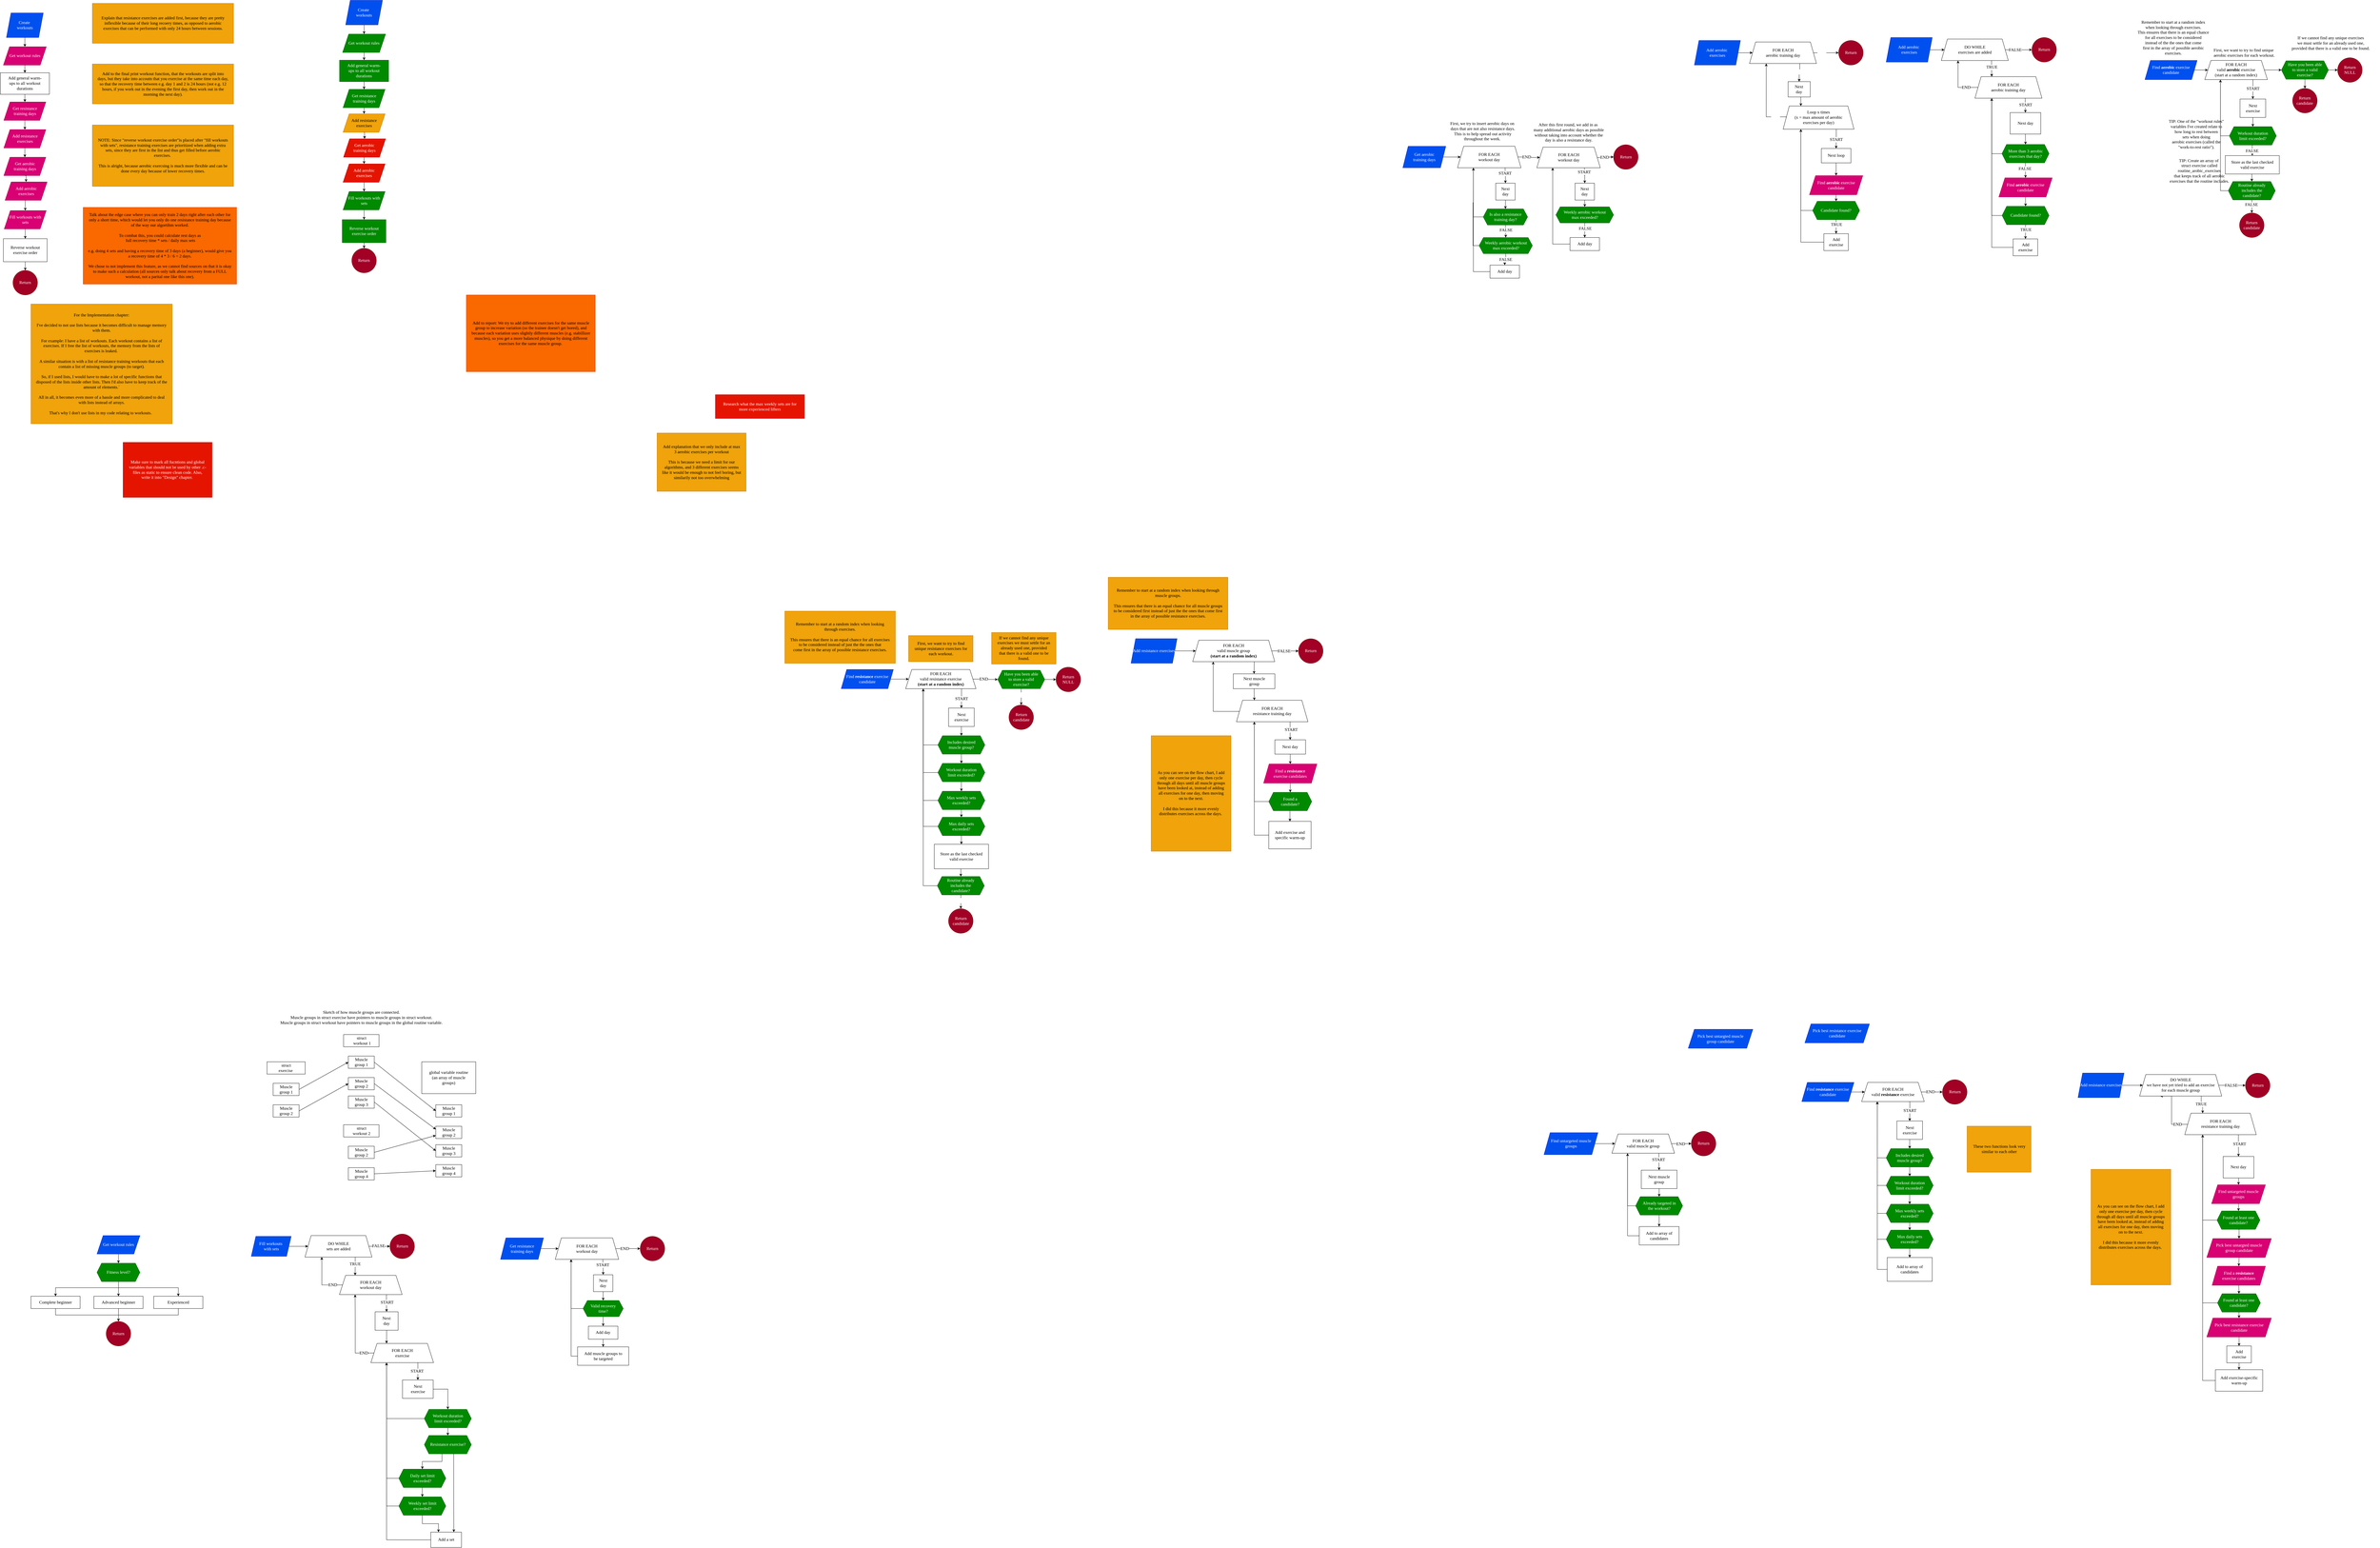 <mxfile version="25.0.1">
  <diagram id="C5RBs43oDa-KdzZeNtuy" name="Page-1">
    <mxGraphModel dx="1736" dy="1029" grid="1" gridSize="10" guides="1" tooltips="1" connect="1" arrows="1" fold="1" page="1" pageScale="2" pageWidth="4000" pageHeight="4000" math="0" shadow="0">
      <root>
        <mxCell id="WIyWlLk6GJQsqaUBKTNV-0" />
        <mxCell id="WIyWlLk6GJQsqaUBKTNV-1" parent="WIyWlLk6GJQsqaUBKTNV-0" />
        <mxCell id="6Xnway8nB9_LhPMWtPpP-48" value="Add explanation that we only include at max 3 aerobic exercises per workout&lt;div&gt;&lt;br&gt;&lt;/div&gt;&lt;div&gt;This is because we need a limit for our algorithms, and 3 different exercises seems like it would be enough to not feel boring, but similarily not too overwhelming&lt;/div&gt;" style="whiteSpace=wrap;html=1;fontFamily=lexend light;fontSize=14;spacingBottom=0;spacingLeft=15;spacingRight=15;fillColor=#f0a30a;strokeColor=#BD7000;fontColor=#000000;" parent="WIyWlLk6GJQsqaUBKTNV-1" vertex="1">
          <mxGeometry x="2310" y="1470" width="290" height="190" as="geometry" />
        </mxCell>
        <mxCell id="6Xnway8nB9_LhPMWtPpP-158" value="&lt;div&gt;NOTE: Since &quot;reverse workout exercise order&quot;is placed after &quot;fill workouts with sets&quot;,&amp;nbsp;&lt;span style=&quot;background-color: initial;&quot;&gt;resistance training exercises are prioritized when&amp;nbsp;&lt;/span&gt;&lt;span style=&quot;background-color: initial;&quot;&gt;adding extra sets, since they are first in the list&amp;nbsp;&lt;/span&gt;&lt;span style=&quot;background-color: initial;&quot;&gt;and thus get filled before aerobic exercises.&amp;nbsp;&lt;/span&gt;&lt;/div&gt;&lt;div&gt;&lt;br&gt;&lt;/div&gt;&lt;div&gt;This is alright,&amp;nbsp;&lt;span style=&quot;background-color: initial;&quot;&gt;because aerobic exercsing is much more flexible and&amp;nbsp;&lt;/span&gt;&lt;span style=&quot;background-color: initial;&quot;&gt;can be done every day because of lower recovery times.&lt;/span&gt;&lt;/div&gt;" style="whiteSpace=wrap;html=1;fontFamily=lexend light;fontSize=14;spacingBottom=0;spacingLeft=15;spacingRight=15;fillColor=#f0a30a;fontColor=#000000;strokeColor=#BD7000;" parent="WIyWlLk6GJQsqaUBKTNV-1" vertex="1">
          <mxGeometry x="470" y="466.25" width="460" height="200" as="geometry" />
        </mxCell>
        <mxCell id="6Xnway8nB9_LhPMWtPpP-160" value="&lt;div&gt;Talk about the edge case where you can only train 2 days right after each other for only a short time, which would let you only do one resistance training day because of the way our algortihm worked.&lt;/div&gt;&lt;div&gt;&lt;br&gt;&lt;/div&gt;&lt;div&gt;To combat this, you could calculate rest days as&lt;/div&gt;&lt;div&gt;&amp;nbsp;full recovery time * sets / daily max sets&lt;/div&gt;&lt;div&gt;&lt;br&gt;&lt;/div&gt;&lt;div&gt;e.g. doing 4 sets and having a recovery time of 3 days (a beginner), would give you a recovery time of 4 * 3 / 6 = 2 days.&lt;/div&gt;&lt;div&gt;&lt;br&gt;&lt;/div&gt;&lt;div&gt;We chose to not implement this feature, as we cannot find sources on that it is okay to make such a calculation (all sources only talk about recovery from a FULL workout, not a parital one like this one).&lt;/div&gt;" style="whiteSpace=wrap;html=1;fontFamily=lexend light;fontSize=14;spacingBottom=0;spacingLeft=15;spacingRight=15;fillColor=#fa6800;fontColor=#000000;strokeColor=#C73500;" parent="WIyWlLk6GJQsqaUBKTNV-1" vertex="1">
          <mxGeometry x="440" y="734.75" width="500" height="250" as="geometry" />
        </mxCell>
        <mxCell id="BbClbvkXhS3ZI8aWRDyh-3" value="Research what the max weekly sets are for more experienced lifters" style="whiteSpace=wrap;html=1;fontFamily=lexend light;fontSize=14;spacingBottom=0;spacingLeft=15;spacingRight=15;fillColor=#e51400;strokeColor=#B20000;fontColor=#ffffff;" parent="WIyWlLk6GJQsqaUBKTNV-1" vertex="1">
          <mxGeometry x="2500" y="1345" width="290" height="77.5" as="geometry" />
        </mxCell>
        <mxCell id="BbClbvkXhS3ZI8aWRDyh-8" value="Explain that resistance exercises are added first, because they are pretty inflexible because of their long recoery times, as opposed to aerobic exercises that can be performed with only 24 hours between sessions." style="whiteSpace=wrap;html=1;fontFamily=lexend light;fontSize=14;spacingBottom=0;spacingLeft=15;spacingRight=15;fillColor=#f0a30a;fontColor=#000000;strokeColor=#BD7000;" parent="WIyWlLk6GJQsqaUBKTNV-1" vertex="1">
          <mxGeometry x="470" y="70" width="460" height="130" as="geometry" />
        </mxCell>
        <mxCell id="BbClbvkXhS3ZI8aWRDyh-9" value="Add to the final print workout function, that the workouts are split into days, but they take into accoutn that you exercise at the same time each day, so that the recovery time between e.g. day 1 and 2 is 24 hours (not e.g. 12 hours, if you work out in the evening the first day, then work out in the morning the next day)." style="whiteSpace=wrap;html=1;fontFamily=lexend light;fontSize=14;spacingBottom=0;spacingLeft=15;spacingRight=15;fillColor=#f0a30a;fontColor=#000000;strokeColor=#BD7000;" parent="WIyWlLk6GJQsqaUBKTNV-1" vertex="1">
          <mxGeometry x="470" y="267.5" width="460" height="130" as="geometry" />
        </mxCell>
        <mxCell id="36rZU1EPFzZdWYGmBfyX-3" style="edgeStyle=orthogonalEdgeStyle;rounded=0;orthogonalLoop=1;jettySize=auto;html=1;exitX=0.5;exitY=1;exitDx=0;exitDy=0;entryX=0.5;entryY=0;entryDx=0;entryDy=0;" parent="WIyWlLk6GJQsqaUBKTNV-1" source="36rZU1EPFzZdWYGmBfyX-4" target="36rZU1EPFzZdWYGmBfyX-20" edge="1">
          <mxGeometry relative="1" as="geometry" />
        </mxCell>
        <mxCell id="36rZU1EPFzZdWYGmBfyX-4" value="Reverse workout exercise order" style="whiteSpace=wrap;html=1;fontFamily=lexend light;fontSize=14;spacingBottom=0;spacingLeft=15;spacingRight=15;" parent="WIyWlLk6GJQsqaUBKTNV-1" vertex="1">
          <mxGeometry x="180" y="836.84" width="142.5" height="75" as="geometry" />
        </mxCell>
        <mxCell id="36rZU1EPFzZdWYGmBfyX-5" style="edgeStyle=orthogonalEdgeStyle;rounded=0;orthogonalLoop=1;jettySize=auto;html=1;exitX=0.5;exitY=1;exitDx=0;exitDy=0;entryX=0.5;entryY=0;entryDx=0;entryDy=0;fontFamily=lexend light;fontSize=14;fontColor=#ffffff;" parent="WIyWlLk6GJQsqaUBKTNV-1" source="36rZU1EPFzZdWYGmBfyX-6" target="36rZU1EPFzZdWYGmBfyX-8" edge="1">
          <mxGeometry relative="1" as="geometry" />
        </mxCell>
        <mxCell id="36rZU1EPFzZdWYGmBfyX-6" value="Create&amp;nbsp;&lt;div&gt;workouts&lt;/div&gt;" style="whiteSpace=wrap;html=1;shape=parallelogram;boundedLbl=1;backgroundOutline=1;size=15;fillColor=#0050ef;fontColor=#ffffff;strokeColor=#001DBC;fontFamily=lexend light;fontSize=14;fixedSize=1;perimeter=parallelogramPerimeter;" parent="WIyWlLk6GJQsqaUBKTNV-1" vertex="1">
          <mxGeometry x="190" y="101.25" width="120" height="80" as="geometry" />
        </mxCell>
        <mxCell id="36rZU1EPFzZdWYGmBfyX-8" value="Get workout rules" style="shape=parallelogram;whiteSpace=wrap;html=1;fixedSize=1;strokeWidth=1;align=center;verticalAlign=middle;spacingLeft=15;spacingRight=15;spacingBottom=0;fontFamily=lexend light;fontSize=14;rounded=0;perimeter=parallelogramPerimeter;fillColor=#d80073;fontColor=#ffffff;strokeColor=#A50040;" parent="WIyWlLk6GJQsqaUBKTNV-1" vertex="1">
          <mxGeometry x="180" y="211.25" width="140" height="60" as="geometry" />
        </mxCell>
        <mxCell id="36rZU1EPFzZdWYGmBfyX-9" style="edgeStyle=orthogonalEdgeStyle;rounded=0;orthogonalLoop=1;jettySize=auto;html=1;exitX=0.5;exitY=1;exitDx=0;exitDy=0;entryX=0.5;entryY=0;entryDx=0;entryDy=0;fontFamily=lexend light;fontSize=14;fontColor=#ffffff;" parent="WIyWlLk6GJQsqaUBKTNV-1" source="36rZU1EPFzZdWYGmBfyX-10" target="36rZU1EPFzZdWYGmBfyX-12" edge="1">
          <mxGeometry relative="1" as="geometry" />
        </mxCell>
        <mxCell id="36rZU1EPFzZdWYGmBfyX-10" value="Get resistance training days" style="shape=parallelogram;whiteSpace=wrap;html=1;fixedSize=1;strokeWidth=1;align=center;verticalAlign=middle;spacingLeft=15;spacingRight=15;spacingBottom=0;fontFamily=lexend light;fontSize=14;fillColor=#d80073;fontColor=#ffffff;strokeColor=#A50040;perimeter=parallelogramPerimeter;" parent="WIyWlLk6GJQsqaUBKTNV-1" vertex="1">
          <mxGeometry x="181.5" y="391.25" width="137" height="60" as="geometry" />
        </mxCell>
        <mxCell id="36rZU1EPFzZdWYGmBfyX-11" style="edgeStyle=orthogonalEdgeStyle;rounded=0;orthogonalLoop=1;jettySize=auto;html=1;exitX=0.5;exitY=1;exitDx=0;exitDy=0;entryX=0.5;entryY=0;entryDx=0;entryDy=0;fontFamily=lexend light;fontSize=14;fontColor=#ffffff;" parent="WIyWlLk6GJQsqaUBKTNV-1" source="36rZU1EPFzZdWYGmBfyX-12" target="36rZU1EPFzZdWYGmBfyX-14" edge="1">
          <mxGeometry relative="1" as="geometry" />
        </mxCell>
        <mxCell id="36rZU1EPFzZdWYGmBfyX-12" value="Add resistance exercises" style="shape=parallelogram;whiteSpace=wrap;html=1;fixedSize=1;strokeWidth=1;align=center;verticalAlign=middle;spacingLeft=15;spacingRight=15;spacingBottom=0;fontFamily=lexend light;fontSize=14;fillColor=#d80073;fontColor=#ffffff;strokeColor=#A50040;perimeter=parallelogramPerimeter;" parent="WIyWlLk6GJQsqaUBKTNV-1" vertex="1">
          <mxGeometry x="181.5" y="481.25" width="137" height="60" as="geometry" />
        </mxCell>
        <mxCell id="36rZU1EPFzZdWYGmBfyX-13" style="edgeStyle=orthogonalEdgeStyle;rounded=0;orthogonalLoop=1;jettySize=auto;html=1;exitX=0.5;exitY=1;exitDx=0;exitDy=0;entryX=0.5;entryY=0;entryDx=0;entryDy=0;fontFamily=lexend light;fontSize=14;fontColor=#ffffff;" parent="WIyWlLk6GJQsqaUBKTNV-1" source="aVkhwRdwpBsDJl1G8z6D-26" target="36rZU1EPFzZdWYGmBfyX-16" edge="1">
          <mxGeometry relative="1" as="geometry" />
        </mxCell>
        <mxCell id="36rZU1EPFzZdWYGmBfyX-14" value="Get aerobic training days" style="shape=parallelogram;whiteSpace=wrap;html=1;fixedSize=1;strokeWidth=1;align=center;verticalAlign=middle;spacingLeft=15;spacingRight=15;spacingBottom=0;fontFamily=lexend light;fontSize=14;fillColor=#d80073;fontColor=#ffffff;strokeColor=#A50040;perimeter=parallelogramPerimeter;" parent="WIyWlLk6GJQsqaUBKTNV-1" vertex="1">
          <mxGeometry x="181.5" y="571.25" width="137" height="60" as="geometry" />
        </mxCell>
        <mxCell id="36rZU1EPFzZdWYGmBfyX-15" style="edgeStyle=orthogonalEdgeStyle;rounded=0;orthogonalLoop=1;jettySize=auto;html=1;exitX=0.5;exitY=1;exitDx=0;exitDy=0;entryX=0.5;entryY=0;entryDx=0;entryDy=0;fontFamily=lexend light;fontSize=14;fontColor=#ffffff;" parent="WIyWlLk6GJQsqaUBKTNV-1" source="36rZU1EPFzZdWYGmBfyX-16" target="36rZU1EPFzZdWYGmBfyX-4" edge="1">
          <mxGeometry relative="1" as="geometry" />
        </mxCell>
        <mxCell id="36rZU1EPFzZdWYGmBfyX-16" value="Fill workouts with sets" style="shape=parallelogram;whiteSpace=wrap;html=1;fixedSize=1;strokeWidth=1;align=center;verticalAlign=middle;spacingLeft=15;spacingRight=15;spacingBottom=0;fontFamily=lexend light;fontSize=14;fillColor=#d80073;fontColor=#ffffff;strokeColor=#A50040;perimeter=parallelogramPerimeter;" parent="WIyWlLk6GJQsqaUBKTNV-1" vertex="1">
          <mxGeometry x="182.75" y="745.14" width="137" height="60" as="geometry" />
        </mxCell>
        <mxCell id="36rZU1EPFzZdWYGmBfyX-17" style="edgeStyle=orthogonalEdgeStyle;rounded=0;orthogonalLoop=1;jettySize=auto;html=1;exitX=0.5;exitY=1;exitDx=0;exitDy=0;entryX=0.5;entryY=0;entryDx=0;entryDy=0;fontFamily=lexend light;fontSize=14;fontColor=#ffffff;" parent="WIyWlLk6GJQsqaUBKTNV-1" source="36rZU1EPFzZdWYGmBfyX-18" target="36rZU1EPFzZdWYGmBfyX-10" edge="1">
          <mxGeometry relative="1" as="geometry" />
        </mxCell>
        <mxCell id="36rZU1EPFzZdWYGmBfyX-18" value="Add general warm-ups to all workout durations" style="whiteSpace=wrap;html=1;fontFamily=lexend light;fontSize=14;spacingBottom=0;spacingLeft=15;spacingRight=15;" parent="WIyWlLk6GJQsqaUBKTNV-1" vertex="1">
          <mxGeometry x="170" y="296.25" width="160" height="70" as="geometry" />
        </mxCell>
        <mxCell id="36rZU1EPFzZdWYGmBfyX-20" value="Return" style="ellipse;whiteSpace=wrap;html=1;rounded=0;fillColor=#a20025;fontColor=#ffffff;strokeColor=#6F0000;fontFamily=lexend light;fontSize=14;spacingBottom=0;spacingLeft=15;spacingRight=15;" parent="WIyWlLk6GJQsqaUBKTNV-1" vertex="1">
          <mxGeometry x="211.25" y="940.14" width="80" height="80" as="geometry" />
        </mxCell>
        <mxCell id="36rZU1EPFzZdWYGmBfyX-21" style="edgeStyle=orthogonalEdgeStyle;rounded=0;orthogonalLoop=1;jettySize=auto;html=1;entryX=0.5;entryY=0;entryDx=0;entryDy=0;exitX=0.5;exitY=1;exitDx=0;exitDy=0;" parent="WIyWlLk6GJQsqaUBKTNV-1" source="36rZU1EPFzZdWYGmBfyX-8" target="36rZU1EPFzZdWYGmBfyX-18" edge="1">
          <mxGeometry relative="1" as="geometry">
            <mxPoint x="265" y="271.25" as="sourcePoint" />
          </mxGeometry>
        </mxCell>
        <mxCell id="36rZU1EPFzZdWYGmBfyX-217" style="edgeStyle=orthogonalEdgeStyle;rounded=0;orthogonalLoop=1;jettySize=auto;html=1;exitX=1;exitY=0.5;exitDx=0;exitDy=0;entryX=0;entryY=0.5;entryDx=0;entryDy=0;fontFamily=lexend light;fontSize=14;fontColor=default;" parent="WIyWlLk6GJQsqaUBKTNV-1" source="36rZU1EPFzZdWYGmBfyX-24" target="36rZU1EPFzZdWYGmBfyX-45" edge="1">
          <mxGeometry relative="1" as="geometry" />
        </mxCell>
        <mxCell id="36rZU1EPFzZdWYGmBfyX-24" value="Get resistance training days" style="whiteSpace=wrap;html=1;fontFamily=lexend light;fontSize=14;fillColor=#0050ef;fontColor=#ffffff;strokeColor=#001DBC;shape=parallelogram;fixedSize=1;size=17.5;strokeWidth=1;spacingBottom=0;spacingLeft=15;spacingRight=15;perimeter=parallelogramPerimeter;" parent="WIyWlLk6GJQsqaUBKTNV-1" vertex="1">
          <mxGeometry x="1800" y="4092.5" width="140" height="70" as="geometry" />
        </mxCell>
        <mxCell id="36rZU1EPFzZdWYGmBfyX-27" style="edgeStyle=orthogonalEdgeStyle;rounded=0;orthogonalLoop=1;jettySize=auto;html=1;entryX=0.5;entryY=0;entryDx=0;entryDy=0;fontFamily=lexend light;fontSize=14;fontColor=#ffffff;" parent="WIyWlLk6GJQsqaUBKTNV-1" source="36rZU1EPFzZdWYGmBfyX-28" target="36rZU1EPFzZdWYGmBfyX-33" edge="1">
          <mxGeometry relative="1" as="geometry" />
        </mxCell>
        <mxCell id="36rZU1EPFzZdWYGmBfyX-28" value="Next day" style="whiteSpace=wrap;html=1;fontFamily=lexend light;fontSize=14;spacingBottom=0;spacingLeft=15;spacingRight=15;" parent="WIyWlLk6GJQsqaUBKTNV-1" vertex="1">
          <mxGeometry x="2102.7" y="4212.69" width="63.25" height="55" as="geometry" />
        </mxCell>
        <mxCell id="36rZU1EPFzZdWYGmBfyX-29" style="edgeStyle=orthogonalEdgeStyle;rounded=0;orthogonalLoop=1;jettySize=auto;html=1;entryX=0.5;entryY=0;entryDx=0;entryDy=0;fontFamily=lexend light;fontSize=14;fontColor=#ffffff;" parent="WIyWlLk6GJQsqaUBKTNV-1" source="36rZU1EPFzZdWYGmBfyX-33" target="36rZU1EPFzZdWYGmBfyX-40" edge="1">
          <mxGeometry relative="1" as="geometry" />
        </mxCell>
        <mxCell id="36rZU1EPFzZdWYGmBfyX-328" style="edgeStyle=orthogonalEdgeStyle;rounded=0;orthogonalLoop=1;jettySize=auto;html=1;exitX=0;exitY=0.5;exitDx=0;exitDy=0;entryX=0.25;entryY=1;entryDx=0;entryDy=0;fontFamily=lexend light;fontSize=14;fontColor=default;" parent="WIyWlLk6GJQsqaUBKTNV-1" source="36rZU1EPFzZdWYGmBfyX-33" target="36rZU1EPFzZdWYGmBfyX-45" edge="1">
          <mxGeometry relative="1" as="geometry" />
        </mxCell>
        <mxCell id="36rZU1EPFzZdWYGmBfyX-33" value="Valid recovery time?" style="shape=hexagon;perimeter=hexagonPerimeter2;whiteSpace=wrap;html=1;fixedSize=1;size=14;fillColor=#008a00;fontColor=#ffffff;strokeColor=#005700;fontFamily=lexend light;fontSize=14;spacingBottom=0;spacingLeft=15;spacingRight=15;" parent="WIyWlLk6GJQsqaUBKTNV-1" vertex="1">
          <mxGeometry x="2068.89" y="4296.44" width="130.87" height="52.5" as="geometry" />
        </mxCell>
        <mxCell id="36rZU1EPFzZdWYGmBfyX-325" style="edgeStyle=orthogonalEdgeStyle;rounded=0;orthogonalLoop=1;jettySize=auto;html=1;exitX=0.5;exitY=1;exitDx=0;exitDy=0;entryX=0.5;entryY=0;entryDx=0;entryDy=0;fontFamily=lexend light;fontSize=14;fontColor=default;" parent="WIyWlLk6GJQsqaUBKTNV-1" source="36rZU1EPFzZdWYGmBfyX-40" target="36rZU1EPFzZdWYGmBfyX-44" edge="1">
          <mxGeometry relative="1" as="geometry" />
        </mxCell>
        <mxCell id="36rZU1EPFzZdWYGmBfyX-40" value="Add day" style="whiteSpace=wrap;html=1;fontFamily=lexend light;fontSize=14;spacingBottom=0;spacingLeft=15;spacingRight=15;" parent="WIyWlLk6GJQsqaUBKTNV-1" vertex="1">
          <mxGeometry x="2086.32" y="4380.19" width="96" height="42.5" as="geometry" />
        </mxCell>
        <mxCell id="36rZU1EPFzZdWYGmBfyX-41" value="Return" style="ellipse;whiteSpace=wrap;html=1;rounded=0;fillColor=#a20025;fontColor=#ffffff;strokeColor=#6F0000;fontFamily=lexend light;fontSize=14;spacingBottom=0;spacingLeft=15;spacingRight=15;" parent="WIyWlLk6GJQsqaUBKTNV-1" vertex="1">
          <mxGeometry x="2255" y="4087.5" width="80" height="80" as="geometry" />
        </mxCell>
        <mxCell id="36rZU1EPFzZdWYGmBfyX-329" style="edgeStyle=orthogonalEdgeStyle;rounded=0;orthogonalLoop=1;jettySize=auto;html=1;exitX=0;exitY=0.5;exitDx=0;exitDy=0;entryX=0.25;entryY=1;entryDx=0;entryDy=0;fontFamily=lexend light;fontSize=14;fontColor=default;" parent="WIyWlLk6GJQsqaUBKTNV-1" source="36rZU1EPFzZdWYGmBfyX-44" target="36rZU1EPFzZdWYGmBfyX-45" edge="1">
          <mxGeometry relative="1" as="geometry" />
        </mxCell>
        <mxCell id="36rZU1EPFzZdWYGmBfyX-44" value="Add muscle groups to be targeted" style="whiteSpace=wrap;html=1;fontFamily=lexend light;fontSize=14;spacingBottom=0;spacingLeft=15;spacingRight=15;" parent="WIyWlLk6GJQsqaUBKTNV-1" vertex="1">
          <mxGeometry x="2051" y="4447.69" width="166.63" height="60" as="geometry" />
        </mxCell>
        <mxCell id="36rZU1EPFzZdWYGmBfyX-46" style="edgeStyle=orthogonalEdgeStyle;rounded=0;orthogonalLoop=1;jettySize=auto;html=1;exitX=1;exitY=0.5;exitDx=0;exitDy=0;entryX=0;entryY=0.5;entryDx=0;entryDy=0;" parent="WIyWlLk6GJQsqaUBKTNV-1" source="36rZU1EPFzZdWYGmBfyX-45" target="36rZU1EPFzZdWYGmBfyX-41" edge="1">
          <mxGeometry relative="1" as="geometry" />
        </mxCell>
        <mxCell id="36rZU1EPFzZdWYGmBfyX-49" value="END" style="edgeLabel;html=1;align=center;verticalAlign=middle;resizable=0;points=[];strokeColor=default;spacingLeft=15;spacingRight=15;spacingBottom=0;fontFamily=lexend light;fontSize=14;fontColor=default;fillColor=default;" parent="36rZU1EPFzZdWYGmBfyX-46" vertex="1" connectable="0">
          <mxGeometry x="-0.723" relative="1" as="geometry">
            <mxPoint x="18" as="offset" />
          </mxGeometry>
        </mxCell>
        <mxCell id="36rZU1EPFzZdWYGmBfyX-326" style="edgeStyle=orthogonalEdgeStyle;rounded=0;orthogonalLoop=1;jettySize=auto;html=1;exitX=0.75;exitY=1;exitDx=0;exitDy=0;entryX=0.5;entryY=0;entryDx=0;entryDy=0;fontFamily=lexend light;fontSize=14;fontColor=default;" parent="WIyWlLk6GJQsqaUBKTNV-1" source="36rZU1EPFzZdWYGmBfyX-45" target="36rZU1EPFzZdWYGmBfyX-28" edge="1">
          <mxGeometry relative="1" as="geometry" />
        </mxCell>
        <mxCell id="36rZU1EPFzZdWYGmBfyX-327" value="START" style="edgeLabel;html=1;align=center;verticalAlign=middle;resizable=0;points=[];strokeColor=default;spacingLeft=15;spacingRight=15;spacingBottom=0;fontFamily=lexend light;fontSize=14;fontColor=default;fillColor=default;" parent="36rZU1EPFzZdWYGmBfyX-326" vertex="1" connectable="0">
          <mxGeometry x="-0.289" y="-1" relative="1" as="geometry">
            <mxPoint as="offset" />
          </mxGeometry>
        </mxCell>
        <mxCell id="36rZU1EPFzZdWYGmBfyX-45" value="FOR EACH&lt;div&gt;workout day&lt;/div&gt;" style="whiteSpace=wrap;html=1;fontFamily=lexend light;fontSize=14;spacingBottom=0;spacingLeft=15;spacingRight=15;shape=trapezoid;perimeter=trapezoidPerimeter;fixedSize=1;" parent="WIyWlLk6GJQsqaUBKTNV-1" vertex="1">
          <mxGeometry x="1978.25" y="4092.5" width="206.75" height="70" as="geometry" />
        </mxCell>
        <mxCell id="36rZU1EPFzZdWYGmBfyX-150" value="Add resistance exercises" style="whiteSpace=wrap;html=1;shape=parallelogram;boundedLbl=1;backgroundOutline=1;size=15;fillColor=#0050ef;fontColor=#ffffff;strokeColor=#001DBC;fontFamily=lexend light;fontSize=14;fixedSize=1;perimeter=parallelogramPerimeter;" parent="WIyWlLk6GJQsqaUBKTNV-1" vertex="1">
          <mxGeometry x="6940" y="3555.43" width="150" height="80" as="geometry" />
        </mxCell>
        <mxCell id="36rZU1EPFzZdWYGmBfyX-165" style="edgeStyle=orthogonalEdgeStyle;rounded=0;orthogonalLoop=1;jettySize=auto;html=1;exitX=0.75;exitY=1;exitDx=0;exitDy=0;entryX=0.5;entryY=0;entryDx=0;entryDy=0;fontFamily=lexend light;fontSize=14;fontColor=default;" parent="WIyWlLk6GJQsqaUBKTNV-1" source="36rZU1EPFzZdWYGmBfyX-151" target="36rZU1EPFzZdWYGmBfyX-152" edge="1">
          <mxGeometry relative="1" as="geometry" />
        </mxCell>
        <mxCell id="36rZU1EPFzZdWYGmBfyX-218" value="START" style="edgeLabel;html=1;align=center;verticalAlign=middle;resizable=0;points=[];strokeColor=default;spacingLeft=15;spacingRight=15;spacingBottom=0;fontFamily=lexend light;fontSize=14;fontColor=default;fillColor=default;" parent="36rZU1EPFzZdWYGmBfyX-165" vertex="1" connectable="0">
          <mxGeometry x="-0.13" y="3" relative="1" as="geometry">
            <mxPoint as="offset" />
          </mxGeometry>
        </mxCell>
        <mxCell id="jwVwvfWgkzCTrpuyV3hx-11" style="edgeStyle=orthogonalEdgeStyle;rounded=0;orthogonalLoop=1;jettySize=auto;html=1;exitX=0;exitY=0.5;exitDx=0;exitDy=0;entryX=0.25;entryY=1;entryDx=0;entryDy=0;fontFamily=lexend light;fontSize=14;fontColor=default;" parent="WIyWlLk6GJQsqaUBKTNV-1" source="36rZU1EPFzZdWYGmBfyX-151" target="jwVwvfWgkzCTrpuyV3hx-0" edge="1">
          <mxGeometry relative="1" as="geometry">
            <Array as="points">
              <mxPoint x="7244.87" y="3722.49" />
            </Array>
          </mxGeometry>
        </mxCell>
        <mxCell id="jwVwvfWgkzCTrpuyV3hx-13" value="END" style="edgeLabel;html=1;align=center;verticalAlign=middle;resizable=0;points=[];strokeColor=default;spacingLeft=15;spacingRight=15;spacingBottom=0;fontFamily=lexend light;fontSize=14;fontColor=default;fillColor=default;" parent="jwVwvfWgkzCTrpuyV3hx-11" vertex="1" connectable="0">
          <mxGeometry x="-0.51" y="2" relative="1" as="geometry">
            <mxPoint x="10" y="-2" as="offset" />
          </mxGeometry>
        </mxCell>
        <mxCell id="36rZU1EPFzZdWYGmBfyX-151" value="&lt;div&gt;FOR EACH&lt;/div&gt;&lt;div&gt;resistance training day&lt;/div&gt;" style="whiteSpace=wrap;html=1;fontFamily=lexend light;fontSize=14;spacingBottom=0;spacingLeft=15;spacingRight=15;shape=trapezoid;perimeter=trapezoidPerimeter;fixedSize=1;" parent="WIyWlLk6GJQsqaUBKTNV-1" vertex="1">
          <mxGeometry x="7287.87" y="3686.24" width="233" height="70" as="geometry" />
        </mxCell>
        <mxCell id="36rZU1EPFzZdWYGmBfyX-166" style="edgeStyle=orthogonalEdgeStyle;rounded=0;orthogonalLoop=1;jettySize=auto;html=1;exitX=0.5;exitY=1;exitDx=0;exitDy=0;entryX=0.5;entryY=0;entryDx=0;entryDy=0;fontFamily=lexend light;fontSize=14;fontColor=default;" parent="WIyWlLk6GJQsqaUBKTNV-1" source="0qZmJ44rOw8FfiNEY0Dv-2" target="36rZU1EPFzZdWYGmBfyX-153" edge="1">
          <mxGeometry relative="1" as="geometry" />
        </mxCell>
        <mxCell id="36rZU1EPFzZdWYGmBfyX-152" value="Next day" style="whiteSpace=wrap;html=1;fontFamily=lexend light;fontSize=14;spacingBottom=0;spacingLeft=15;spacingRight=15;" parent="WIyWlLk6GJQsqaUBKTNV-1" vertex="1">
          <mxGeometry x="7413.01" y="3827.26" width="100" height="70" as="geometry" />
        </mxCell>
        <mxCell id="36rZU1EPFzZdWYGmBfyX-167" style="edgeStyle=orthogonalEdgeStyle;rounded=0;orthogonalLoop=1;jettySize=auto;html=1;exitX=0.5;exitY=1;exitDx=0;exitDy=0;entryX=0.5;entryY=0;entryDx=0;entryDy=0;fontFamily=lexend light;fontSize=14;fontColor=default;" parent="WIyWlLk6GJQsqaUBKTNV-1" source="0qZmJ44rOw8FfiNEY0Dv-35" target="36rZU1EPFzZdWYGmBfyX-155" edge="1">
          <mxGeometry relative="1" as="geometry" />
        </mxCell>
        <mxCell id="36rZU1EPFzZdWYGmBfyX-180" style="edgeStyle=orthogonalEdgeStyle;rounded=0;orthogonalLoop=1;jettySize=auto;html=1;exitX=0;exitY=0.5;exitDx=0;exitDy=0;entryX=0.25;entryY=1;entryDx=0;entryDy=0;fontFamily=lexend light;fontSize=14;fontColor=default;" parent="WIyWlLk6GJQsqaUBKTNV-1" source="36rZU1EPFzZdWYGmBfyX-153" target="36rZU1EPFzZdWYGmBfyX-151" edge="1">
          <mxGeometry relative="1" as="geometry" />
        </mxCell>
        <mxCell id="36rZU1EPFzZdWYGmBfyX-153" value="Found at least one candidate?" style="shape=hexagon;perimeter=hexagonPerimeter2;whiteSpace=wrap;html=1;fixedSize=1;size=15;fillColor=#008a00;fontColor=#ffffff;strokeColor=#005700;fontFamily=lexend light;fontSize=14;spacingBottom=0;spacingLeft=15;spacingRight=15;" parent="WIyWlLk6GJQsqaUBKTNV-1" vertex="1">
          <mxGeometry x="7393.01" y="4004.76" width="140" height="60" as="geometry" />
        </mxCell>
        <mxCell id="36rZU1EPFzZdWYGmBfyX-247" style="edgeStyle=orthogonalEdgeStyle;rounded=0;orthogonalLoop=1;jettySize=auto;html=1;exitX=0.5;exitY=1;exitDx=0;exitDy=0;entryX=0.5;entryY=0;entryDx=0;entryDy=0;fontFamily=lexend light;fontSize=14;fontColor=default;" parent="WIyWlLk6GJQsqaUBKTNV-1" source="0qZmJ44rOw8FfiNEY0Dv-37" target="36rZU1EPFzZdWYGmBfyX-162" edge="1">
          <mxGeometry relative="1" as="geometry" />
        </mxCell>
        <mxCell id="36rZU1EPFzZdWYGmBfyX-155" value="Find a&amp;nbsp;&lt;b&gt;resistance &lt;/b&gt;exercise candidates" style="whiteSpace=wrap;html=1;fontFamily=lexend light;fontSize=14;spacingBottom=0;spacingLeft=15;spacingRight=15;fillColor=#d80073;fontColor=#ffffff;strokeColor=#A50040;shape=parallelogram;fixedSize=1;size=18.05;perimeter=parallelogramPerimeter;" parent="WIyWlLk6GJQsqaUBKTNV-1" vertex="1">
          <mxGeometry x="7376.9" y="4184.62" width="173.97" height="62.5" as="geometry" />
        </mxCell>
        <mxCell id="36rZU1EPFzZdWYGmBfyX-183" style="edgeStyle=orthogonalEdgeStyle;rounded=0;orthogonalLoop=1;jettySize=auto;html=1;exitX=0.5;exitY=1;exitDx=0;exitDy=0;entryX=0.5;entryY=0;entryDx=0;entryDy=0;fontFamily=lexend light;fontSize=14;fontColor=default;" parent="WIyWlLk6GJQsqaUBKTNV-1" source="36rZU1EPFzZdWYGmBfyX-162" target="36rZU1EPFzZdWYGmBfyX-182" edge="1">
          <mxGeometry relative="1" as="geometry" />
        </mxCell>
        <mxCell id="36rZU1EPFzZdWYGmBfyX-162" value="Add exercise" style="whiteSpace=wrap;html=1;fontFamily=lexend light;fontSize=14;spacingBottom=0;spacingLeft=15;spacingRight=15;" parent="WIyWlLk6GJQsqaUBKTNV-1" vertex="1">
          <mxGeometry x="7424.76" y="4444.62" width="80" height="55" as="geometry" />
        </mxCell>
        <mxCell id="36rZU1EPFzZdWYGmBfyX-184" style="edgeStyle=orthogonalEdgeStyle;rounded=0;orthogonalLoop=1;jettySize=auto;html=1;exitX=0;exitY=0.5;exitDx=0;exitDy=0;entryX=0.25;entryY=1;entryDx=0;entryDy=0;fontFamily=lexend light;fontSize=14;fontColor=default;" parent="WIyWlLk6GJQsqaUBKTNV-1" source="36rZU1EPFzZdWYGmBfyX-182" target="36rZU1EPFzZdWYGmBfyX-151" edge="1">
          <mxGeometry relative="1" as="geometry" />
        </mxCell>
        <mxCell id="36rZU1EPFzZdWYGmBfyX-182" value="Add&amp;nbsp;&lt;span style=&quot;background-color: initial;&quot;&gt;exercise-specific warm-up&lt;/span&gt;" style="whiteSpace=wrap;html=1;fontFamily=lexend light;fontSize=14;spacingBottom=0;spacingLeft=15;spacingRight=15;" parent="WIyWlLk6GJQsqaUBKTNV-1" vertex="1">
          <mxGeometry x="7387.64" y="4522.12" width="154.24" height="70" as="geometry" />
        </mxCell>
        <mxCell id="jwVwvfWgkzCTrpuyV3hx-28" style="edgeStyle=orthogonalEdgeStyle;rounded=0;orthogonalLoop=1;jettySize=auto;html=1;exitX=1;exitY=0.5;exitDx=0;exitDy=0;entryX=0;entryY=0.5;entryDx=0;entryDy=0;fontFamily=lexend light;fontSize=14;fontColor=default;" parent="WIyWlLk6GJQsqaUBKTNV-1" source="36rZU1EPFzZdWYGmBfyX-186" target="jwVwvfWgkzCTrpuyV3hx-26" edge="1">
          <mxGeometry relative="1" as="geometry" />
        </mxCell>
        <mxCell id="36rZU1EPFzZdWYGmBfyX-186" value="Add aerobic&amp;nbsp;&lt;div&gt;exercises&lt;/div&gt;" style="whiteSpace=wrap;html=1;shape=parallelogram;boundedLbl=1;backgroundOutline=1;size=15;fillColor=#0050ef;fontColor=#ffffff;strokeColor=#001DBC;fontFamily=lexend light;fontSize=14;fixedSize=1;perimeter=parallelogramPerimeter;" parent="WIyWlLk6GJQsqaUBKTNV-1" vertex="1">
          <mxGeometry x="6315.01" y="181.25" width="150" height="80" as="geometry" />
        </mxCell>
        <mxCell id="36rZU1EPFzZdWYGmBfyX-187" style="edgeStyle=orthogonalEdgeStyle;rounded=0;orthogonalLoop=1;jettySize=auto;html=1;exitX=0.75;exitY=1;exitDx=0;exitDy=0;entryX=0.5;entryY=0;entryDx=0;entryDy=0;fontFamily=lexend light;fontSize=14;fontColor=default;" parent="WIyWlLk6GJQsqaUBKTNV-1" source="36rZU1EPFzZdWYGmBfyX-189" target="36rZU1EPFzZdWYGmBfyX-191" edge="1">
          <mxGeometry relative="1" as="geometry" />
        </mxCell>
        <mxCell id="36rZU1EPFzZdWYGmBfyX-219" value="START" style="edgeLabel;html=1;align=center;verticalAlign=middle;resizable=0;points=[];strokeColor=default;spacingLeft=15;spacingRight=15;spacingBottom=0;fontFamily=lexend light;fontSize=14;fontColor=default;fillColor=default;" parent="36rZU1EPFzZdWYGmBfyX-187" vertex="1" connectable="0">
          <mxGeometry x="0.003" y="2" relative="1" as="geometry">
            <mxPoint as="offset" />
          </mxGeometry>
        </mxCell>
        <mxCell id="jwVwvfWgkzCTrpuyV3hx-29" style="edgeStyle=orthogonalEdgeStyle;rounded=0;orthogonalLoop=1;jettySize=auto;html=1;exitX=0;exitY=0.5;exitDx=0;exitDy=0;entryX=0.25;entryY=1;entryDx=0;entryDy=0;fontFamily=lexend light;fontSize=14;fontColor=default;" parent="WIyWlLk6GJQsqaUBKTNV-1" source="36rZU1EPFzZdWYGmBfyX-189" target="jwVwvfWgkzCTrpuyV3hx-26" edge="1">
          <mxGeometry relative="1" as="geometry">
            <Array as="points">
              <mxPoint x="6549.01" y="344.25" />
            </Array>
          </mxGeometry>
        </mxCell>
        <mxCell id="jwVwvfWgkzCTrpuyV3hx-35" value="END" style="edgeLabel;html=1;align=center;verticalAlign=middle;resizable=0;points=[];strokeColor=default;spacingLeft=15;spacingRight=15;spacingBottom=0;fontFamily=lexend light;fontSize=14;fontColor=default;fillColor=default;" parent="jwVwvfWgkzCTrpuyV3hx-29" vertex="1" connectable="0">
          <mxGeometry x="-0.369" y="-1" relative="1" as="geometry">
            <mxPoint x="9" y="1" as="offset" />
          </mxGeometry>
        </mxCell>
        <mxCell id="36rZU1EPFzZdWYGmBfyX-189" value="FOR EACH&lt;div&gt;aerobic training day&lt;/div&gt;" style="whiteSpace=wrap;html=1;fontFamily=lexend light;fontSize=14;spacingBottom=0;spacingLeft=15;spacingRight=15;shape=trapezoid;perimeter=trapezoidPerimeter;fixedSize=1;" parent="WIyWlLk6GJQsqaUBKTNV-1" vertex="1">
          <mxGeometry x="6604.25" y="308.86" width="218.25" height="70" as="geometry" />
        </mxCell>
        <mxCell id="36rZU1EPFzZdWYGmBfyX-190" style="edgeStyle=orthogonalEdgeStyle;rounded=0;orthogonalLoop=1;jettySize=auto;html=1;exitX=0.5;exitY=1;exitDx=0;exitDy=0;entryX=0.5;entryY=0;entryDx=0;entryDy=0;fontFamily=lexend light;fontSize=14;fontColor=default;" parent="WIyWlLk6GJQsqaUBKTNV-1" source="36rZU1EPFzZdWYGmBfyX-191" target="36rZU1EPFzZdWYGmBfyX-194" edge="1">
          <mxGeometry relative="1" as="geometry" />
        </mxCell>
        <mxCell id="36rZU1EPFzZdWYGmBfyX-191" value="Next day" style="whiteSpace=wrap;html=1;fontFamily=lexend light;fontSize=14;spacingBottom=0;spacingLeft=15;spacingRight=15;" parent="WIyWlLk6GJQsqaUBKTNV-1" vertex="1">
          <mxGeometry x="6718.7" y="425.84" width="100" height="70" as="geometry" />
        </mxCell>
        <mxCell id="36rZU1EPFzZdWYGmBfyX-192" style="edgeStyle=orthogonalEdgeStyle;rounded=0;orthogonalLoop=1;jettySize=auto;html=1;exitX=0.5;exitY=1;exitDx=0;exitDy=0;entryX=0.5;entryY=0;entryDx=0;entryDy=0;fontFamily=lexend light;fontSize=14;fontColor=default;" parent="WIyWlLk6GJQsqaUBKTNV-1" source="36rZU1EPFzZdWYGmBfyX-194" target="36rZU1EPFzZdWYGmBfyX-199" edge="1">
          <mxGeometry relative="1" as="geometry" />
        </mxCell>
        <mxCell id="aVkhwRdwpBsDJl1G8z6D-69" value="FALSE" style="edgeLabel;html=1;align=center;verticalAlign=middle;resizable=0;points=[];strokeColor=default;spacingLeft=15;spacingRight=15;spacingBottom=0;fontFamily=lexend light;fontSize=14;fontColor=default;fillColor=default;" parent="36rZU1EPFzZdWYGmBfyX-192" vertex="1" connectable="0">
          <mxGeometry x="-0.194" y="-2" relative="1" as="geometry">
            <mxPoint as="offset" />
          </mxGeometry>
        </mxCell>
        <mxCell id="36rZU1EPFzZdWYGmBfyX-193" style="edgeStyle=orthogonalEdgeStyle;rounded=0;orthogonalLoop=1;jettySize=auto;html=1;exitX=0;exitY=0.5;exitDx=0;exitDy=0;entryX=0.25;entryY=1;entryDx=0;entryDy=0;fontFamily=lexend light;fontSize=14;fontColor=default;" parent="WIyWlLk6GJQsqaUBKTNV-1" source="36rZU1EPFzZdWYGmBfyX-194" target="36rZU1EPFzZdWYGmBfyX-189" edge="1">
          <mxGeometry relative="1" as="geometry" />
        </mxCell>
        <mxCell id="36rZU1EPFzZdWYGmBfyX-194" value="More than 3 aerobic exercises that day?" style="shape=hexagon;perimeter=hexagonPerimeter2;whiteSpace=wrap;html=1;fixedSize=1;size=15;fillColor=#008a00;fontColor=#ffffff;strokeColor=#005700;fontFamily=lexend light;fontSize=14;spacingBottom=0;spacingLeft=15;spacingRight=15;" parent="WIyWlLk6GJQsqaUBKTNV-1" vertex="1">
          <mxGeometry x="6692.13" y="529.68" width="153.58" height="60" as="geometry" />
        </mxCell>
        <mxCell id="36rZU1EPFzZdWYGmBfyX-195" style="edgeStyle=orthogonalEdgeStyle;rounded=0;orthogonalLoop=1;jettySize=auto;html=1;exitX=0.5;exitY=1;exitDx=0;exitDy=0;entryX=0.5;entryY=0;entryDx=0;entryDy=0;fontFamily=lexend light;fontSize=14;fontColor=default;" parent="WIyWlLk6GJQsqaUBKTNV-1" source="36rZU1EPFzZdWYGmBfyX-197" target="36rZU1EPFzZdWYGmBfyX-211" edge="1">
          <mxGeometry relative="1" as="geometry">
            <mxPoint x="6768.02" y="818.94" as="targetPoint" />
          </mxGeometry>
        </mxCell>
        <mxCell id="aVkhwRdwpBsDJl1G8z6D-70" value="TRUE" style="edgeLabel;html=1;align=center;verticalAlign=middle;resizable=0;points=[];strokeColor=default;spacingLeft=15;spacingRight=15;spacingBottom=0;fontFamily=lexend light;fontSize=14;fontColor=default;fillColor=default;" parent="36rZU1EPFzZdWYGmBfyX-195" vertex="1" connectable="0">
          <mxGeometry x="-0.288" y="1" relative="1" as="geometry">
            <mxPoint as="offset" />
          </mxGeometry>
        </mxCell>
        <mxCell id="36rZU1EPFzZdWYGmBfyX-196" style="edgeStyle=orthogonalEdgeStyle;rounded=0;orthogonalLoop=1;jettySize=auto;html=1;exitX=0;exitY=0.5;exitDx=0;exitDy=0;entryX=0.25;entryY=1;entryDx=0;entryDy=0;fontFamily=lexend light;fontSize=14;fontColor=default;" parent="WIyWlLk6GJQsqaUBKTNV-1" source="36rZU1EPFzZdWYGmBfyX-197" target="36rZU1EPFzZdWYGmBfyX-189" edge="1">
          <mxGeometry relative="1" as="geometry" />
        </mxCell>
        <mxCell id="36rZU1EPFzZdWYGmBfyX-197" value="Candidate found?" style="shape=hexagon;perimeter=hexagonPerimeter2;whiteSpace=wrap;html=1;fixedSize=1;size=15;fillColor=#008a00;fontColor=#ffffff;strokeColor=#005700;fontFamily=lexend light;fontSize=14;spacingBottom=0;spacingLeft=15;spacingRight=15;" parent="WIyWlLk6GJQsqaUBKTNV-1" vertex="1">
          <mxGeometry x="6692.58" y="731.08" width="153.13" height="60" as="geometry" />
        </mxCell>
        <mxCell id="36rZU1EPFzZdWYGmBfyX-198" style="edgeStyle=orthogonalEdgeStyle;rounded=0;orthogonalLoop=1;jettySize=auto;html=1;exitX=0.5;exitY=1;exitDx=0;exitDy=0;entryX=0.5;entryY=0;entryDx=0;entryDy=0;fontFamily=lexend light;fontSize=14;fontColor=default;" parent="WIyWlLk6GJQsqaUBKTNV-1" source="36rZU1EPFzZdWYGmBfyX-199" target="36rZU1EPFzZdWYGmBfyX-197" edge="1">
          <mxGeometry relative="1" as="geometry" />
        </mxCell>
        <mxCell id="36rZU1EPFzZdWYGmBfyX-199" value="Find &lt;b&gt;aerobic &lt;/b&gt;exercise candidate" style="whiteSpace=wrap;html=1;fontFamily=lexend light;fontSize=14;spacingBottom=0;spacingLeft=15;spacingRight=15;shape=parallelogram;perimeter=parallelogramPerimeter;fixedSize=1;fillColor=#d80073;fontColor=#ffffff;strokeColor=#A50040;" parent="WIyWlLk6GJQsqaUBKTNV-1" vertex="1">
          <mxGeometry x="6681.93" y="638.43" width="173.97" height="62.5" as="geometry" />
        </mxCell>
        <mxCell id="36rZU1EPFzZdWYGmBfyX-204" style="edgeStyle=orthogonalEdgeStyle;rounded=0;orthogonalLoop=1;jettySize=auto;html=1;exitX=0.5;exitY=1;exitDx=0;exitDy=0;entryX=0.5;entryY=0;entryDx=0;entryDy=0;fontFamily=lexend light;fontSize=14;fontColor=default;" parent="WIyWlLk6GJQsqaUBKTNV-1" edge="1">
          <mxGeometry relative="1" as="geometry">
            <mxPoint x="3944.33" y="2537.69" as="targetPoint" />
          </mxGeometry>
        </mxCell>
        <mxCell id="aVkhwRdwpBsDJl1G8z6D-17" style="edgeStyle=orthogonalEdgeStyle;rounded=0;orthogonalLoop=1;jettySize=auto;html=1;exitX=0;exitY=0.5;exitDx=0;exitDy=0;entryX=0.25;entryY=1;entryDx=0;entryDy=0;" parent="WIyWlLk6GJQsqaUBKTNV-1" source="36rZU1EPFzZdWYGmBfyX-211" target="36rZU1EPFzZdWYGmBfyX-189" edge="1">
          <mxGeometry relative="1" as="geometry" />
        </mxCell>
        <mxCell id="36rZU1EPFzZdWYGmBfyX-211" value="Add exercise" style="whiteSpace=wrap;html=1;fontFamily=lexend light;fontSize=14;spacingBottom=0;spacingLeft=15;spacingRight=15;" parent="WIyWlLk6GJQsqaUBKTNV-1" vertex="1">
          <mxGeometry x="6728.7" y="837.57" width="80" height="55" as="geometry" />
        </mxCell>
        <mxCell id="36rZU1EPFzZdWYGmBfyX-234" style="edgeStyle=orthogonalEdgeStyle;rounded=0;orthogonalLoop=1;jettySize=auto;html=1;exitX=0.75;exitY=1;exitDx=0;exitDy=0;entryX=0.5;entryY=0;entryDx=0;entryDy=0;fontFamily=lexend light;fontSize=14;fontColor=default;" parent="WIyWlLk6GJQsqaUBKTNV-1" source="36rZU1EPFzZdWYGmBfyX-222" target="36rZU1EPFzZdWYGmBfyX-228" edge="1">
          <mxGeometry relative="1" as="geometry">
            <Array as="points">
              <mxPoint x="6392" y="3648.62" />
              <mxPoint x="6392" y="3679.62" />
            </Array>
          </mxGeometry>
        </mxCell>
        <mxCell id="36rZU1EPFzZdWYGmBfyX-244" value="START" style="edgeLabel;html=1;align=center;verticalAlign=middle;resizable=0;points=[];strokeColor=default;spacingLeft=15;spacingRight=15;spacingBottom=0;fontFamily=lexend light;fontSize=14;fontColor=default;fillColor=default;" parent="36rZU1EPFzZdWYGmBfyX-234" vertex="1" connectable="0">
          <mxGeometry x="-0.337" relative="1" as="geometry">
            <mxPoint y="11" as="offset" />
          </mxGeometry>
        </mxCell>
        <mxCell id="36rZU1EPFzZdWYGmBfyX-240" style="edgeStyle=orthogonalEdgeStyle;rounded=0;orthogonalLoop=1;jettySize=auto;html=1;exitX=1;exitY=0.5;exitDx=0;exitDy=0;entryX=0;entryY=0.5;entryDx=0;entryDy=0;fontFamily=lexend light;fontSize=14;fontColor=default;" parent="WIyWlLk6GJQsqaUBKTNV-1" source="36rZU1EPFzZdWYGmBfyX-222" target="36rZU1EPFzZdWYGmBfyX-239" edge="1">
          <mxGeometry relative="1" as="geometry" />
        </mxCell>
        <mxCell id="36rZU1EPFzZdWYGmBfyX-245" value="END" style="edgeLabel;html=1;align=center;verticalAlign=middle;resizable=0;points=[];strokeColor=default;spacingLeft=15;spacingRight=15;spacingBottom=0;fontFamily=lexend light;fontSize=14;fontColor=default;fillColor=default;" parent="36rZU1EPFzZdWYGmBfyX-240" vertex="1" connectable="0">
          <mxGeometry x="-0.233" y="1" relative="1" as="geometry">
            <mxPoint x="3" y="1" as="offset" />
          </mxGeometry>
        </mxCell>
        <mxCell id="36rZU1EPFzZdWYGmBfyX-222" value="FOR EACH&lt;div&gt;valid&amp;nbsp;&lt;b&gt;resistance &lt;/b&gt;exercise&lt;/div&gt;" style="whiteSpace=wrap;html=1;fontFamily=lexend light;fontSize=14;spacingBottom=0;spacingLeft=15;spacingRight=15;shape=trapezoid;perimeter=trapezoidPerimeter;fixedSize=1;" parent="WIyWlLk6GJQsqaUBKTNV-1" vertex="1">
          <mxGeometry x="6235" y="3585.87" width="204.13" height="62.5" as="geometry" />
        </mxCell>
        <mxCell id="36rZU1EPFzZdWYGmBfyX-236" style="edgeStyle=orthogonalEdgeStyle;rounded=0;orthogonalLoop=1;jettySize=auto;html=1;exitX=0;exitY=0.5;exitDx=0;exitDy=0;fontFamily=lexend light;fontSize=14;fontColor=default;entryX=0.25;entryY=1;entryDx=0;entryDy=0;" parent="WIyWlLk6GJQsqaUBKTNV-1" source="36rZU1EPFzZdWYGmBfyX-223" target="36rZU1EPFzZdWYGmBfyX-222" edge="1">
          <mxGeometry relative="1" as="geometry">
            <mxPoint x="6305" y="3721.62" as="targetPoint" />
          </mxGeometry>
        </mxCell>
        <mxCell id="EfOmpPhSaQaUWGSc-ArV-2" style="edgeStyle=orthogonalEdgeStyle;rounded=0;orthogonalLoop=1;jettySize=auto;html=1;exitX=0.5;exitY=1;exitDx=0;exitDy=0;entryX=0.5;entryY=0;entryDx=0;entryDy=0;" parent="WIyWlLk6GJQsqaUBKTNV-1" source="36rZU1EPFzZdWYGmBfyX-223" target="EfOmpPhSaQaUWGSc-ArV-1" edge="1">
          <mxGeometry relative="1" as="geometry" />
        </mxCell>
        <mxCell id="36rZU1EPFzZdWYGmBfyX-223" value="Workout duration limit exceeded?" style="shape=hexagon;perimeter=hexagonPerimeter2;whiteSpace=wrap;html=1;fixedSize=1;size=15;fillColor=#008a00;fontColor=#ffffff;strokeColor=#005700;fontFamily=lexend light;fontSize=14;spacingBottom=0;spacingLeft=15;spacingRight=15;" parent="WIyWlLk6GJQsqaUBKTNV-1" vertex="1">
          <mxGeometry x="6315" y="3891.62" width="153.13" height="60" as="geometry" />
        </mxCell>
        <mxCell id="36rZU1EPFzZdWYGmBfyX-231" style="edgeStyle=orthogonalEdgeStyle;rounded=0;orthogonalLoop=1;jettySize=auto;html=1;exitX=0.5;exitY=1;exitDx=0;exitDy=0;entryX=0.5;entryY=0;entryDx=0;entryDy=0;fontFamily=lexend light;fontSize=14;fontColor=default;" parent="WIyWlLk6GJQsqaUBKTNV-1" source="36rZU1EPFzZdWYGmBfyX-225" target="36rZU1EPFzZdWYGmBfyX-223" edge="1">
          <mxGeometry relative="1" as="geometry" />
        </mxCell>
        <mxCell id="36rZU1EPFzZdWYGmBfyX-235" style="edgeStyle=orthogonalEdgeStyle;rounded=0;orthogonalLoop=1;jettySize=auto;html=1;exitX=0;exitY=0.5;exitDx=0;exitDy=0;entryX=0.25;entryY=1;entryDx=0;entryDy=0;fontFamily=lexend light;fontSize=14;fontColor=default;" parent="WIyWlLk6GJQsqaUBKTNV-1" source="36rZU1EPFzZdWYGmBfyX-225" target="36rZU1EPFzZdWYGmBfyX-222" edge="1">
          <mxGeometry relative="1" as="geometry" />
        </mxCell>
        <mxCell id="36rZU1EPFzZdWYGmBfyX-225" value="Includes desired muscle group?" style="shape=hexagon;perimeter=hexagonPerimeter2;whiteSpace=wrap;html=1;fixedSize=1;size=15;fillColor=#008a00;fontColor=#ffffff;strokeColor=#005700;fontFamily=lexend light;fontSize=14;spacingBottom=0;spacingLeft=15;spacingRight=15;" parent="WIyWlLk6GJQsqaUBKTNV-1" vertex="1">
          <mxGeometry x="6315" y="3801.62" width="153.13" height="60" as="geometry" />
        </mxCell>
        <mxCell id="36rZU1EPFzZdWYGmBfyX-230" style="edgeStyle=orthogonalEdgeStyle;rounded=0;orthogonalLoop=1;jettySize=auto;html=1;exitX=0.5;exitY=1;exitDx=0;exitDy=0;entryX=0.5;entryY=0;entryDx=0;entryDy=0;fontFamily=lexend light;fontSize=14;fontColor=default;" parent="WIyWlLk6GJQsqaUBKTNV-1" source="36rZU1EPFzZdWYGmBfyX-228" target="36rZU1EPFzZdWYGmBfyX-225" edge="1">
          <mxGeometry relative="1" as="geometry" />
        </mxCell>
        <mxCell id="36rZU1EPFzZdWYGmBfyX-228" value="Next exercise" style="whiteSpace=wrap;html=1;fontFamily=lexend light;fontSize=14;spacingBottom=0;spacingLeft=15;spacingRight=15;" parent="WIyWlLk6GJQsqaUBKTNV-1" vertex="1">
          <mxGeometry x="6349.74" y="3711.62" width="83.66" height="60" as="geometry" />
        </mxCell>
        <mxCell id="36rZU1EPFzZdWYGmBfyX-239" value="Return" style="ellipse;whiteSpace=wrap;html=1;rounded=0;fillColor=#a20025;fontColor=#ffffff;strokeColor=#6F0000;fontFamily=lexend light;fontSize=14;spacingBottom=0;spacingLeft=15;spacingRight=15;" parent="WIyWlLk6GJQsqaUBKTNV-1" vertex="1">
          <mxGeometry x="6498.5" y="3577.12" width="80" height="80" as="geometry" />
        </mxCell>
        <mxCell id="36rZU1EPFzZdWYGmBfyX-242" style="edgeStyle=orthogonalEdgeStyle;rounded=0;orthogonalLoop=1;jettySize=auto;html=1;exitX=1;exitY=0.5;exitDx=0;exitDy=0;entryX=0;entryY=0.5;entryDx=0;entryDy=0;fontFamily=lexend light;fontSize=14;fontColor=default;" parent="WIyWlLk6GJQsqaUBKTNV-1" source="36rZU1EPFzZdWYGmBfyX-241" target="36rZU1EPFzZdWYGmBfyX-222" edge="1">
          <mxGeometry relative="1" as="geometry" />
        </mxCell>
        <mxCell id="36rZU1EPFzZdWYGmBfyX-241" value="Find &lt;b&gt;resistance &lt;/b&gt;exercise candidate" style="whiteSpace=wrap;html=1;fontFamily=lexend light;fontSize=14;spacingBottom=0;spacingLeft=15;spacingRight=15;fillColor=#0050ef;fontColor=#ffffff;strokeColor=#001DBC;shape=parallelogram;fixedSize=1;size=18.05;perimeter=parallelogramPerimeter;" parent="WIyWlLk6GJQsqaUBKTNV-1" vertex="1">
          <mxGeometry x="6040" y="3585.87" width="170" height="62.5" as="geometry" />
        </mxCell>
        <mxCell id="jwVwvfWgkzCTrpuyV3hx-21" style="edgeStyle=orthogonalEdgeStyle;rounded=0;orthogonalLoop=1;jettySize=auto;html=1;exitX=1;exitY=0.5;exitDx=0;exitDy=0;entryX=0;entryY=0.5;entryDx=0;entryDy=0;fontFamily=lexend light;fontSize=14;fontColor=default;" parent="WIyWlLk6GJQsqaUBKTNV-1" source="36rZU1EPFzZdWYGmBfyX-298" target="jwVwvfWgkzCTrpuyV3hx-18" edge="1">
          <mxGeometry relative="1" as="geometry" />
        </mxCell>
        <mxCell id="36rZU1EPFzZdWYGmBfyX-298" value="Fill workouts&amp;nbsp;&lt;div&gt;with sets&lt;/div&gt;" style="whiteSpace=wrap;html=1;shape=parallelogram;boundedLbl=1;backgroundOutline=1;size=15;fillColor=#0050ef;fontColor=#ffffff;strokeColor=#001DBC;fontFamily=lexend light;fontSize=14;fixedSize=1;perimeter=parallelogramPerimeter;" parent="WIyWlLk6GJQsqaUBKTNV-1" vertex="1">
          <mxGeometry x="987.72" y="4087.5" width="130" height="65" as="geometry" />
        </mxCell>
        <mxCell id="36rZU1EPFzZdWYGmBfyX-314" style="edgeStyle=orthogonalEdgeStyle;rounded=0;orthogonalLoop=1;jettySize=auto;html=1;exitX=0.75;exitY=1;exitDx=0;exitDy=0;entryX=0.5;entryY=0;entryDx=0;entryDy=0;fontFamily=lexend light;fontSize=14;fontColor=default;" parent="WIyWlLk6GJQsqaUBKTNV-1" source="36rZU1EPFzZdWYGmBfyX-299" target="36rZU1EPFzZdWYGmBfyX-301" edge="1">
          <mxGeometry relative="1" as="geometry" />
        </mxCell>
        <mxCell id="36rZU1EPFzZdWYGmBfyX-319" value="START" style="edgeLabel;html=1;align=center;verticalAlign=middle;resizable=0;points=[];strokeColor=default;spacingLeft=15;spacingRight=15;spacingBottom=0;fontFamily=lexend light;fontSize=14;fontColor=default;fillColor=default;" parent="36rZU1EPFzZdWYGmBfyX-314" vertex="1" connectable="0">
          <mxGeometry x="-0.106" y="2" relative="1" as="geometry">
            <mxPoint as="offset" />
          </mxGeometry>
        </mxCell>
        <mxCell id="jwVwvfWgkzCTrpuyV3hx-20" style="edgeStyle=orthogonalEdgeStyle;rounded=0;orthogonalLoop=1;jettySize=auto;html=1;exitX=0;exitY=0.5;exitDx=0;exitDy=0;entryX=0.25;entryY=1;entryDx=0;entryDy=0;fontFamily=lexend light;fontSize=14;fontColor=default;" parent="WIyWlLk6GJQsqaUBKTNV-1" source="36rZU1EPFzZdWYGmBfyX-299" target="jwVwvfWgkzCTrpuyV3hx-18" edge="1">
          <mxGeometry relative="1" as="geometry">
            <Array as="points">
              <mxPoint x="1217.72" y="4245.75" />
              <mxPoint x="1217.72" y="4174.75" />
              <mxPoint x="1217.72" y="4174.75" />
            </Array>
          </mxGeometry>
        </mxCell>
        <mxCell id="jwVwvfWgkzCTrpuyV3hx-25" value="END" style="edgeLabel;html=1;align=center;verticalAlign=middle;resizable=0;points=[];strokeColor=default;spacingLeft=15;spacingRight=15;spacingBottom=0;fontFamily=lexend light;fontSize=14;fontColor=default;fillColor=default;" parent="jwVwvfWgkzCTrpuyV3hx-20" vertex="1" connectable="0">
          <mxGeometry x="-0.479" y="2" relative="1" as="geometry">
            <mxPoint x="9" y="-2" as="offset" />
          </mxGeometry>
        </mxCell>
        <mxCell id="36rZU1EPFzZdWYGmBfyX-299" value="FOR EACH&lt;div&gt;workout day&lt;/div&gt;" style="whiteSpace=wrap;html=1;fontFamily=lexend light;fontSize=14;spacingBottom=0;spacingLeft=15;spacingRight=15;shape=trapezoid;perimeter=trapezoidPerimeter;fixedSize=1;" parent="WIyWlLk6GJQsqaUBKTNV-1" vertex="1">
          <mxGeometry x="1275.09" y="4214.69" width="204.13" height="62.5" as="geometry" />
        </mxCell>
        <mxCell id="36rZU1EPFzZdWYGmBfyX-309" style="edgeStyle=orthogonalEdgeStyle;rounded=0;orthogonalLoop=1;jettySize=auto;html=1;exitX=0.75;exitY=1;exitDx=0;exitDy=0;fontFamily=lexend light;fontSize=14;fontColor=default;" parent="WIyWlLk6GJQsqaUBKTNV-1" source="36rZU1EPFzZdWYGmBfyX-300" target="36rZU1EPFzZdWYGmBfyX-308" edge="1">
          <mxGeometry relative="1" as="geometry" />
        </mxCell>
        <mxCell id="36rZU1EPFzZdWYGmBfyX-318" value="START" style="edgeLabel;html=1;align=center;verticalAlign=middle;resizable=0;points=[];strokeColor=default;spacingLeft=15;spacingRight=15;spacingBottom=0;fontFamily=lexend light;fontSize=14;fontColor=default;fillColor=default;" parent="36rZU1EPFzZdWYGmBfyX-309" vertex="1" connectable="0">
          <mxGeometry x="-0.029" y="-3" relative="1" as="geometry">
            <mxPoint as="offset" />
          </mxGeometry>
        </mxCell>
        <mxCell id="36rZU1EPFzZdWYGmBfyX-331" style="edgeStyle=orthogonalEdgeStyle;rounded=0;orthogonalLoop=1;jettySize=auto;html=1;exitX=0;exitY=0.5;exitDx=0;exitDy=0;entryX=0.25;entryY=1;entryDx=0;entryDy=0;fontFamily=lexend light;fontSize=14;fontColor=default;" parent="WIyWlLk6GJQsqaUBKTNV-1" source="36rZU1EPFzZdWYGmBfyX-300" target="36rZU1EPFzZdWYGmBfyX-299" edge="1">
          <mxGeometry relative="1" as="geometry">
            <Array as="points">
              <mxPoint x="1326.52" y="4467.44" />
              <mxPoint x="1326.52" y="4356.44" />
            </Array>
          </mxGeometry>
        </mxCell>
        <mxCell id="36rZU1EPFzZdWYGmBfyX-332" value="END" style="edgeLabel;html=1;align=center;verticalAlign=middle;resizable=0;points=[];strokeColor=default;spacingLeft=15;spacingRight=15;spacingBottom=0;fontFamily=lexend light;fontSize=14;fontColor=default;fillColor=default;" parent="36rZU1EPFzZdWYGmBfyX-331" vertex="1" connectable="0">
          <mxGeometry x="-0.686" y="-2" relative="1" as="geometry">
            <mxPoint x="6" y="2" as="offset" />
          </mxGeometry>
        </mxCell>
        <mxCell id="36rZU1EPFzZdWYGmBfyX-300" value="FOR EACH&lt;div&gt;exercise&lt;/div&gt;" style="whiteSpace=wrap;html=1;fontFamily=lexend light;fontSize=14;spacingBottom=0;spacingLeft=15;spacingRight=15;shape=trapezoid;perimeter=trapezoidPerimeter;fixedSize=1;" parent="WIyWlLk6GJQsqaUBKTNV-1" vertex="1">
          <mxGeometry x="1377.52" y="4436.44" width="204.13" height="62.5" as="geometry" />
        </mxCell>
        <mxCell id="36rZU1EPFzZdWYGmBfyX-330" style="edgeStyle=orthogonalEdgeStyle;rounded=0;orthogonalLoop=1;jettySize=auto;html=1;exitX=0.5;exitY=1;exitDx=0;exitDy=0;entryX=0.25;entryY=0;entryDx=0;entryDy=0;fontFamily=lexend light;fontSize=14;fontColor=default;" parent="WIyWlLk6GJQsqaUBKTNV-1" source="36rZU1EPFzZdWYGmBfyX-301" target="36rZU1EPFzZdWYGmBfyX-300" edge="1">
          <mxGeometry relative="1" as="geometry" />
        </mxCell>
        <mxCell id="36rZU1EPFzZdWYGmBfyX-301" value="Next day" style="whiteSpace=wrap;html=1;fontFamily=lexend light;fontSize=14;spacingBottom=0;spacingLeft=15;spacingRight=15;" parent="WIyWlLk6GJQsqaUBKTNV-1" vertex="1">
          <mxGeometry x="1391.22" y="4333.44" width="75" height="60" as="geometry" />
        </mxCell>
        <mxCell id="36rZU1EPFzZdWYGmBfyX-341" style="edgeStyle=orthogonalEdgeStyle;rounded=0;orthogonalLoop=1;jettySize=auto;html=1;exitX=0.5;exitY=1;exitDx=0;exitDy=0;entryX=0.5;entryY=0;entryDx=0;entryDy=0;fontFamily=lexend light;fontSize=14;fontColor=default;" parent="WIyWlLk6GJQsqaUBKTNV-1" source="36rZU1EPFzZdWYGmBfyX-304" target="36rZU1EPFzZdWYGmBfyX-305" edge="1">
          <mxGeometry relative="1" as="geometry" />
        </mxCell>
        <mxCell id="36rZU1EPFzZdWYGmBfyX-347" style="edgeStyle=orthogonalEdgeStyle;rounded=0;orthogonalLoop=1;jettySize=auto;html=1;exitX=0;exitY=0.5;exitDx=0;exitDy=0;entryX=0.25;entryY=1;entryDx=0;entryDy=0;fontFamily=lexend light;fontSize=14;fontColor=default;" parent="WIyWlLk6GJQsqaUBKTNV-1" source="36rZU1EPFzZdWYGmBfyX-304" target="36rZU1EPFzZdWYGmBfyX-300" edge="1">
          <mxGeometry relative="1" as="geometry" />
        </mxCell>
        <mxCell id="36rZU1EPFzZdWYGmBfyX-304" value="Daily set limit exceeded?" style="shape=hexagon;perimeter=hexagonPerimeter2;whiteSpace=wrap;html=1;fixedSize=1;size=15;fillColor=#008a00;fontColor=#ffffff;strokeColor=#005700;fontFamily=lexend light;fontSize=14;spacingBottom=0;spacingLeft=15;spacingRight=15;" parent="WIyWlLk6GJQsqaUBKTNV-1" vertex="1">
          <mxGeometry x="1468.59" y="4845.98" width="153.13" height="60" as="geometry" />
        </mxCell>
        <mxCell id="36rZU1EPFzZdWYGmBfyX-345" style="edgeStyle=orthogonalEdgeStyle;rounded=0;orthogonalLoop=1;jettySize=auto;html=1;exitX=0;exitY=0.5;exitDx=0;exitDy=0;entryX=0.25;entryY=1;entryDx=0;entryDy=0;fontFamily=lexend light;fontSize=14;fontColor=default;" parent="WIyWlLk6GJQsqaUBKTNV-1" source="36rZU1EPFzZdWYGmBfyX-305" target="36rZU1EPFzZdWYGmBfyX-300" edge="1">
          <mxGeometry relative="1" as="geometry" />
        </mxCell>
        <mxCell id="0qZmJ44rOw8FfiNEY0Dv-54" style="edgeStyle=orthogonalEdgeStyle;rounded=0;orthogonalLoop=1;jettySize=auto;html=1;exitX=0.5;exitY=1;exitDx=0;exitDy=0;entryX=0.25;entryY=0;entryDx=0;entryDy=0;fontFamily=lexend light;fontSize=14;fontColor=default;" parent="WIyWlLk6GJQsqaUBKTNV-1" source="36rZU1EPFzZdWYGmBfyX-305" target="36rZU1EPFzZdWYGmBfyX-307" edge="1">
          <mxGeometry relative="1" as="geometry" />
        </mxCell>
        <mxCell id="36rZU1EPFzZdWYGmBfyX-305" value="Weekly set limit exceeded?" style="shape=hexagon;perimeter=hexagonPerimeter2;whiteSpace=wrap;html=1;fixedSize=1;size=15;fillColor=#008a00;fontColor=#ffffff;strokeColor=#005700;fontFamily=lexend light;fontSize=14;spacingBottom=0;spacingLeft=15;spacingRight=15;" parent="WIyWlLk6GJQsqaUBKTNV-1" vertex="1">
          <mxGeometry x="1468.59" y="4936.25" width="153.13" height="60" as="geometry" />
        </mxCell>
        <mxCell id="36rZU1EPFzZdWYGmBfyX-344" style="edgeStyle=orthogonalEdgeStyle;rounded=0;orthogonalLoop=1;jettySize=auto;html=1;exitX=0;exitY=0.5;exitDx=0;exitDy=0;entryX=0.25;entryY=1;entryDx=0;entryDy=0;fontFamily=lexend light;fontSize=14;fontColor=default;" parent="WIyWlLk6GJQsqaUBKTNV-1" source="36rZU1EPFzZdWYGmBfyX-307" target="36rZU1EPFzZdWYGmBfyX-300" edge="1">
          <mxGeometry relative="1" as="geometry" />
        </mxCell>
        <mxCell id="36rZU1EPFzZdWYGmBfyX-307" value="Add a set" style="whiteSpace=wrap;html=1;fontFamily=lexend light;fontSize=14;spacingBottom=0;spacingLeft=15;spacingRight=15;" parent="WIyWlLk6GJQsqaUBKTNV-1" vertex="1">
          <mxGeometry x="1572.72" y="5051.25" width="100" height="50" as="geometry" />
        </mxCell>
        <mxCell id="0qZmJ44rOw8FfiNEY0Dv-59" style="edgeStyle=orthogonalEdgeStyle;rounded=0;orthogonalLoop=1;jettySize=auto;html=1;exitX=1;exitY=0.5;exitDx=0;exitDy=0;entryX=0.5;entryY=0;entryDx=0;entryDy=0;fontFamily=lexend light;fontSize=14;fontColor=default;" parent="WIyWlLk6GJQsqaUBKTNV-1" source="36rZU1EPFzZdWYGmBfyX-308" target="0qZmJ44rOw8FfiNEY0Dv-50" edge="1">
          <mxGeometry relative="1" as="geometry" />
        </mxCell>
        <mxCell id="36rZU1EPFzZdWYGmBfyX-308" value="Next exercise" style="whiteSpace=wrap;html=1;fontFamily=lexend light;fontSize=14;spacingBottom=0;spacingLeft=15;spacingRight=15;" parent="WIyWlLk6GJQsqaUBKTNV-1" vertex="1">
          <mxGeometry x="1480.52" y="4555.44" width="100" height="60" as="geometry" />
        </mxCell>
        <mxCell id="36rZU1EPFzZdWYGmBfyX-336" value="Return" style="ellipse;whiteSpace=wrap;html=1;rounded=0;fillColor=#a20025;fontColor=#ffffff;strokeColor=#6F0000;fontFamily=lexend light;fontSize=14;spacingBottom=0;spacingLeft=15;spacingRight=15;" parent="WIyWlLk6GJQsqaUBKTNV-1" vertex="1">
          <mxGeometry x="1439.58" y="4080" width="80" height="80" as="geometry" />
        </mxCell>
        <mxCell id="rg_7Odb1sFGfNeGEuf-W-6" style="edgeStyle=orthogonalEdgeStyle;rounded=0;orthogonalLoop=1;jettySize=auto;html=1;exitX=0.5;exitY=1;exitDx=0;exitDy=0;entryX=0.5;entryY=0;entryDx=0;entryDy=0;" parent="WIyWlLk6GJQsqaUBKTNV-1" source="rg_7Odb1sFGfNeGEuf-W-0" target="rg_7Odb1sFGfNeGEuf-W-1" edge="1">
          <mxGeometry relative="1" as="geometry" />
        </mxCell>
        <mxCell id="rg_7Odb1sFGfNeGEuf-W-0" value="Get workout rules" style="shape=parallelogram;whiteSpace=wrap;html=1;fixedSize=1;strokeWidth=1;align=center;verticalAlign=middle;spacingLeft=15;spacingRight=15;spacingBottom=0;fontFamily=lexend light;fontSize=14;rounded=0;perimeter=parallelogramPerimeter;fillColor=#0050ef;fontColor=#ffffff;strokeColor=#001DBC;" parent="WIyWlLk6GJQsqaUBKTNV-1" vertex="1">
          <mxGeometry x="485" y="4085" width="140" height="60" as="geometry" />
        </mxCell>
        <mxCell id="rg_7Odb1sFGfNeGEuf-W-7" style="edgeStyle=orthogonalEdgeStyle;rounded=0;orthogonalLoop=1;jettySize=auto;html=1;exitX=0.5;exitY=1;exitDx=0;exitDy=0;entryX=0.5;entryY=0;entryDx=0;entryDy=0;" parent="WIyWlLk6GJQsqaUBKTNV-1" source="rg_7Odb1sFGfNeGEuf-W-1" target="rg_7Odb1sFGfNeGEuf-W-2" edge="1">
          <mxGeometry relative="1" as="geometry" />
        </mxCell>
        <mxCell id="rg_7Odb1sFGfNeGEuf-W-8" style="edgeStyle=orthogonalEdgeStyle;rounded=0;orthogonalLoop=1;jettySize=auto;html=1;exitX=0.5;exitY=1;exitDx=0;exitDy=0;entryX=0.5;entryY=0;entryDx=0;entryDy=0;" parent="WIyWlLk6GJQsqaUBKTNV-1" source="rg_7Odb1sFGfNeGEuf-W-1" target="rg_7Odb1sFGfNeGEuf-W-3" edge="1">
          <mxGeometry relative="1" as="geometry">
            <Array as="points">
              <mxPoint x="555" y="4255" />
              <mxPoint x="750" y="4255" />
            </Array>
          </mxGeometry>
        </mxCell>
        <mxCell id="rg_7Odb1sFGfNeGEuf-W-9" style="edgeStyle=orthogonalEdgeStyle;rounded=0;orthogonalLoop=1;jettySize=auto;html=1;exitX=0.5;exitY=1;exitDx=0;exitDy=0;entryX=0.5;entryY=0;entryDx=0;entryDy=0;" parent="WIyWlLk6GJQsqaUBKTNV-1" source="rg_7Odb1sFGfNeGEuf-W-1" target="rg_7Odb1sFGfNeGEuf-W-4" edge="1">
          <mxGeometry relative="1" as="geometry">
            <Array as="points">
              <mxPoint x="555" y="4255" />
              <mxPoint x="350" y="4255" />
            </Array>
          </mxGeometry>
        </mxCell>
        <mxCell id="rg_7Odb1sFGfNeGEuf-W-1" value="Fitness level?" style="shape=hexagon;perimeter=hexagonPerimeter2;whiteSpace=wrap;html=1;fixedSize=1;size=15;fillColor=#008a00;fontColor=#ffffff;strokeColor=#005700;fontFamily=lexend light;fontSize=14;spacingBottom=0;spacingLeft=15;spacingRight=15;" parent="WIyWlLk6GJQsqaUBKTNV-1" vertex="1">
          <mxGeometry x="485" y="4175" width="140" height="60" as="geometry" />
        </mxCell>
        <mxCell id="rg_7Odb1sFGfNeGEuf-W-11" style="edgeStyle=orthogonalEdgeStyle;rounded=0;orthogonalLoop=1;jettySize=auto;html=1;exitX=0.5;exitY=1;exitDx=0;exitDy=0;entryX=0.5;entryY=0;entryDx=0;entryDy=0;" parent="WIyWlLk6GJQsqaUBKTNV-1" source="rg_7Odb1sFGfNeGEuf-W-2" target="rg_7Odb1sFGfNeGEuf-W-5" edge="1">
          <mxGeometry relative="1" as="geometry" />
        </mxCell>
        <mxCell id="rg_7Odb1sFGfNeGEuf-W-2" value="Advanced beginner" style="shape=label;whiteSpace=wrap;html=1;fixedSize=1;strokeWidth=1;align=center;verticalAlign=middle;spacingLeft=15;spacingRight=15;spacingBottom=0;fontFamily=lexend light;fontSize=14;rounded=0;" parent="WIyWlLk6GJQsqaUBKTNV-1" vertex="1">
          <mxGeometry x="475" y="4282.69" width="160" height="40" as="geometry" />
        </mxCell>
        <mxCell id="rg_7Odb1sFGfNeGEuf-W-10" style="edgeStyle=orthogonalEdgeStyle;rounded=0;orthogonalLoop=1;jettySize=auto;html=1;exitX=0.5;exitY=1;exitDx=0;exitDy=0;entryX=0.5;entryY=0;entryDx=0;entryDy=0;" parent="WIyWlLk6GJQsqaUBKTNV-1" source="rg_7Odb1sFGfNeGEuf-W-3" target="rg_7Odb1sFGfNeGEuf-W-5" edge="1">
          <mxGeometry relative="1" as="geometry" />
        </mxCell>
        <mxCell id="rg_7Odb1sFGfNeGEuf-W-3" value="Experienced" style="shape=label;whiteSpace=wrap;html=1;fixedSize=1;strokeWidth=1;align=center;verticalAlign=middle;spacingLeft=15;spacingRight=15;spacingBottom=0;fontFamily=lexend light;fontSize=14;rounded=0;" parent="WIyWlLk6GJQsqaUBKTNV-1" vertex="1">
          <mxGeometry x="670" y="4282.69" width="160" height="40" as="geometry" />
        </mxCell>
        <mxCell id="rg_7Odb1sFGfNeGEuf-W-12" style="edgeStyle=orthogonalEdgeStyle;rounded=0;orthogonalLoop=1;jettySize=auto;html=1;exitX=0.5;exitY=1;exitDx=0;exitDy=0;entryX=0.5;entryY=0;entryDx=0;entryDy=0;" parent="WIyWlLk6GJQsqaUBKTNV-1" source="rg_7Odb1sFGfNeGEuf-W-4" target="rg_7Odb1sFGfNeGEuf-W-5" edge="1">
          <mxGeometry relative="1" as="geometry" />
        </mxCell>
        <mxCell id="rg_7Odb1sFGfNeGEuf-W-4" value="Complete beginner" style="shape=label;whiteSpace=wrap;html=1;fixedSize=1;strokeWidth=1;align=center;verticalAlign=middle;spacingLeft=15;spacingRight=15;spacingBottom=0;fontFamily=lexend light;fontSize=14;rounded=0;" parent="WIyWlLk6GJQsqaUBKTNV-1" vertex="1">
          <mxGeometry x="270" y="4282.69" width="160" height="40" as="geometry" />
        </mxCell>
        <mxCell id="rg_7Odb1sFGfNeGEuf-W-5" value="Return" style="ellipse;whiteSpace=wrap;html=1;rounded=0;fillColor=#a20025;fontColor=#ffffff;strokeColor=#6F0000;fontFamily=lexend light;fontSize=14;spacingBottom=0;spacingLeft=15;spacingRight=15;" parent="WIyWlLk6GJQsqaUBKTNV-1" vertex="1">
          <mxGeometry x="515" y="4364.69" width="80" height="80" as="geometry" />
        </mxCell>
        <mxCell id="ykD68FAz-AZpenLA8IzE-9" value="For the Implementation chapter:&lt;div&gt;&lt;br&gt;&lt;/div&gt;&lt;div&gt;I&#39;ve decided to not use lists because it becomes difficult to manage memory with them.&lt;/div&gt;&lt;div&gt;&lt;br&gt;&lt;/div&gt;&lt;div&gt;For example: I have a list of workouts. Each workout contains a list of exercises. If I free the list of workouts, the memory from the lists of exercises is leaked.&amp;nbsp;&lt;/div&gt;&lt;div&gt;&lt;br&gt;&lt;/div&gt;&lt;div&gt;A similar situation is with a list of resistance training workouts that each contain a list of missing muscle groups (to target).&lt;/div&gt;&lt;div&gt;&lt;br&gt;&lt;/div&gt;&lt;div&gt;So, if I used lists, I would have to make a lot of specific functions that disposed of the lists inside other lists. Then I&#39;d also have to keep track of the amount of elements.´&lt;/div&gt;&lt;div&gt;&lt;br&gt;&lt;/div&gt;&lt;div&gt;All in all, it becomes even more of a hassle and more complicated to deal with lists instead of arrays.&lt;/div&gt;&lt;div&gt;&lt;br&gt;&lt;/div&gt;&lt;div&gt;That&#39;s why I don&#39;t use lists in my code relating to workouts.&amp;nbsp;&amp;nbsp;&lt;/div&gt;" style="whiteSpace=wrap;html=1;fontFamily=lexend light;fontSize=14;spacingBottom=0;spacingLeft=15;spacingRight=15;fillColor=#f0a30a;fontColor=#000000;strokeColor=#BD7000;" parent="WIyWlLk6GJQsqaUBKTNV-1" vertex="1">
          <mxGeometry x="270" y="1049.69" width="460" height="390" as="geometry" />
        </mxCell>
        <mxCell id="bB_BcJhIjzea677D-l3r-0" value="Make sure to mark all fucntions and global variables that should not be used by other .c-files as static to ensure clean code. Also, write it into &quot;Design&quot; chapter.&amp;nbsp;" style="whiteSpace=wrap;html=1;fontFamily=lexend light;fontSize=14;spacingBottom=0;spacingLeft=15;spacingRight=15;fillColor=#e51400;strokeColor=#B20000;fontColor=#ffffff;" parent="WIyWlLk6GJQsqaUBKTNV-1" vertex="1">
          <mxGeometry x="570" y="1500.38" width="290" height="179.31" as="geometry" />
        </mxCell>
        <mxCell id="EfOmpPhSaQaUWGSc-ArV-3" style="edgeStyle=orthogonalEdgeStyle;rounded=0;orthogonalLoop=1;jettySize=auto;html=1;exitX=0;exitY=0.5;exitDx=0;exitDy=0;entryX=0.25;entryY=1;entryDx=0;entryDy=0;" parent="WIyWlLk6GJQsqaUBKTNV-1" source="EfOmpPhSaQaUWGSc-ArV-1" target="36rZU1EPFzZdWYGmBfyX-222" edge="1">
          <mxGeometry relative="1" as="geometry" />
        </mxCell>
        <mxCell id="EfOmpPhSaQaUWGSc-ArV-30" style="edgeStyle=orthogonalEdgeStyle;rounded=0;orthogonalLoop=1;jettySize=auto;html=1;exitX=0.5;exitY=1;exitDx=0;exitDy=0;entryX=0.5;entryY=0;entryDx=0;entryDy=0;" parent="WIyWlLk6GJQsqaUBKTNV-1" source="EfOmpPhSaQaUWGSc-ArV-1" target="EfOmpPhSaQaUWGSc-ArV-29" edge="1">
          <mxGeometry relative="1" as="geometry" />
        </mxCell>
        <mxCell id="EfOmpPhSaQaUWGSc-ArV-1" value="Max weekly sets exceeded?" style="shape=hexagon;perimeter=hexagonPerimeter2;whiteSpace=wrap;html=1;fixedSize=1;size=15;fillColor=#008a00;fontColor=#ffffff;strokeColor=#005700;fontFamily=lexend light;fontSize=14;spacingBottom=0;spacingLeft=15;spacingRight=15;" parent="WIyWlLk6GJQsqaUBKTNV-1" vertex="1">
          <mxGeometry x="6315" y="3982.6" width="153.13" height="60" as="geometry" />
        </mxCell>
        <mxCell id="EfOmpPhSaQaUWGSc-ArV-7" value="" style="edgeStyle=orthogonalEdgeStyle;rounded=0;orthogonalLoop=1;jettySize=auto;html=1;exitX=0.5;exitY=1;exitDx=0;exitDy=0;entryX=0.5;entryY=0;entryDx=0;entryDy=0;fontFamily=lexend light;fontSize=14;fontColor=default;" parent="WIyWlLk6GJQsqaUBKTNV-1" source="36rZU1EPFzZdWYGmBfyX-155" target="EfOmpPhSaQaUWGSc-ArV-6" edge="1">
          <mxGeometry relative="1" as="geometry">
            <mxPoint x="7463.5" y="4078.74" as="sourcePoint" />
            <mxPoint x="7462.5" y="4215.74" as="targetPoint" />
          </mxGeometry>
        </mxCell>
        <mxCell id="EfOmpPhSaQaUWGSc-ArV-8" style="edgeStyle=orthogonalEdgeStyle;rounded=0;orthogonalLoop=1;jettySize=auto;html=1;exitX=0;exitY=0.5;exitDx=0;exitDy=0;entryX=0.25;entryY=1;entryDx=0;entryDy=0;" parent="WIyWlLk6GJQsqaUBKTNV-1" source="EfOmpPhSaQaUWGSc-ArV-6" target="36rZU1EPFzZdWYGmBfyX-151" edge="1">
          <mxGeometry relative="1" as="geometry" />
        </mxCell>
        <mxCell id="EfOmpPhSaQaUWGSc-ArV-6" value="Found at least one candidate?" style="shape=hexagon;perimeter=hexagonPerimeter2;whiteSpace=wrap;html=1;fixedSize=1;size=15;fillColor=#008a00;fontColor=#ffffff;strokeColor=#005700;fontFamily=lexend light;fontSize=14;spacingBottom=0;spacingLeft=15;spacingRight=15;" parent="WIyWlLk6GJQsqaUBKTNV-1" vertex="1">
          <mxGeometry x="7394.49" y="4274.35" width="140" height="60" as="geometry" />
        </mxCell>
        <mxCell id="EfOmpPhSaQaUWGSc-ArV-9" style="edgeStyle=orthogonalEdgeStyle;rounded=0;orthogonalLoop=1;jettySize=auto;html=1;exitX=0.75;exitY=1;exitDx=0;exitDy=0;entryX=0.5;entryY=0;entryDx=0;entryDy=0;fontFamily=lexend light;fontSize=14;fontColor=default;" parent="WIyWlLk6GJQsqaUBKTNV-1" source="EfOmpPhSaQaUWGSc-ArV-13" target="EfOmpPhSaQaUWGSc-ArV-22" edge="1">
          <mxGeometry relative="1" as="geometry">
            <Array as="points">
              <mxPoint x="7510.11" y="318.67" />
              <mxPoint x="7510.11" y="349.67" />
            </Array>
          </mxGeometry>
        </mxCell>
        <mxCell id="EfOmpPhSaQaUWGSc-ArV-10" value="START" style="edgeLabel;html=1;align=center;verticalAlign=middle;resizable=0;points=[];strokeColor=default;spacingLeft=15;spacingRight=15;spacingBottom=0;fontFamily=lexend light;fontSize=14;fontColor=default;fillColor=default;" parent="EfOmpPhSaQaUWGSc-ArV-9" vertex="1" connectable="0">
          <mxGeometry x="-0.337" relative="1" as="geometry">
            <mxPoint y="11" as="offset" />
          </mxGeometry>
        </mxCell>
        <mxCell id="aVkhwRdwpBsDJl1G8z6D-93" style="edgeStyle=orthogonalEdgeStyle;rounded=0;orthogonalLoop=1;jettySize=auto;html=1;exitX=1;exitY=0.5;exitDx=0;exitDy=0;entryX=0;entryY=0.5;entryDx=0;entryDy=0;fontFamily=lexend light;fontSize=14;fontColor=default;" parent="WIyWlLk6GJQsqaUBKTNV-1" source="EfOmpPhSaQaUWGSc-ArV-13" target="aVkhwRdwpBsDJl1G8z6D-86" edge="1">
          <mxGeometry relative="1" as="geometry" />
        </mxCell>
        <mxCell id="EfOmpPhSaQaUWGSc-ArV-13" value="FOR EACH&lt;div&gt;valid&amp;nbsp;&lt;b&gt;aerobic &lt;/b&gt;exercise&lt;/div&gt;&lt;div&gt;(start at a random index)&lt;/div&gt;" style="whiteSpace=wrap;html=1;fontFamily=lexend light;fontSize=14;spacingBottom=0;spacingLeft=15;spacingRight=15;shape=trapezoid;perimeter=trapezoidPerimeter;fixedSize=1;" parent="WIyWlLk6GJQsqaUBKTNV-1" vertex="1">
          <mxGeometry x="7353.11" y="255.92" width="204.13" height="62.5" as="geometry" />
        </mxCell>
        <mxCell id="EfOmpPhSaQaUWGSc-ArV-17" style="edgeStyle=orthogonalEdgeStyle;rounded=0;orthogonalLoop=1;jettySize=auto;html=1;exitX=0.5;exitY=1;exitDx=0;exitDy=0;entryX=0.5;entryY=0;entryDx=0;entryDy=0;fontFamily=lexend light;fontSize=14;fontColor=default;" parent="WIyWlLk6GJQsqaUBKTNV-1" source="aVkhwRdwpBsDJl1G8z6D-75" target="EfOmpPhSaQaUWGSc-ArV-23" edge="1">
          <mxGeometry relative="1" as="geometry">
            <mxPoint x="7507.685" y="663.81" as="targetPoint" />
          </mxGeometry>
        </mxCell>
        <mxCell id="aVkhwRdwpBsDJl1G8z6D-78" value="FALSE" style="edgeLabel;html=1;align=center;verticalAlign=middle;resizable=0;points=[];strokeColor=default;spacingLeft=15;spacingRight=15;spacingBottom=0;fontFamily=lexend light;fontSize=14;fontColor=default;fillColor=default;" parent="EfOmpPhSaQaUWGSc-ArV-17" vertex="1" connectable="0">
          <mxGeometry x="-0.297" y="-2" relative="1" as="geometry">
            <mxPoint as="offset" />
          </mxGeometry>
        </mxCell>
        <mxCell id="EfOmpPhSaQaUWGSc-ArV-18" style="edgeStyle=orthogonalEdgeStyle;rounded=0;orthogonalLoop=1;jettySize=auto;html=1;exitX=0;exitY=0.5;exitDx=0;exitDy=0;entryX=0.25;entryY=1;entryDx=0;entryDy=0;fontFamily=lexend light;fontSize=14;fontColor=default;" parent="WIyWlLk6GJQsqaUBKTNV-1" source="EfOmpPhSaQaUWGSc-ArV-19" target="EfOmpPhSaQaUWGSc-ArV-13" edge="1">
          <mxGeometry relative="1" as="geometry" />
        </mxCell>
        <mxCell id="EfOmpPhSaQaUWGSc-ArV-19" value="Workout duration limit exceeded?" style="shape=hexagon;perimeter=hexagonPerimeter2;whiteSpace=wrap;html=1;fixedSize=1;size=15;fillColor=#008a00;fontColor=#ffffff;strokeColor=#005700;fontFamily=lexend light;fontSize=14;spacingBottom=0;spacingLeft=15;spacingRight=15;" parent="WIyWlLk6GJQsqaUBKTNV-1" vertex="1">
          <mxGeometry x="7433.11" y="471.67" width="153.13" height="60" as="geometry" />
        </mxCell>
        <mxCell id="EfOmpPhSaQaUWGSc-ArV-21" style="edgeStyle=orthogonalEdgeStyle;rounded=0;orthogonalLoop=1;jettySize=auto;html=1;exitX=0.5;exitY=1;exitDx=0;exitDy=0;entryX=0.5;entryY=0;entryDx=0;entryDy=0;fontFamily=lexend light;fontSize=14;fontColor=default;" parent="WIyWlLk6GJQsqaUBKTNV-1" source="EfOmpPhSaQaUWGSc-ArV-22" target="EfOmpPhSaQaUWGSc-ArV-19" edge="1">
          <mxGeometry relative="1" as="geometry" />
        </mxCell>
        <mxCell id="EfOmpPhSaQaUWGSc-ArV-22" value="Next exercise" style="whiteSpace=wrap;html=1;fontFamily=lexend light;fontSize=14;spacingBottom=0;spacingLeft=15;spacingRight=15;" parent="WIyWlLk6GJQsqaUBKTNV-1" vertex="1">
          <mxGeometry x="7467.85" y="381.67" width="83.66" height="60" as="geometry" />
        </mxCell>
        <mxCell id="EfOmpPhSaQaUWGSc-ArV-23" value="Return candidate" style="ellipse;whiteSpace=wrap;html=1;rounded=0;fillColor=#a20025;fontColor=#ffffff;strokeColor=#6F0000;fontFamily=lexend light;fontSize=14;spacingBottom=0;spacingLeft=15;spacingRight=15;" parent="WIyWlLk6GJQsqaUBKTNV-1" vertex="1">
          <mxGeometry x="7466.32" y="752.83" width="80" height="80" as="geometry" />
        </mxCell>
        <mxCell id="EfOmpPhSaQaUWGSc-ArV-24" style="edgeStyle=orthogonalEdgeStyle;rounded=0;orthogonalLoop=1;jettySize=auto;html=1;exitX=1;exitY=0.5;exitDx=0;exitDy=0;entryX=0;entryY=0.5;entryDx=0;entryDy=0;fontFamily=lexend light;fontSize=14;fontColor=default;" parent="WIyWlLk6GJQsqaUBKTNV-1" source="EfOmpPhSaQaUWGSc-ArV-25" target="EfOmpPhSaQaUWGSc-ArV-13" edge="1">
          <mxGeometry relative="1" as="geometry" />
        </mxCell>
        <mxCell id="EfOmpPhSaQaUWGSc-ArV-25" value="Find &lt;b&gt;aerobic &lt;/b&gt;exercise candidate" style="whiteSpace=wrap;html=1;fontFamily=lexend light;fontSize=14;spacingBottom=0;spacingLeft=15;spacingRight=15;fillColor=#0050ef;fontColor=#ffffff;strokeColor=#001DBC;shape=parallelogram;fixedSize=1;size=18.05;perimeter=parallelogramPerimeter;" parent="WIyWlLk6GJQsqaUBKTNV-1" vertex="1">
          <mxGeometry x="7158.11" y="255.92" width="170" height="62.5" as="geometry" />
        </mxCell>
        <mxCell id="EfOmpPhSaQaUWGSc-ArV-31" style="edgeStyle=orthogonalEdgeStyle;rounded=0;orthogonalLoop=1;jettySize=auto;html=1;exitX=0;exitY=0.5;exitDx=0;exitDy=0;entryX=0.25;entryY=1;entryDx=0;entryDy=0;" parent="WIyWlLk6GJQsqaUBKTNV-1" source="EfOmpPhSaQaUWGSc-ArV-29" target="36rZU1EPFzZdWYGmBfyX-222" edge="1">
          <mxGeometry relative="1" as="geometry" />
        </mxCell>
        <mxCell id="0qZmJ44rOw8FfiNEY0Dv-27" style="edgeStyle=orthogonalEdgeStyle;rounded=0;orthogonalLoop=1;jettySize=auto;html=1;exitX=0.5;exitY=1;exitDx=0;exitDy=0;entryX=0.5;entryY=0;entryDx=0;entryDy=0;fontFamily=lexend light;fontSize=14;fontColor=default;" parent="WIyWlLk6GJQsqaUBKTNV-1" source="EfOmpPhSaQaUWGSc-ArV-29" target="0qZmJ44rOw8FfiNEY0Dv-25" edge="1">
          <mxGeometry relative="1" as="geometry" />
        </mxCell>
        <mxCell id="EfOmpPhSaQaUWGSc-ArV-29" value="Max daily sets exceeded?" style="shape=hexagon;perimeter=hexagonPerimeter2;whiteSpace=wrap;html=1;fixedSize=1;size=15;fillColor=#008a00;fontColor=#ffffff;strokeColor=#005700;fontFamily=lexend light;fontSize=14;spacingBottom=0;spacingLeft=15;spacingRight=15;" parent="WIyWlLk6GJQsqaUBKTNV-1" vertex="1">
          <mxGeometry x="6315.01" y="4067.12" width="153.13" height="60" as="geometry" />
        </mxCell>
        <mxCell id="EfOmpPhSaQaUWGSc-ArV-33" value="These two functions look very similar to each other" style="whiteSpace=wrap;html=1;fontFamily=lexend light;fontSize=14;spacingBottom=0;spacingLeft=15;spacingRight=15;fillColor=#f0a30a;fontColor=#000000;strokeColor=#BD7000;" parent="WIyWlLk6GJQsqaUBKTNV-1" vertex="1">
          <mxGeometry x="6578.5" y="3728.46" width="208.5" height="150" as="geometry" />
        </mxCell>
        <mxCell id="jwVwvfWgkzCTrpuyV3hx-1" value="" style="edgeStyle=orthogonalEdgeStyle;rounded=0;orthogonalLoop=1;jettySize=auto;html=1;exitX=1;exitY=0.5;exitDx=0;exitDy=0;entryX=0;entryY=0.5;entryDx=0;entryDy=0;fontFamily=lexend light;fontSize=14;fontColor=default;" parent="WIyWlLk6GJQsqaUBKTNV-1" source="36rZU1EPFzZdWYGmBfyX-150" target="jwVwvfWgkzCTrpuyV3hx-0" edge="1">
          <mxGeometry relative="1" as="geometry">
            <mxPoint x="6989.5" y="3722.74" as="sourcePoint" />
            <mxPoint x="7309.5" y="3721.74" as="targetPoint" />
          </mxGeometry>
        </mxCell>
        <mxCell id="jwVwvfWgkzCTrpuyV3hx-10" style="edgeStyle=orthogonalEdgeStyle;rounded=0;orthogonalLoop=1;jettySize=auto;html=1;exitX=0.75;exitY=1;exitDx=0;exitDy=0;entryX=0.25;entryY=0;entryDx=0;entryDy=0;fontFamily=lexend light;fontSize=14;fontColor=default;" parent="WIyWlLk6GJQsqaUBKTNV-1" source="jwVwvfWgkzCTrpuyV3hx-0" target="36rZU1EPFzZdWYGmBfyX-151" edge="1">
          <mxGeometry relative="1" as="geometry" />
        </mxCell>
        <mxCell id="jwVwvfWgkzCTrpuyV3hx-12" value="TRUE" style="edgeLabel;html=1;align=center;verticalAlign=middle;resizable=0;points=[];strokeColor=default;spacingLeft=15;spacingRight=15;spacingBottom=0;fontFamily=lexend light;fontSize=14;fontColor=default;fillColor=default;" parent="jwVwvfWgkzCTrpuyV3hx-10" vertex="1" connectable="0">
          <mxGeometry x="-0.141" y="-1" relative="1" as="geometry">
            <mxPoint as="offset" />
          </mxGeometry>
        </mxCell>
        <mxCell id="jwVwvfWgkzCTrpuyV3hx-14" style="edgeStyle=orthogonalEdgeStyle;rounded=0;orthogonalLoop=1;jettySize=auto;html=1;exitX=1;exitY=0.5;exitDx=0;exitDy=0;entryX=0;entryY=0.5;entryDx=0;entryDy=0;fontFamily=lexend light;fontSize=14;fontColor=default;" parent="WIyWlLk6GJQsqaUBKTNV-1" source="jwVwvfWgkzCTrpuyV3hx-0" target="jwVwvfWgkzCTrpuyV3hx-2" edge="1">
          <mxGeometry relative="1" as="geometry" />
        </mxCell>
        <mxCell id="jwVwvfWgkzCTrpuyV3hx-15" value="FALSE" style="edgeLabel;html=1;align=center;verticalAlign=middle;resizable=0;points=[];strokeColor=default;spacingLeft=15;spacingRight=15;spacingBottom=0;fontFamily=lexend light;fontSize=14;fontColor=default;fillColor=default;" parent="jwVwvfWgkzCTrpuyV3hx-14" vertex="1" connectable="0">
          <mxGeometry x="0.151" y="-1" relative="1" as="geometry">
            <mxPoint x="-10" y="-1" as="offset" />
          </mxGeometry>
        </mxCell>
        <mxCell id="jwVwvfWgkzCTrpuyV3hx-0" value="&lt;div&gt;DO WHILE&lt;/div&gt;&lt;div&gt;we have not yet tried to add an exercise for each muscle group&lt;/div&gt;" style="whiteSpace=wrap;html=1;fontFamily=lexend light;fontSize=14;spacingBottom=0;spacingLeft=15;spacingRight=15;shape=trapezoid;perimeter=trapezoidPerimeter;fixedSize=1;" parent="WIyWlLk6GJQsqaUBKTNV-1" vertex="1">
          <mxGeometry x="7140.87" y="3560.43" width="267.45" height="70" as="geometry" />
        </mxCell>
        <mxCell id="jwVwvfWgkzCTrpuyV3hx-2" value="Return" style="ellipse;whiteSpace=wrap;html=1;rounded=0;fillColor=#a20025;fontColor=#ffffff;strokeColor=#6F0000;fontFamily=lexend light;fontSize=14;spacingBottom=0;spacingLeft=15;spacingRight=15;" parent="WIyWlLk6GJQsqaUBKTNV-1" vertex="1">
          <mxGeometry x="7485.62" y="3555.74" width="80" height="80" as="geometry" />
        </mxCell>
        <mxCell id="jwVwvfWgkzCTrpuyV3hx-19" style="edgeStyle=orthogonalEdgeStyle;rounded=0;orthogonalLoop=1;jettySize=auto;html=1;exitX=0.75;exitY=1;exitDx=0;exitDy=0;entryX=0.25;entryY=0;entryDx=0;entryDy=0;fontFamily=lexend light;fontSize=14;fontColor=default;" parent="WIyWlLk6GJQsqaUBKTNV-1" source="jwVwvfWgkzCTrpuyV3hx-18" target="36rZU1EPFzZdWYGmBfyX-299" edge="1">
          <mxGeometry relative="1" as="geometry" />
        </mxCell>
        <mxCell id="jwVwvfWgkzCTrpuyV3hx-24" value="TRUE" style="edgeLabel;html=1;align=center;verticalAlign=middle;resizable=0;points=[];strokeColor=default;spacingLeft=15;spacingRight=15;spacingBottom=0;fontFamily=lexend light;fontSize=14;fontColor=default;fillColor=default;" parent="jwVwvfWgkzCTrpuyV3hx-19" vertex="1" connectable="0">
          <mxGeometry x="-0.251" y="-1" relative="1" as="geometry">
            <mxPoint as="offset" />
          </mxGeometry>
        </mxCell>
        <mxCell id="jwVwvfWgkzCTrpuyV3hx-22" style="edgeStyle=orthogonalEdgeStyle;rounded=0;orthogonalLoop=1;jettySize=auto;html=1;exitX=1;exitY=0.5;exitDx=0;exitDy=0;entryX=0;entryY=0.5;entryDx=0;entryDy=0;fontFamily=lexend light;fontSize=14;fontColor=default;" parent="WIyWlLk6GJQsqaUBKTNV-1" source="jwVwvfWgkzCTrpuyV3hx-18" target="36rZU1EPFzZdWYGmBfyX-336" edge="1">
          <mxGeometry relative="1" as="geometry" />
        </mxCell>
        <mxCell id="jwVwvfWgkzCTrpuyV3hx-23" value="FALSE" style="edgeLabel;html=1;align=center;verticalAlign=middle;resizable=0;points=[];strokeColor=default;spacingLeft=15;spacingRight=15;spacingBottom=0;fontFamily=lexend light;fontSize=14;fontColor=default;fillColor=default;" parent="jwVwvfWgkzCTrpuyV3hx-22" vertex="1" connectable="0">
          <mxGeometry x="-0.288" relative="1" as="geometry">
            <mxPoint x="6" y="-1" as="offset" />
          </mxGeometry>
        </mxCell>
        <mxCell id="jwVwvfWgkzCTrpuyV3hx-18" value="DO WHILE&lt;div&gt;sets are added&lt;/div&gt;" style="whiteSpace=wrap;html=1;fontFamily=lexend light;fontSize=14;spacingBottom=0;spacingLeft=15;spacingRight=15;shape=trapezoid;perimeter=trapezoidPerimeter;fixedSize=1;" parent="WIyWlLk6GJQsqaUBKTNV-1" vertex="1">
          <mxGeometry x="1162.72" y="4085" width="218.25" height="70" as="geometry" />
        </mxCell>
        <mxCell id="jwVwvfWgkzCTrpuyV3hx-30" style="edgeStyle=orthogonalEdgeStyle;rounded=0;orthogonalLoop=1;jettySize=auto;html=1;exitX=0.75;exitY=1;exitDx=0;exitDy=0;entryX=0.25;entryY=0;entryDx=0;entryDy=0;fontFamily=lexend light;fontSize=14;fontColor=default;" parent="WIyWlLk6GJQsqaUBKTNV-1" source="jwVwvfWgkzCTrpuyV3hx-26" target="36rZU1EPFzZdWYGmBfyX-189" edge="1">
          <mxGeometry relative="1" as="geometry" />
        </mxCell>
        <mxCell id="jwVwvfWgkzCTrpuyV3hx-31" value="TRUE" style="edgeLabel;html=1;align=center;verticalAlign=middle;resizable=0;points=[];strokeColor=default;spacingLeft=15;spacingRight=15;spacingBottom=0;fontFamily=lexend light;fontSize=14;fontColor=default;fillColor=default;" parent="jwVwvfWgkzCTrpuyV3hx-30" vertex="1" connectable="0">
          <mxGeometry x="-0.328" relative="1" as="geometry">
            <mxPoint y="4" as="offset" />
          </mxGeometry>
        </mxCell>
        <mxCell id="jwVwvfWgkzCTrpuyV3hx-33" style="edgeStyle=orthogonalEdgeStyle;rounded=0;orthogonalLoop=1;jettySize=auto;html=1;exitX=1;exitY=0.5;exitDx=0;exitDy=0;entryX=0;entryY=0.5;entryDx=0;entryDy=0;fontFamily=lexend light;fontSize=14;fontColor=default;" parent="WIyWlLk6GJQsqaUBKTNV-1" source="jwVwvfWgkzCTrpuyV3hx-26" target="jwVwvfWgkzCTrpuyV3hx-32" edge="1">
          <mxGeometry relative="1" as="geometry" />
        </mxCell>
        <mxCell id="jwVwvfWgkzCTrpuyV3hx-34" value="FALSE" style="edgeLabel;html=1;align=center;verticalAlign=middle;resizable=0;points=[];strokeColor=default;spacingLeft=15;spacingRight=15;spacingBottom=0;fontFamily=lexend light;fontSize=14;fontColor=default;fillColor=default;" parent="jwVwvfWgkzCTrpuyV3hx-33" vertex="1" connectable="0">
          <mxGeometry x="-0.377" y="2" relative="1" as="geometry">
            <mxPoint x="5" y="2" as="offset" />
          </mxGeometry>
        </mxCell>
        <mxCell id="jwVwvfWgkzCTrpuyV3hx-26" value="DO WHILE&lt;div&gt;exercises are added&lt;/div&gt;" style="whiteSpace=wrap;html=1;fontFamily=lexend light;fontSize=14;spacingBottom=0;spacingLeft=15;spacingRight=15;shape=trapezoid;perimeter=trapezoidPerimeter;fixedSize=1;" parent="WIyWlLk6GJQsqaUBKTNV-1" vertex="1">
          <mxGeometry x="6494.58" y="186.25" width="218.25" height="70" as="geometry" />
        </mxCell>
        <mxCell id="jwVwvfWgkzCTrpuyV3hx-32" value="Return" style="ellipse;whiteSpace=wrap;html=1;rounded=0;fillColor=#a20025;fontColor=#ffffff;strokeColor=#6F0000;fontFamily=lexend light;fontSize=14;spacingBottom=0;spacingLeft=15;spacingRight=15;" parent="WIyWlLk6GJQsqaUBKTNV-1" vertex="1">
          <mxGeometry x="6789.76" y="181.25" width="80" height="80" as="geometry" />
        </mxCell>
        <mxCell id="0qZmJ44rOw8FfiNEY0Dv-3" value="" style="edgeStyle=orthogonalEdgeStyle;rounded=0;orthogonalLoop=1;jettySize=auto;html=1;exitX=0.5;exitY=1;exitDx=0;exitDy=0;entryX=0.5;entryY=0;entryDx=0;entryDy=0;fontFamily=lexend light;fontSize=14;fontColor=default;" parent="WIyWlLk6GJQsqaUBKTNV-1" source="36rZU1EPFzZdWYGmBfyX-152" target="0qZmJ44rOw8FfiNEY0Dv-2" edge="1">
          <mxGeometry relative="1" as="geometry">
            <mxPoint x="7462.87" y="3897.49" as="sourcePoint" />
            <mxPoint x="7462.87" y="4004.49" as="targetPoint" />
          </mxGeometry>
        </mxCell>
        <mxCell id="0qZmJ44rOw8FfiNEY0Dv-2" value="Find untargeted muscle groups" style="whiteSpace=wrap;html=1;fontFamily=lexend light;fontSize=14;spacingBottom=0;spacingLeft=15;spacingRight=15;shape=parallelogram;perimeter=parallelogramPerimeter;fixedSize=1;fillColor=#d80073;fontColor=#ffffff;strokeColor=#A50040;" parent="WIyWlLk6GJQsqaUBKTNV-1" vertex="1">
          <mxGeometry x="7375.15" y="3919.49" width="175.72" height="61.69" as="geometry" />
        </mxCell>
        <mxCell id="0qZmJ44rOw8FfiNEY0Dv-7" style="edgeStyle=orthogonalEdgeStyle;rounded=0;orthogonalLoop=1;jettySize=auto;html=1;exitX=1;exitY=0.5;exitDx=0;exitDy=0;entryX=0;entryY=0.5;entryDx=0;entryDy=0;" parent="WIyWlLk6GJQsqaUBKTNV-1" source="0qZmJ44rOw8FfiNEY0Dv-4" target="0qZmJ44rOw8FfiNEY0Dv-6" edge="1">
          <mxGeometry relative="1" as="geometry" />
        </mxCell>
        <mxCell id="0qZmJ44rOw8FfiNEY0Dv-4" value="Find untargeted muscle groups" style="whiteSpace=wrap;html=1;fontFamily=lexend light;fontSize=14;spacingBottom=0;spacingLeft=15;spacingRight=15;shape=parallelogram;perimeter=parallelogramPerimeter;fixedSize=1;fillColor=#0050ef;fontColor=#ffffff;strokeColor=#001DBC;" parent="WIyWlLk6GJQsqaUBKTNV-1" vertex="1">
          <mxGeometry x="5200" y="3749.58" width="175.72" height="71.69" as="geometry" />
        </mxCell>
        <mxCell id="0qZmJ44rOw8FfiNEY0Dv-10" style="edgeStyle=orthogonalEdgeStyle;rounded=0;orthogonalLoop=1;jettySize=auto;html=1;exitX=0.75;exitY=1;exitDx=0;exitDy=0;entryX=0.5;entryY=0;entryDx=0;entryDy=0;" parent="WIyWlLk6GJQsqaUBKTNV-1" source="0qZmJ44rOw8FfiNEY0Dv-6" target="0qZmJ44rOw8FfiNEY0Dv-8" edge="1">
          <mxGeometry relative="1" as="geometry" />
        </mxCell>
        <mxCell id="0qZmJ44rOw8FfiNEY0Dv-20" value="START" style="edgeLabel;html=1;align=center;verticalAlign=middle;resizable=0;points=[];strokeColor=default;spacingLeft=15;spacingRight=15;spacingBottom=0;fontFamily=lexend light;fontSize=14;fontColor=default;fillColor=default;" parent="0qZmJ44rOw8FfiNEY0Dv-10" vertex="1" connectable="0">
          <mxGeometry x="-0.236" y="-2" relative="1" as="geometry">
            <mxPoint as="offset" />
          </mxGeometry>
        </mxCell>
        <mxCell id="0qZmJ44rOw8FfiNEY0Dv-14" style="edgeStyle=orthogonalEdgeStyle;rounded=0;orthogonalLoop=1;jettySize=auto;html=1;exitX=1;exitY=0.5;exitDx=0;exitDy=0;entryX=0;entryY=0.5;entryDx=0;entryDy=0;" parent="WIyWlLk6GJQsqaUBKTNV-1" source="0qZmJ44rOw8FfiNEY0Dv-6" target="0qZmJ44rOw8FfiNEY0Dv-13" edge="1">
          <mxGeometry relative="1" as="geometry" />
        </mxCell>
        <mxCell id="0qZmJ44rOw8FfiNEY0Dv-18" value="END" style="edgeLabel;html=1;align=center;verticalAlign=middle;resizable=0;points=[];strokeColor=default;spacingLeft=15;spacingRight=15;spacingBottom=0;fontFamily=lexend light;fontSize=14;fontColor=default;fillColor=default;" parent="0qZmJ44rOw8FfiNEY0Dv-14" vertex="1" connectable="0">
          <mxGeometry x="-0.263" y="3" relative="1" as="geometry">
            <mxPoint x="5" y="4" as="offset" />
          </mxGeometry>
        </mxCell>
        <mxCell id="0qZmJ44rOw8FfiNEY0Dv-6" value="FOR EACH&lt;div&gt;valid muscle group&lt;/div&gt;" style="whiteSpace=wrap;html=1;fontFamily=lexend light;fontSize=14;spacingBottom=0;spacingLeft=15;spacingRight=15;shape=trapezoid;perimeter=trapezoidPerimeter;fixedSize=1;" parent="WIyWlLk6GJQsqaUBKTNV-1" vertex="1">
          <mxGeometry x="5421.2" y="3754.17" width="204.13" height="62.5" as="geometry" />
        </mxCell>
        <mxCell id="0qZmJ44rOw8FfiNEY0Dv-11" style="edgeStyle=orthogonalEdgeStyle;rounded=0;orthogonalLoop=1;jettySize=auto;html=1;exitX=0.5;exitY=1;exitDx=0;exitDy=0;entryX=0.5;entryY=0;entryDx=0;entryDy=0;" parent="WIyWlLk6GJQsqaUBKTNV-1" source="0qZmJ44rOw8FfiNEY0Dv-8" target="0qZmJ44rOw8FfiNEY0Dv-9" edge="1">
          <mxGeometry relative="1" as="geometry" />
        </mxCell>
        <mxCell id="0qZmJ44rOw8FfiNEY0Dv-8" value="Next muscle group" style="whiteSpace=wrap;html=1;fontFamily=lexend light;fontSize=14;spacingBottom=0;spacingLeft=15;spacingRight=15;" parent="WIyWlLk6GJQsqaUBKTNV-1" vertex="1">
          <mxGeometry x="5517" y="3871.93" width="116.34" height="60" as="geometry" />
        </mxCell>
        <mxCell id="0qZmJ44rOw8FfiNEY0Dv-16" style="edgeStyle=orthogonalEdgeStyle;rounded=0;orthogonalLoop=1;jettySize=auto;html=1;exitX=0;exitY=0.5;exitDx=0;exitDy=0;entryX=0.25;entryY=1;entryDx=0;entryDy=0;" parent="WIyWlLk6GJQsqaUBKTNV-1" source="0qZmJ44rOw8FfiNEY0Dv-9" target="0qZmJ44rOw8FfiNEY0Dv-6" edge="1">
          <mxGeometry relative="1" as="geometry" />
        </mxCell>
        <mxCell id="0qZmJ44rOw8FfiNEY0Dv-30" style="edgeStyle=orthogonalEdgeStyle;rounded=0;orthogonalLoop=1;jettySize=auto;html=1;exitX=0.5;exitY=1;exitDx=0;exitDy=0;entryX=0.5;entryY=0;entryDx=0;entryDy=0;fontFamily=lexend light;fontSize=14;fontColor=default;" parent="WIyWlLk6GJQsqaUBKTNV-1" source="0qZmJ44rOw8FfiNEY0Dv-9" target="0qZmJ44rOw8FfiNEY0Dv-29" edge="1">
          <mxGeometry relative="1" as="geometry" />
        </mxCell>
        <mxCell id="0qZmJ44rOw8FfiNEY0Dv-9" value="Already targeted in the workout?" style="shape=hexagon;perimeter=hexagonPerimeter2;whiteSpace=wrap;html=1;fixedSize=1;size=15;fillColor=#008a00;fontColor=#ffffff;strokeColor=#005700;fontFamily=lexend light;fontSize=14;spacingBottom=0;spacingLeft=15;spacingRight=15;" parent="WIyWlLk6GJQsqaUBKTNV-1" vertex="1">
          <mxGeometry x="5498.61" y="3958.08" width="153.13" height="60" as="geometry" />
        </mxCell>
        <mxCell id="0qZmJ44rOw8FfiNEY0Dv-13" value="Return" style="ellipse;whiteSpace=wrap;html=1;rounded=0;fillColor=#a20025;fontColor=#ffffff;strokeColor=#6F0000;fontFamily=lexend light;fontSize=14;spacingBottom=0;spacingLeft=15;spacingRight=15;" parent="WIyWlLk6GJQsqaUBKTNV-1" vertex="1">
          <mxGeometry x="5680" y="3745.43" width="80" height="80" as="geometry" />
        </mxCell>
        <mxCell id="0qZmJ44rOw8FfiNEY0Dv-22" value="As you can see on the flow chart, I add only one exercise per day, then cycle through all days until all muscle groups have been looked at, instead of adding all exercises for one day, then moving on to the next.&lt;div&gt;&lt;br&gt;&lt;/div&gt;&lt;div&gt;I did this because it more evenly distributes exercises across the days.&amp;nbsp;&lt;/div&gt;" style="whiteSpace=wrap;html=1;fontFamily=lexend light;fontSize=14;spacingBottom=0;spacingLeft=15;spacingRight=15;fillColor=#f0a30a;fontColor=#000000;strokeColor=#BD7000;" parent="WIyWlLk6GJQsqaUBKTNV-1" vertex="1">
          <mxGeometry x="6982.37" y="3869.18" width="260" height="376.56" as="geometry" />
        </mxCell>
        <mxCell id="0qZmJ44rOw8FfiNEY0Dv-23" value="&lt;div&gt;Add to report: We try to add different exercises for the same muscle group to increase variation (so the trainee doesn&#39;t get bored), and because each variation uses slightly different muscles (e.g. stabillizer muscles), so you get a more balanced physique by doing different exercises for the same muscle group.&amp;nbsp;&lt;/div&gt;" style="whiteSpace=wrap;html=1;fontFamily=lexend light;fontSize=14;spacingBottom=0;spacingLeft=15;spacingRight=15;fillColor=#fa6800;fontColor=#000000;strokeColor=#C73500;" parent="WIyWlLk6GJQsqaUBKTNV-1" vertex="1">
          <mxGeometry x="1688.5" y="1020.14" width="420" height="250" as="geometry" />
        </mxCell>
        <mxCell id="0qZmJ44rOw8FfiNEY0Dv-28" style="edgeStyle=orthogonalEdgeStyle;rounded=0;orthogonalLoop=1;jettySize=auto;html=1;exitX=0;exitY=0.5;exitDx=0;exitDy=0;entryX=0.25;entryY=1;entryDx=0;entryDy=0;fontFamily=lexend light;fontSize=14;fontColor=default;" parent="WIyWlLk6GJQsqaUBKTNV-1" source="0qZmJ44rOw8FfiNEY0Dv-25" target="36rZU1EPFzZdWYGmBfyX-222" edge="1">
          <mxGeometry relative="1" as="geometry" />
        </mxCell>
        <mxCell id="0qZmJ44rOw8FfiNEY0Dv-25" value="Add to array of candidates" style="whiteSpace=wrap;html=1;fontFamily=lexend light;fontSize=14;spacingBottom=0;spacingLeft=15;spacingRight=15;" parent="WIyWlLk6GJQsqaUBKTNV-1" vertex="1">
          <mxGeometry x="6318.16" y="4156.47" width="146.83" height="77.5" as="geometry" />
        </mxCell>
        <mxCell id="0qZmJ44rOw8FfiNEY0Dv-31" style="edgeStyle=orthogonalEdgeStyle;rounded=0;orthogonalLoop=1;jettySize=auto;html=1;exitX=0;exitY=0.5;exitDx=0;exitDy=0;entryX=0.25;entryY=1;entryDx=0;entryDy=0;fontFamily=lexend light;fontSize=14;fontColor=default;" parent="WIyWlLk6GJQsqaUBKTNV-1" source="0qZmJ44rOw8FfiNEY0Dv-29" target="0qZmJ44rOw8FfiNEY0Dv-6" edge="1">
          <mxGeometry relative="1" as="geometry" />
        </mxCell>
        <mxCell id="0qZmJ44rOw8FfiNEY0Dv-29" value="Add to array of candidates" style="whiteSpace=wrap;html=1;fontFamily=lexend light;fontSize=14;spacingBottom=0;spacingLeft=15;spacingRight=15;" parent="WIyWlLk6GJQsqaUBKTNV-1" vertex="1">
          <mxGeometry x="5510.34" y="4055.62" width="129.66" height="60" as="geometry" />
        </mxCell>
        <mxCell id="0qZmJ44rOw8FfiNEY0Dv-36" value="" style="edgeStyle=orthogonalEdgeStyle;rounded=0;orthogonalLoop=1;jettySize=auto;html=1;exitX=0.5;exitY=1;exitDx=0;exitDy=0;entryX=0.5;entryY=0;entryDx=0;entryDy=0;fontFamily=lexend light;fontSize=14;fontColor=default;" parent="WIyWlLk6GJQsqaUBKTNV-1" source="36rZU1EPFzZdWYGmBfyX-153" target="0qZmJ44rOw8FfiNEY0Dv-35" edge="1">
          <mxGeometry relative="1" as="geometry">
            <mxPoint x="7463" y="4064.62" as="sourcePoint" />
            <mxPoint x="7464" y="4184.62" as="targetPoint" />
          </mxGeometry>
        </mxCell>
        <mxCell id="0qZmJ44rOw8FfiNEY0Dv-35" value="Pick best untargted muscle group candidate" style="whiteSpace=wrap;html=1;fontFamily=lexend light;fontSize=14;spacingBottom=0;spacingLeft=15;spacingRight=15;shape=parallelogram;perimeter=parallelogramPerimeter;fixedSize=1;fillColor=#d80073;fontColor=#ffffff;strokeColor=#A50040;" parent="WIyWlLk6GJQsqaUBKTNV-1" vertex="1">
          <mxGeometry x="7359.52" y="4094.62" width="210.48" height="61.69" as="geometry" />
        </mxCell>
        <mxCell id="0qZmJ44rOw8FfiNEY0Dv-38" value="" style="edgeStyle=orthogonalEdgeStyle;rounded=0;orthogonalLoop=1;jettySize=auto;html=1;exitX=0.5;exitY=1;exitDx=0;exitDy=0;entryX=0.5;entryY=0;entryDx=0;entryDy=0;fontFamily=lexend light;fontSize=14;fontColor=default;" parent="WIyWlLk6GJQsqaUBKTNV-1" source="EfOmpPhSaQaUWGSc-ArV-6" target="0qZmJ44rOw8FfiNEY0Dv-37" edge="1">
          <mxGeometry relative="1" as="geometry">
            <mxPoint x="7464" y="4334.62" as="sourcePoint" />
            <mxPoint x="7465" y="4444.62" as="targetPoint" />
          </mxGeometry>
        </mxCell>
        <mxCell id="0qZmJ44rOw8FfiNEY0Dv-37" value="Pick best resistance exercise candidate" style="whiteSpace=wrap;html=1;fontFamily=lexend light;fontSize=14;spacingBottom=0;spacingLeft=15;spacingRight=15;shape=parallelogram;perimeter=parallelogramPerimeter;fixedSize=1;fillColor=#d80073;fontColor=#ffffff;strokeColor=#A50040;" parent="WIyWlLk6GJQsqaUBKTNV-1" vertex="1">
          <mxGeometry x="7359.52" y="4353.81" width="210.48" height="61.69" as="geometry" />
        </mxCell>
        <mxCell id="0qZmJ44rOw8FfiNEY0Dv-39" value="Pick best untargted muscle group candidate" style="whiteSpace=wrap;html=1;fontFamily=lexend light;fontSize=14;spacingBottom=0;spacingLeft=15;spacingRight=15;shape=parallelogram;perimeter=parallelogramPerimeter;fixedSize=1;fillColor=#0050ef;fontColor=#ffffff;strokeColor=#001DBC;" parent="WIyWlLk6GJQsqaUBKTNV-1" vertex="1">
          <mxGeometry x="5670" y="3412.93" width="210.48" height="61.69" as="geometry" />
        </mxCell>
        <mxCell id="0qZmJ44rOw8FfiNEY0Dv-40" value="Pick best resistance exercise candidate" style="whiteSpace=wrap;html=1;fontFamily=lexend light;fontSize=14;spacingBottom=0;spacingLeft=15;spacingRight=15;shape=parallelogram;perimeter=parallelogramPerimeter;fixedSize=1;fillColor=#0050ef;fontColor=#ffffff;strokeColor=#001DBC;" parent="WIyWlLk6GJQsqaUBKTNV-1" vertex="1">
          <mxGeometry x="6050" y="3395.43" width="210.48" height="61.69" as="geometry" />
        </mxCell>
        <mxCell id="0qZmJ44rOw8FfiNEY0Dv-47" style="edgeStyle=orthogonalEdgeStyle;rounded=0;orthogonalLoop=1;jettySize=auto;html=1;exitX=0.375;exitY=1;exitDx=0;exitDy=0;entryX=0.5;entryY=0;entryDx=0;entryDy=0;fontFamily=lexend light;fontSize=14;fontColor=default;" parent="WIyWlLk6GJQsqaUBKTNV-1" source="0qZmJ44rOw8FfiNEY0Dv-42" target="36rZU1EPFzZdWYGmBfyX-304" edge="1">
          <mxGeometry relative="1" as="geometry" />
        </mxCell>
        <mxCell id="0qZmJ44rOw8FfiNEY0Dv-55" style="edgeStyle=orthogonalEdgeStyle;rounded=0;orthogonalLoop=1;jettySize=auto;html=1;exitX=0.625;exitY=1;exitDx=0;exitDy=0;entryX=0.75;entryY=0;entryDx=0;entryDy=0;fontFamily=lexend light;fontSize=14;fontColor=default;" parent="WIyWlLk6GJQsqaUBKTNV-1" source="0qZmJ44rOw8FfiNEY0Dv-42" target="36rZU1EPFzZdWYGmBfyX-307" edge="1">
          <mxGeometry relative="1" as="geometry" />
        </mxCell>
        <mxCell id="0qZmJ44rOw8FfiNEY0Dv-42" value="Resistance exercise?" style="shape=hexagon;perimeter=hexagonPerimeter2;whiteSpace=wrap;html=1;fixedSize=1;size=15;fillColor=#008a00;fontColor=#ffffff;strokeColor=#005700;fontFamily=lexend light;fontSize=14;spacingBottom=0;spacingLeft=15;spacingRight=15;" parent="WIyWlLk6GJQsqaUBKTNV-1" vertex="1">
          <mxGeometry x="1551.65" y="4736.25" width="153.13" height="60" as="geometry" />
        </mxCell>
        <mxCell id="0qZmJ44rOw8FfiNEY0Dv-52" style="edgeStyle=orthogonalEdgeStyle;rounded=0;orthogonalLoop=1;jettySize=auto;html=1;exitX=0.5;exitY=1;exitDx=0;exitDy=0;entryX=0.5;entryY=0;entryDx=0;entryDy=0;fontFamily=lexend light;fontSize=14;fontColor=default;" parent="WIyWlLk6GJQsqaUBKTNV-1" source="0qZmJ44rOw8FfiNEY0Dv-50" target="0qZmJ44rOw8FfiNEY0Dv-42" edge="1">
          <mxGeometry relative="1" as="geometry" />
        </mxCell>
        <mxCell id="0qZmJ44rOw8FfiNEY0Dv-57" style="edgeStyle=orthogonalEdgeStyle;rounded=0;orthogonalLoop=1;jettySize=auto;html=1;exitX=0;exitY=0.5;exitDx=0;exitDy=0;entryX=0.25;entryY=1;entryDx=0;entryDy=0;fontFamily=lexend light;fontSize=14;fontColor=default;" parent="WIyWlLk6GJQsqaUBKTNV-1" source="0qZmJ44rOw8FfiNEY0Dv-50" target="36rZU1EPFzZdWYGmBfyX-300" edge="1">
          <mxGeometry relative="1" as="geometry" />
        </mxCell>
        <mxCell id="0qZmJ44rOw8FfiNEY0Dv-50" value="Workout duration limit exceeded?" style="shape=hexagon;perimeter=hexagonPerimeter2;whiteSpace=wrap;html=1;fixedSize=1;size=15;fillColor=#008a00;fontColor=#ffffff;strokeColor=#005700;fontFamily=lexend light;fontSize=14;spacingBottom=0;spacingLeft=15;spacingRight=15;" parent="WIyWlLk6GJQsqaUBKTNV-1" vertex="1">
          <mxGeometry x="1551.65" y="4651.25" width="153.13" height="60" as="geometry" />
        </mxCell>
        <mxCell id="aVkhwRdwpBsDJl1G8z6D-0" style="edgeStyle=orthogonalEdgeStyle;rounded=0;orthogonalLoop=1;jettySize=auto;html=1;exitX=0.5;exitY=1;exitDx=0;exitDy=0;entryX=0.5;entryY=0;entryDx=0;entryDy=0;" parent="WIyWlLk6GJQsqaUBKTNV-1" source="aVkhwRdwpBsDJl1G8z6D-1" target="aVkhwRdwpBsDJl1G8z6D-15" edge="1">
          <mxGeometry relative="1" as="geometry" />
        </mxCell>
        <mxCell id="aVkhwRdwpBsDJl1G8z6D-1" value="Reverse workout exercise order" style="whiteSpace=wrap;html=1;fontFamily=lexend light;fontSize=14;spacingBottom=0;spacingLeft=15;spacingRight=15;fillColor=#008a00;fontColor=#ffffff;strokeColor=#005700;" parent="WIyWlLk6GJQsqaUBKTNV-1" vertex="1">
          <mxGeometry x="1284.08" y="774.7" width="142.5" height="75" as="geometry" />
        </mxCell>
        <mxCell id="aVkhwRdwpBsDJl1G8z6D-2" style="edgeStyle=orthogonalEdgeStyle;rounded=0;orthogonalLoop=1;jettySize=auto;html=1;exitX=0.5;exitY=1;exitDx=0;exitDy=0;entryX=0.5;entryY=0;entryDx=0;entryDy=0;fontFamily=lexend light;fontSize=14;fontColor=#ffffff;" parent="WIyWlLk6GJQsqaUBKTNV-1" source="aVkhwRdwpBsDJl1G8z6D-3" target="aVkhwRdwpBsDJl1G8z6D-4" edge="1">
          <mxGeometry relative="1" as="geometry" />
        </mxCell>
        <mxCell id="aVkhwRdwpBsDJl1G8z6D-3" value="Create&amp;nbsp;&lt;div&gt;workouts&lt;/div&gt;" style="whiteSpace=wrap;html=1;shape=parallelogram;boundedLbl=1;backgroundOutline=1;size=15;fillColor=#0050ef;fontColor=#ffffff;strokeColor=#001DBC;fontFamily=lexend light;fontSize=14;fixedSize=1;perimeter=parallelogramPerimeter;" parent="WIyWlLk6GJQsqaUBKTNV-1" vertex="1">
          <mxGeometry x="1295.33" y="60" width="120" height="80" as="geometry" />
        </mxCell>
        <mxCell id="aVkhwRdwpBsDJl1G8z6D-4" value="Get workout rules" style="shape=parallelogram;whiteSpace=wrap;html=1;fixedSize=1;strokeWidth=1;align=center;verticalAlign=middle;spacingLeft=15;spacingRight=15;spacingBottom=0;fontFamily=lexend light;fontSize=14;rounded=0;perimeter=parallelogramPerimeter;fillColor=#008a00;fontColor=#ffffff;strokeColor=#005700;" parent="WIyWlLk6GJQsqaUBKTNV-1" vertex="1">
          <mxGeometry x="1285.33" y="170" width="140" height="60" as="geometry" />
        </mxCell>
        <mxCell id="aVkhwRdwpBsDJl1G8z6D-5" style="edgeStyle=orthogonalEdgeStyle;rounded=0;orthogonalLoop=1;jettySize=auto;html=1;exitX=0.5;exitY=1;exitDx=0;exitDy=0;entryX=0.5;entryY=0;entryDx=0;entryDy=0;fontFamily=lexend light;fontSize=14;fontColor=#ffffff;" parent="WIyWlLk6GJQsqaUBKTNV-1" source="aVkhwRdwpBsDJl1G8z6D-6" target="aVkhwRdwpBsDJl1G8z6D-8" edge="1">
          <mxGeometry relative="1" as="geometry" />
        </mxCell>
        <mxCell id="aVkhwRdwpBsDJl1G8z6D-6" value="Get resistance training days" style="shape=parallelogram;whiteSpace=wrap;html=1;fixedSize=1;strokeWidth=1;align=center;verticalAlign=middle;spacingLeft=15;spacingRight=15;spacingBottom=0;fontFamily=lexend light;fontSize=14;fillColor=#008a00;fontColor=#ffffff;strokeColor=#005700;perimeter=parallelogramPerimeter;" parent="WIyWlLk6GJQsqaUBKTNV-1" vertex="1">
          <mxGeometry x="1286.83" y="350.0" width="137" height="60" as="geometry" />
        </mxCell>
        <mxCell id="aVkhwRdwpBsDJl1G8z6D-7" style="edgeStyle=orthogonalEdgeStyle;rounded=0;orthogonalLoop=1;jettySize=auto;html=1;exitX=0.5;exitY=1;exitDx=0;exitDy=0;entryX=0.5;entryY=0;entryDx=0;entryDy=0;fontFamily=lexend light;fontSize=14;fontColor=#ffffff;" parent="WIyWlLk6GJQsqaUBKTNV-1" source="aVkhwRdwpBsDJl1G8z6D-28" target="aVkhwRdwpBsDJl1G8z6D-10" edge="1">
          <mxGeometry relative="1" as="geometry" />
        </mxCell>
        <mxCell id="aVkhwRdwpBsDJl1G8z6D-8" value="Add resistance exercises" style="shape=parallelogram;whiteSpace=wrap;html=1;fixedSize=1;strokeWidth=1;align=center;verticalAlign=middle;spacingLeft=15;spacingRight=15;spacingBottom=0;fontFamily=lexend light;fontSize=14;fillColor=#f0a30a;fontColor=#000000;strokeColor=#BD7000;perimeter=parallelogramPerimeter;" parent="WIyWlLk6GJQsqaUBKTNV-1" vertex="1">
          <mxGeometry x="1286.83" y="430.0" width="137" height="60" as="geometry" />
        </mxCell>
        <mxCell id="aVkhwRdwpBsDJl1G8z6D-9" style="edgeStyle=orthogonalEdgeStyle;rounded=0;orthogonalLoop=1;jettySize=auto;html=1;exitX=0.5;exitY=1;exitDx=0;exitDy=0;entryX=0.5;entryY=0;entryDx=0;entryDy=0;fontFamily=lexend light;fontSize=14;fontColor=#ffffff;" parent="WIyWlLk6GJQsqaUBKTNV-1" source="aVkhwRdwpBsDJl1G8z6D-10" target="aVkhwRdwpBsDJl1G8z6D-12" edge="1">
          <mxGeometry relative="1" as="geometry" />
        </mxCell>
        <mxCell id="aVkhwRdwpBsDJl1G8z6D-10" value="Add aerobic exercises" style="shape=parallelogram;whiteSpace=wrap;html=1;fixedSize=1;strokeWidth=1;align=center;verticalAlign=middle;spacingLeft=15;spacingRight=15;spacingBottom=0;fontFamily=lexend light;fontSize=14;fillColor=#e51400;fontColor=#ffffff;strokeColor=#B20000;perimeter=parallelogramPerimeter;" parent="WIyWlLk6GJQsqaUBKTNV-1" vertex="1">
          <mxGeometry x="1286.83" y="593" width="137" height="60" as="geometry" />
        </mxCell>
        <mxCell id="aVkhwRdwpBsDJl1G8z6D-11" style="edgeStyle=orthogonalEdgeStyle;rounded=0;orthogonalLoop=1;jettySize=auto;html=1;exitX=0.5;exitY=1;exitDx=0;exitDy=0;entryX=0.5;entryY=0;entryDx=0;entryDy=0;fontFamily=lexend light;fontSize=14;fontColor=#ffffff;" parent="WIyWlLk6GJQsqaUBKTNV-1" source="aVkhwRdwpBsDJl1G8z6D-12" target="aVkhwRdwpBsDJl1G8z6D-1" edge="1">
          <mxGeometry relative="1" as="geometry" />
        </mxCell>
        <mxCell id="aVkhwRdwpBsDJl1G8z6D-12" value="Fill workouts with sets" style="shape=parallelogram;whiteSpace=wrap;html=1;fixedSize=1;strokeWidth=1;align=center;verticalAlign=middle;spacingLeft=15;spacingRight=15;spacingBottom=0;fontFamily=lexend light;fontSize=14;fillColor=#008a00;fontColor=#ffffff;strokeColor=#005700;perimeter=parallelogramPerimeter;" parent="WIyWlLk6GJQsqaUBKTNV-1" vertex="1">
          <mxGeometry x="1286.83" y="683" width="137" height="60" as="geometry" />
        </mxCell>
        <mxCell id="aVkhwRdwpBsDJl1G8z6D-13" style="edgeStyle=orthogonalEdgeStyle;rounded=0;orthogonalLoop=1;jettySize=auto;html=1;exitX=0.5;exitY=1;exitDx=0;exitDy=0;entryX=0.5;entryY=0;entryDx=0;entryDy=0;fontFamily=lexend light;fontSize=14;fontColor=#ffffff;" parent="WIyWlLk6GJQsqaUBKTNV-1" source="aVkhwRdwpBsDJl1G8z6D-14" target="aVkhwRdwpBsDJl1G8z6D-6" edge="1">
          <mxGeometry relative="1" as="geometry" />
        </mxCell>
        <mxCell id="aVkhwRdwpBsDJl1G8z6D-14" value="Add general warm-ups to all workout durations" style="whiteSpace=wrap;html=1;fontFamily=lexend light;fontSize=14;spacingBottom=0;spacingLeft=15;spacingRight=15;fillColor=#008a00;fontColor=#ffffff;strokeColor=#005700;" parent="WIyWlLk6GJQsqaUBKTNV-1" vertex="1">
          <mxGeometry x="1275.33" y="255.0" width="160" height="70" as="geometry" />
        </mxCell>
        <mxCell id="aVkhwRdwpBsDJl1G8z6D-15" value="Return" style="ellipse;whiteSpace=wrap;html=1;rounded=0;fillColor=#a20025;fontColor=#ffffff;strokeColor=#6F0000;fontFamily=lexend light;fontSize=14;spacingBottom=0;spacingLeft=15;spacingRight=15;" parent="WIyWlLk6GJQsqaUBKTNV-1" vertex="1">
          <mxGeometry x="1315.33" y="868" width="80" height="80" as="geometry" />
        </mxCell>
        <mxCell id="aVkhwRdwpBsDJl1G8z6D-16" style="edgeStyle=orthogonalEdgeStyle;rounded=0;orthogonalLoop=1;jettySize=auto;html=1;entryX=0.5;entryY=0;entryDx=0;entryDy=0;exitX=0.5;exitY=1;exitDx=0;exitDy=0;" parent="WIyWlLk6GJQsqaUBKTNV-1" source="aVkhwRdwpBsDJl1G8z6D-4" target="aVkhwRdwpBsDJl1G8z6D-14" edge="1">
          <mxGeometry relative="1" as="geometry">
            <mxPoint x="1370.33" y="230.0" as="sourcePoint" />
          </mxGeometry>
        </mxCell>
        <mxCell id="aVkhwRdwpBsDJl1G8z6D-27" value="" style="edgeStyle=orthogonalEdgeStyle;rounded=0;orthogonalLoop=1;jettySize=auto;html=1;exitX=0.5;exitY=1;exitDx=0;exitDy=0;entryX=0.5;entryY=0;entryDx=0;entryDy=0;fontFamily=lexend light;fontSize=14;fontColor=#ffffff;" parent="WIyWlLk6GJQsqaUBKTNV-1" source="36rZU1EPFzZdWYGmBfyX-14" target="aVkhwRdwpBsDJl1G8z6D-26" edge="1">
          <mxGeometry relative="1" as="geometry">
            <mxPoint x="250" y="631" as="sourcePoint" />
            <mxPoint x="251" y="745" as="targetPoint" />
          </mxGeometry>
        </mxCell>
        <mxCell id="aVkhwRdwpBsDJl1G8z6D-26" value="Add aerobic exercises" style="shape=parallelogram;whiteSpace=wrap;html=1;fixedSize=1;strokeWidth=1;align=center;verticalAlign=middle;spacingLeft=15;spacingRight=15;spacingBottom=0;fontFamily=lexend light;fontSize=14;fillColor=#d80073;fontColor=#ffffff;strokeColor=#A50040;perimeter=parallelogramPerimeter;" parent="WIyWlLk6GJQsqaUBKTNV-1" vertex="1">
          <mxGeometry x="185.5" y="651.7" width="137" height="60" as="geometry" />
        </mxCell>
        <mxCell id="aVkhwRdwpBsDJl1G8z6D-29" value="" style="edgeStyle=orthogonalEdgeStyle;rounded=0;orthogonalLoop=1;jettySize=auto;html=1;exitX=0.5;exitY=1;exitDx=0;exitDy=0;entryX=0.5;entryY=0;entryDx=0;entryDy=0;fontFamily=lexend light;fontSize=14;fontColor=#ffffff;" parent="WIyWlLk6GJQsqaUBKTNV-1" source="aVkhwRdwpBsDJl1G8z6D-8" target="aVkhwRdwpBsDJl1G8z6D-28" edge="1">
          <mxGeometry relative="1" as="geometry">
            <mxPoint x="1355" y="500" as="sourcePoint" />
            <mxPoint x="1355" y="583" as="targetPoint" />
          </mxGeometry>
        </mxCell>
        <mxCell id="aVkhwRdwpBsDJl1G8z6D-28" value="Get aerobic training days" style="shape=parallelogram;whiteSpace=wrap;html=1;fixedSize=1;strokeWidth=1;align=center;verticalAlign=middle;spacingLeft=15;spacingRight=15;spacingBottom=0;fontFamily=lexend light;fontSize=14;fillColor=#e51400;fontColor=#ffffff;strokeColor=#B20000;perimeter=parallelogramPerimeter;" parent="WIyWlLk6GJQsqaUBKTNV-1" vertex="1">
          <mxGeometry x="1288.33" y="511.25" width="137" height="60" as="geometry" />
        </mxCell>
        <mxCell id="aVkhwRdwpBsDJl1G8z6D-30" style="edgeStyle=orthogonalEdgeStyle;rounded=0;orthogonalLoop=1;jettySize=auto;html=1;exitX=1;exitY=0.5;exitDx=0;exitDy=0;entryX=0;entryY=0.5;entryDx=0;entryDy=0;fontFamily=lexend light;fontSize=14;fontColor=default;" parent="WIyWlLk6GJQsqaUBKTNV-1" source="aVkhwRdwpBsDJl1G8z6D-31" target="aVkhwRdwpBsDJl1G8z6D-46" edge="1">
          <mxGeometry relative="1" as="geometry" />
        </mxCell>
        <mxCell id="aVkhwRdwpBsDJl1G8z6D-31" value="Get aerobic training days" style="whiteSpace=wrap;html=1;fontFamily=lexend light;fontSize=14;fillColor=#0050ef;fontColor=#ffffff;strokeColor=#001DBC;shape=parallelogram;fixedSize=1;size=17.5;strokeWidth=1;spacingBottom=0;spacingLeft=15;spacingRight=15;perimeter=parallelogramPerimeter;" parent="WIyWlLk6GJQsqaUBKTNV-1" vertex="1">
          <mxGeometry x="4740" y="535.66" width="140" height="70" as="geometry" />
        </mxCell>
        <mxCell id="aVkhwRdwpBsDJl1G8z6D-32" style="edgeStyle=orthogonalEdgeStyle;rounded=0;orthogonalLoop=1;jettySize=auto;html=1;entryX=0.5;entryY=0;entryDx=0;entryDy=0;fontFamily=lexend light;fontSize=14;fontColor=#ffffff;" parent="WIyWlLk6GJQsqaUBKTNV-1" source="aVkhwRdwpBsDJl1G8z6D-33" target="aVkhwRdwpBsDJl1G8z6D-36" edge="1">
          <mxGeometry relative="1" as="geometry" />
        </mxCell>
        <mxCell id="aVkhwRdwpBsDJl1G8z6D-33" value="Next day" style="whiteSpace=wrap;html=1;fontFamily=lexend light;fontSize=14;spacingBottom=0;spacingLeft=15;spacingRight=15;" parent="WIyWlLk6GJQsqaUBKTNV-1" vertex="1">
          <mxGeometry x="5042.7" y="655.85" width="63.25" height="55" as="geometry" />
        </mxCell>
        <mxCell id="aVkhwRdwpBsDJl1G8z6D-34" style="edgeStyle=orthogonalEdgeStyle;rounded=0;orthogonalLoop=1;jettySize=auto;html=1;entryX=0.5;entryY=0;entryDx=0;entryDy=0;fontFamily=lexend light;fontSize=14;fontColor=#ffffff;" parent="WIyWlLk6GJQsqaUBKTNV-1" source="aVkhwRdwpBsDJl1G8z6D-57" target="aVkhwRdwpBsDJl1G8z6D-38" edge="1">
          <mxGeometry relative="1" as="geometry" />
        </mxCell>
        <mxCell id="aVkhwRdwpBsDJl1G8z6D-60" value="FALSE" style="edgeLabel;html=1;align=center;verticalAlign=middle;resizable=0;points=[];strokeColor=default;spacingLeft=15;spacingRight=15;spacingBottom=0;fontFamily=lexend light;fontSize=14;fontColor=default;fillColor=default;" parent="aVkhwRdwpBsDJl1G8z6D-34" vertex="1" connectable="0">
          <mxGeometry x="-0.111" y="-1" relative="1" as="geometry">
            <mxPoint y="1" as="offset" />
          </mxGeometry>
        </mxCell>
        <mxCell id="aVkhwRdwpBsDJl1G8z6D-35" style="edgeStyle=orthogonalEdgeStyle;rounded=0;orthogonalLoop=1;jettySize=auto;html=1;exitX=0;exitY=0.5;exitDx=0;exitDy=0;entryX=0.25;entryY=1;entryDx=0;entryDy=0;fontFamily=lexend light;fontSize=14;fontColor=default;" parent="WIyWlLk6GJQsqaUBKTNV-1" source="aVkhwRdwpBsDJl1G8z6D-36" target="aVkhwRdwpBsDJl1G8z6D-46" edge="1">
          <mxGeometry relative="1" as="geometry" />
        </mxCell>
        <mxCell id="aVkhwRdwpBsDJl1G8z6D-36" value="Is also a resistance training day?" style="shape=hexagon;perimeter=hexagonPerimeter2;whiteSpace=wrap;html=1;fixedSize=1;size=14;fillColor=#008a00;fontColor=#ffffff;strokeColor=#005700;fontFamily=lexend light;fontSize=14;spacingBottom=0;spacingLeft=15;spacingRight=15;" parent="WIyWlLk6GJQsqaUBKTNV-1" vertex="1">
          <mxGeometry x="5002.02" y="739.6" width="144.61" height="52.5" as="geometry" />
        </mxCell>
        <mxCell id="aVkhwRdwpBsDJl1G8z6D-47" style="edgeStyle=orthogonalEdgeStyle;rounded=0;orthogonalLoop=1;jettySize=auto;html=1;exitX=0;exitY=0.5;exitDx=0;exitDy=0;entryX=0.25;entryY=1;entryDx=0;entryDy=0;fontFamily=lexend light;fontSize=14;fontColor=default;" parent="WIyWlLk6GJQsqaUBKTNV-1" source="aVkhwRdwpBsDJl1G8z6D-38" target="aVkhwRdwpBsDJl1G8z6D-46" edge="1">
          <mxGeometry relative="1" as="geometry" />
        </mxCell>
        <mxCell id="aVkhwRdwpBsDJl1G8z6D-38" value="Add day" style="whiteSpace=wrap;html=1;fontFamily=lexend light;fontSize=14;spacingBottom=0;spacingLeft=15;spacingRight=15;" parent="WIyWlLk6GJQsqaUBKTNV-1" vertex="1">
          <mxGeometry x="5024" y="922.82" width="96" height="42.5" as="geometry" />
        </mxCell>
        <mxCell id="aVkhwRdwpBsDJl1G8z6D-39" value="Return" style="ellipse;whiteSpace=wrap;html=1;rounded=0;fillColor=#a20025;fontColor=#ffffff;strokeColor=#6F0000;fontFamily=lexend light;fontSize=14;spacingBottom=0;spacingLeft=15;spacingRight=15;" parent="WIyWlLk6GJQsqaUBKTNV-1" vertex="1">
          <mxGeometry x="5426.63" y="530.66" width="80" height="80" as="geometry" />
        </mxCell>
        <mxCell id="aVkhwRdwpBsDJl1G8z6D-42" style="edgeStyle=orthogonalEdgeStyle;rounded=0;orthogonalLoop=1;jettySize=auto;html=1;exitX=1;exitY=0.5;exitDx=0;exitDy=0;entryX=0;entryY=0.5;entryDx=0;entryDy=0;" parent="WIyWlLk6GJQsqaUBKTNV-1" source="aVkhwRdwpBsDJl1G8z6D-46" target="aVkhwRdwpBsDJl1G8z6D-52" edge="1">
          <mxGeometry relative="1" as="geometry" />
        </mxCell>
        <mxCell id="aVkhwRdwpBsDJl1G8z6D-43" value="END" style="edgeLabel;html=1;align=center;verticalAlign=middle;resizable=0;points=[];strokeColor=default;spacingLeft=15;spacingRight=15;spacingBottom=0;fontFamily=lexend light;fontSize=14;fontColor=default;fillColor=default;" parent="aVkhwRdwpBsDJl1G8z6D-42" vertex="1" connectable="0">
          <mxGeometry x="-0.723" relative="1" as="geometry">
            <mxPoint x="18" as="offset" />
          </mxGeometry>
        </mxCell>
        <mxCell id="aVkhwRdwpBsDJl1G8z6D-44" style="edgeStyle=orthogonalEdgeStyle;rounded=0;orthogonalLoop=1;jettySize=auto;html=1;exitX=0.75;exitY=1;exitDx=0;exitDy=0;entryX=0.5;entryY=0;entryDx=0;entryDy=0;fontFamily=lexend light;fontSize=14;fontColor=default;" parent="WIyWlLk6GJQsqaUBKTNV-1" source="aVkhwRdwpBsDJl1G8z6D-46" target="aVkhwRdwpBsDJl1G8z6D-33" edge="1">
          <mxGeometry relative="1" as="geometry" />
        </mxCell>
        <mxCell id="aVkhwRdwpBsDJl1G8z6D-45" value="START" style="edgeLabel;html=1;align=center;verticalAlign=middle;resizable=0;points=[];strokeColor=default;spacingLeft=15;spacingRight=15;spacingBottom=0;fontFamily=lexend light;fontSize=14;fontColor=default;fillColor=default;" parent="aVkhwRdwpBsDJl1G8z6D-44" vertex="1" connectable="0">
          <mxGeometry x="-0.289" y="-1" relative="1" as="geometry">
            <mxPoint as="offset" />
          </mxGeometry>
        </mxCell>
        <mxCell id="aVkhwRdwpBsDJl1G8z6D-46" value="FOR EACH&lt;div&gt;workout day&lt;/div&gt;" style="whiteSpace=wrap;html=1;fontFamily=lexend light;fontSize=14;spacingBottom=0;spacingLeft=15;spacingRight=15;shape=trapezoid;perimeter=trapezoidPerimeter;fixedSize=1;" parent="WIyWlLk6GJQsqaUBKTNV-1" vertex="1">
          <mxGeometry x="4918.25" y="535.66" width="206.75" height="70" as="geometry" />
        </mxCell>
        <mxCell id="aVkhwRdwpBsDJl1G8z6D-55" style="edgeStyle=orthogonalEdgeStyle;rounded=0;orthogonalLoop=1;jettySize=auto;html=1;exitX=0.5;exitY=1;exitDx=0;exitDy=0;entryX=0.5;entryY=0;entryDx=0;entryDy=0;fontFamily=lexend light;fontSize=14;fontColor=default;" parent="WIyWlLk6GJQsqaUBKTNV-1" source="aVkhwRdwpBsDJl1G8z6D-49" target="aVkhwRdwpBsDJl1G8z6D-50" edge="1">
          <mxGeometry relative="1" as="geometry" />
        </mxCell>
        <mxCell id="aVkhwRdwpBsDJl1G8z6D-49" value="Next day" style="whiteSpace=wrap;html=1;fontFamily=lexend light;fontSize=14;spacingBottom=0;spacingLeft=15;spacingRight=15;" parent="WIyWlLk6GJQsqaUBKTNV-1" vertex="1">
          <mxGeometry x="5301.08" y="655.85" width="63.25" height="55" as="geometry" />
        </mxCell>
        <mxCell id="aVkhwRdwpBsDJl1G8z6D-56" style="edgeStyle=orthogonalEdgeStyle;rounded=0;orthogonalLoop=1;jettySize=auto;html=1;exitX=0.5;exitY=1;exitDx=0;exitDy=0;entryX=0.5;entryY=0;entryDx=0;entryDy=0;fontFamily=lexend light;fontSize=14;fontColor=default;" parent="WIyWlLk6GJQsqaUBKTNV-1" source="aVkhwRdwpBsDJl1G8z6D-50" target="aVkhwRdwpBsDJl1G8z6D-51" edge="1">
          <mxGeometry relative="1" as="geometry" />
        </mxCell>
        <mxCell id="aVkhwRdwpBsDJl1G8z6D-64" value="FALSE" style="edgeLabel;html=1;align=center;verticalAlign=middle;resizable=0;points=[];strokeColor=default;spacingLeft=15;spacingRight=15;spacingBottom=0;fontFamily=lexend light;fontSize=14;fontColor=default;fillColor=default;" parent="aVkhwRdwpBsDJl1G8z6D-56" vertex="1" connectable="0">
          <mxGeometry x="-0.506" y="-1" relative="1" as="geometry">
            <mxPoint x="2" y="6" as="offset" />
          </mxGeometry>
        </mxCell>
        <mxCell id="aVkhwRdwpBsDJl1G8z6D-50" value="Weekly aerobic workout max exceeded?" style="shape=hexagon;perimeter=hexagonPerimeter2;whiteSpace=wrap;html=1;fixedSize=1;size=14;fillColor=#008a00;fontColor=#ffffff;strokeColor=#005700;fontFamily=lexend light;fontSize=14;spacingBottom=0;spacingLeft=15;spacingRight=15;" parent="WIyWlLk6GJQsqaUBKTNV-1" vertex="1">
          <mxGeometry x="5238.78" y="732.82" width="187.85" height="52.5" as="geometry" />
        </mxCell>
        <mxCell id="aVkhwRdwpBsDJl1G8z6D-63" style="edgeStyle=orthogonalEdgeStyle;rounded=0;orthogonalLoop=1;jettySize=auto;html=1;exitX=0;exitY=0.5;exitDx=0;exitDy=0;entryX=0.25;entryY=1;entryDx=0;entryDy=0;fontFamily=lexend light;fontSize=14;fontColor=default;" parent="WIyWlLk6GJQsqaUBKTNV-1" source="aVkhwRdwpBsDJl1G8z6D-51" target="aVkhwRdwpBsDJl1G8z6D-52" edge="1">
          <mxGeometry relative="1" as="geometry" />
        </mxCell>
        <mxCell id="aVkhwRdwpBsDJl1G8z6D-51" value="Add day" style="whiteSpace=wrap;html=1;fontFamily=lexend light;fontSize=14;spacingBottom=0;spacingLeft=15;spacingRight=15;" parent="WIyWlLk6GJQsqaUBKTNV-1" vertex="1">
          <mxGeometry x="5284.71" y="832.98" width="96" height="42.5" as="geometry" />
        </mxCell>
        <mxCell id="aVkhwRdwpBsDJl1G8z6D-53" style="edgeStyle=orthogonalEdgeStyle;rounded=0;orthogonalLoop=1;jettySize=auto;html=1;exitX=1;exitY=0.5;exitDx=0;exitDy=0;entryX=0;entryY=0.5;entryDx=0;entryDy=0;fontFamily=lexend light;fontSize=14;fontColor=default;" parent="WIyWlLk6GJQsqaUBKTNV-1" source="aVkhwRdwpBsDJl1G8z6D-52" target="aVkhwRdwpBsDJl1G8z6D-39" edge="1">
          <mxGeometry relative="1" as="geometry" />
        </mxCell>
        <mxCell id="aVkhwRdwpBsDJl1G8z6D-66" value="END" style="edgeLabel;html=1;align=center;verticalAlign=middle;resizable=0;points=[];strokeColor=default;spacingLeft=15;spacingRight=15;spacingBottom=0;fontFamily=lexend light;fontSize=14;fontColor=default;fillColor=default;" parent="aVkhwRdwpBsDJl1G8z6D-53" vertex="1" connectable="0">
          <mxGeometry x="-0.522" y="3" relative="1" as="geometry">
            <mxPoint x="10" y="3" as="offset" />
          </mxGeometry>
        </mxCell>
        <mxCell id="aVkhwRdwpBsDJl1G8z6D-54" style="edgeStyle=orthogonalEdgeStyle;rounded=0;orthogonalLoop=1;jettySize=auto;html=1;exitX=0.75;exitY=1;exitDx=0;exitDy=0;entryX=0.5;entryY=0;entryDx=0;entryDy=0;fontFamily=lexend light;fontSize=14;fontColor=default;" parent="WIyWlLk6GJQsqaUBKTNV-1" source="aVkhwRdwpBsDJl1G8z6D-52" target="aVkhwRdwpBsDJl1G8z6D-49" edge="1">
          <mxGeometry relative="1" as="geometry" />
        </mxCell>
        <mxCell id="aVkhwRdwpBsDJl1G8z6D-65" value="START" style="edgeLabel;html=1;align=center;verticalAlign=middle;resizable=0;points=[];strokeColor=default;spacingLeft=15;spacingRight=15;spacingBottom=0;fontFamily=lexend light;fontSize=14;fontColor=default;fillColor=default;" parent="aVkhwRdwpBsDJl1G8z6D-54" vertex="1" connectable="0">
          <mxGeometry x="-0.447" y="-1" relative="1" as="geometry">
            <mxPoint as="offset" />
          </mxGeometry>
        </mxCell>
        <mxCell id="aVkhwRdwpBsDJl1G8z6D-52" value="FOR EACH&lt;div&gt;workout day&lt;/div&gt;" style="whiteSpace=wrap;html=1;fontFamily=lexend light;fontSize=14;spacingBottom=0;spacingLeft=15;spacingRight=15;shape=trapezoid;perimeter=trapezoidPerimeter;fixedSize=1;" parent="WIyWlLk6GJQsqaUBKTNV-1" vertex="1">
          <mxGeometry x="5176.63" y="538.57" width="206.75" height="67.09" as="geometry" />
        </mxCell>
        <mxCell id="aVkhwRdwpBsDJl1G8z6D-58" value="" style="edgeStyle=orthogonalEdgeStyle;rounded=0;orthogonalLoop=1;jettySize=auto;html=1;entryX=0.5;entryY=0;entryDx=0;entryDy=0;fontFamily=lexend light;fontSize=14;fontColor=#ffffff;" parent="WIyWlLk6GJQsqaUBKTNV-1" source="aVkhwRdwpBsDJl1G8z6D-36" target="aVkhwRdwpBsDJl1G8z6D-57" edge="1">
          <mxGeometry relative="1" as="geometry">
            <mxPoint x="5074.63" y="791.82" as="sourcePoint" />
            <mxPoint x="5074.63" y="885.82" as="targetPoint" />
          </mxGeometry>
        </mxCell>
        <mxCell id="aVkhwRdwpBsDJl1G8z6D-59" value="FALSE" style="edgeLabel;html=1;align=center;verticalAlign=middle;resizable=0;points=[];strokeColor=default;spacingLeft=15;spacingRight=15;spacingBottom=0;fontFamily=lexend light;fontSize=14;fontColor=default;fillColor=default;" parent="aVkhwRdwpBsDJl1G8z6D-58" vertex="1" connectable="0">
          <mxGeometry x="-0.609" y="-3" relative="1" as="geometry">
            <mxPoint x="4" y="9" as="offset" />
          </mxGeometry>
        </mxCell>
        <mxCell id="aVkhwRdwpBsDJl1G8z6D-97" style="edgeStyle=orthogonalEdgeStyle;rounded=0;orthogonalLoop=1;jettySize=auto;html=1;exitX=0;exitY=0.5;exitDx=0;exitDy=0;entryX=0.25;entryY=1;entryDx=0;entryDy=0;fontFamily=lexend light;fontSize=14;fontColor=default;" parent="WIyWlLk6GJQsqaUBKTNV-1" source="aVkhwRdwpBsDJl1G8z6D-57" target="aVkhwRdwpBsDJl1G8z6D-46" edge="1">
          <mxGeometry relative="1" as="geometry" />
        </mxCell>
        <mxCell id="aVkhwRdwpBsDJl1G8z6D-57" value="Weekly aerobic workout max exceeded?" style="shape=hexagon;perimeter=hexagonPerimeter2;whiteSpace=wrap;html=1;fixedSize=1;size=14;fillColor=#008a00;fontColor=#ffffff;strokeColor=#005700;fontFamily=lexend light;fontSize=14;spacingBottom=0;spacingLeft=15;spacingRight=15;" parent="WIyWlLk6GJQsqaUBKTNV-1" vertex="1">
          <mxGeometry x="4988.51" y="832.98" width="173.65" height="52.5" as="geometry" />
        </mxCell>
        <mxCell id="aVkhwRdwpBsDJl1G8z6D-67" value="First, we try to insert aerobic days on&amp;nbsp;&lt;div&gt;days that are not also resistance days.&lt;/div&gt;&lt;div&gt;This is &lt;span style=&quot;background-color: initial;&quot;&gt;to help spread out activity&lt;/span&gt;&lt;/div&gt;&lt;div&gt;&lt;span style=&quot;background-color: initial;&quot;&gt;throughout the week.&amp;nbsp;&lt;/span&gt;&lt;/div&gt;" style="text;html=1;align=center;verticalAlign=middle;resizable=0;points=[];autosize=1;strokeColor=none;fillColor=none;fontFamily=lexend light;fontSize=14;fontColor=default;" parent="WIyWlLk6GJQsqaUBKTNV-1" vertex="1">
          <mxGeometry x="4880" y="446.91" width="240" height="80" as="geometry" />
        </mxCell>
        <mxCell id="aVkhwRdwpBsDJl1G8z6D-68" value="After this first round, we add in as&amp;nbsp;&lt;div&gt;many additional aerobic days as possible&lt;/div&gt;&lt;div&gt;without taking into account whether the&lt;/div&gt;&lt;div&gt;day is also a resistance day.&lt;/div&gt;" style="text;html=1;align=center;verticalAlign=middle;resizable=0;points=[];autosize=1;strokeColor=none;fillColor=none;fontFamily=lexend light;fontSize=14;fontColor=default;" parent="WIyWlLk6GJQsqaUBKTNV-1" vertex="1">
          <mxGeometry x="5155.01" y="450.66" width="250" height="80" as="geometry" />
        </mxCell>
        <mxCell id="aVkhwRdwpBsDJl1G8z6D-71" value="TIP: One of the &quot;workout rules&quot;&lt;div&gt;variables I&#39;ve created relate to&lt;/div&gt;&lt;div&gt;how long to rest between&lt;/div&gt;&lt;div&gt;sets when doing&lt;/div&gt;&lt;div&gt;aerobic exercises (called the&lt;/div&gt;&lt;div&gt;&quot;work-to-rest ratio&quot;).&lt;/div&gt;" style="text;html=1;align=center;verticalAlign=middle;resizable=0;points=[];autosize=1;strokeColor=none;fillColor=none;fontFamily=lexend light;fontSize=14;fontColor=default;" parent="WIyWlLk6GJQsqaUBKTNV-1" vertex="1">
          <mxGeometry x="7225.35" y="441.67" width="200" height="110" as="geometry" />
        </mxCell>
        <mxCell id="aVkhwRdwpBsDJl1G8z6D-72" value="Remember to start at a random index&lt;div&gt;when looking through exercises.&lt;/div&gt;&lt;div&gt;This ensures that there is an equal chance&lt;/div&gt;&lt;div&gt;for all exercises to be considered&lt;/div&gt;&lt;div&gt;instead of the the ones that come&lt;/div&gt;&lt;div&gt;first in the array of possible aerobic&lt;/div&gt;&lt;div&gt;exercises.&lt;/div&gt;" style="text;html=1;align=center;verticalAlign=middle;resizable=0;points=[];autosize=1;strokeColor=none;fillColor=none;fontFamily=lexend light;fontSize=14;fontColor=default;" parent="WIyWlLk6GJQsqaUBKTNV-1" vertex="1">
          <mxGeometry x="7120.0" y="117.17" width="260" height="130" as="geometry" />
        </mxCell>
        <mxCell id="aVkhwRdwpBsDJl1G8z6D-76" value="" style="edgeStyle=orthogonalEdgeStyle;rounded=0;orthogonalLoop=1;jettySize=auto;html=1;exitX=0.5;exitY=1;exitDx=0;exitDy=0;entryX=0.5;entryY=0;entryDx=0;entryDy=0;fontFamily=lexend light;fontSize=14;fontColor=default;" parent="WIyWlLk6GJQsqaUBKTNV-1" source="aVkhwRdwpBsDJl1G8z6D-89" target="aVkhwRdwpBsDJl1G8z6D-75" edge="1">
          <mxGeometry relative="1" as="geometry">
            <mxPoint x="7509.92" y="531.49" as="sourcePoint" />
            <mxPoint x="7510.92" y="712.49" as="targetPoint" />
          </mxGeometry>
        </mxCell>
        <mxCell id="aVkhwRdwpBsDJl1G8z6D-77" style="edgeStyle=orthogonalEdgeStyle;rounded=0;orthogonalLoop=1;jettySize=auto;html=1;exitX=0;exitY=0.5;exitDx=0;exitDy=0;entryX=0.25;entryY=1;entryDx=0;entryDy=0;fontFamily=lexend light;fontSize=14;fontColor=default;" parent="WIyWlLk6GJQsqaUBKTNV-1" source="aVkhwRdwpBsDJl1G8z6D-75" target="EfOmpPhSaQaUWGSc-ArV-13" edge="1">
          <mxGeometry relative="1" as="geometry" />
        </mxCell>
        <mxCell id="aVkhwRdwpBsDJl1G8z6D-75" value="Routine already includes the candidate?" style="shape=hexagon;perimeter=hexagonPerimeter2;whiteSpace=wrap;html=1;fixedSize=1;size=15;fillColor=#008a00;fontColor=#ffffff;strokeColor=#005700;fontFamily=lexend light;fontSize=14;spacingBottom=0;spacingLeft=15;spacingRight=15;" parent="WIyWlLk6GJQsqaUBKTNV-1" vertex="1">
          <mxGeometry x="7429.76" y="650.33" width="153.13" height="60" as="geometry" />
        </mxCell>
        <mxCell id="aVkhwRdwpBsDJl1G8z6D-80" value="TIP: Create an array of&amp;nbsp;&lt;div&gt;struct exercise called&lt;/div&gt;&lt;div&gt;routine_arobic_exercises&lt;/div&gt;&lt;div&gt;that keeps track of all aerobic&lt;/div&gt;&lt;div&gt;exercises that the routine includes.&lt;/div&gt;" style="text;html=1;align=center;verticalAlign=middle;resizable=0;points=[];autosize=1;strokeColor=none;fillColor=none;fontFamily=lexend light;fontSize=14;fontColor=default;" parent="WIyWlLk6GJQsqaUBKTNV-1" vertex="1">
          <mxGeometry x="7225.35" y="566.02" width="220" height="100" as="geometry" />
        </mxCell>
        <mxCell id="aVkhwRdwpBsDJl1G8z6D-81" value="First, we want to try to find unique&amp;nbsp;&lt;div&gt;aerobic&amp;nbsp;&lt;span style=&quot;background-color: initial;&quot;&gt;exercises for each workout.&lt;/span&gt;&lt;/div&gt;" style="text;html=1;align=center;verticalAlign=middle;resizable=0;points=[];autosize=1;strokeColor=none;fillColor=none;fontFamily=lexend light;fontSize=14;fontColor=default;" parent="WIyWlLk6GJQsqaUBKTNV-1" vertex="1">
          <mxGeometry x="7370.92" y="205.92" width="220" height="50" as="geometry" />
        </mxCell>
        <mxCell id="aVkhwRdwpBsDJl1G8z6D-83" value="If we cannot find any unique exercises&lt;div&gt;we must settle for an already used one,&lt;/div&gt;&lt;div&gt;provided that there is a valid one to be found.&lt;/div&gt;" style="text;html=1;align=center;verticalAlign=middle;resizable=0;points=[];autosize=1;strokeColor=none;fillColor=none;fontFamily=lexend light;fontSize=14;fontColor=default;" parent="WIyWlLk6GJQsqaUBKTNV-1" vertex="1">
          <mxGeometry x="7602.79" y="170.0" width="320" height="60" as="geometry" />
        </mxCell>
        <mxCell id="aVkhwRdwpBsDJl1G8z6D-85" value="Return candidate" style="ellipse;whiteSpace=wrap;html=1;rounded=0;fillColor=#a20025;fontColor=#ffffff;strokeColor=#6F0000;fontFamily=lexend light;fontSize=14;spacingBottom=0;spacingLeft=15;spacingRight=15;" parent="WIyWlLk6GJQsqaUBKTNV-1" vertex="1">
          <mxGeometry x="7639.36" y="347.07" width="80" height="80" as="geometry" />
        </mxCell>
        <mxCell id="aVkhwRdwpBsDJl1G8z6D-94" style="edgeStyle=orthogonalEdgeStyle;rounded=0;orthogonalLoop=1;jettySize=auto;html=1;exitX=0.5;exitY=1;exitDx=0;exitDy=0;entryX=0.5;entryY=0;entryDx=0;entryDy=0;fontFamily=lexend light;fontSize=14;fontColor=default;" parent="WIyWlLk6GJQsqaUBKTNV-1" source="aVkhwRdwpBsDJl1G8z6D-86" target="aVkhwRdwpBsDJl1G8z6D-85" edge="1">
          <mxGeometry relative="1" as="geometry" />
        </mxCell>
        <mxCell id="aVkhwRdwpBsDJl1G8z6D-96" style="edgeStyle=orthogonalEdgeStyle;rounded=0;orthogonalLoop=1;jettySize=auto;html=1;exitX=1;exitY=0.5;exitDx=0;exitDy=0;entryX=0;entryY=0.5;entryDx=0;entryDy=0;fontFamily=lexend light;fontSize=14;fontColor=default;" parent="WIyWlLk6GJQsqaUBKTNV-1" source="aVkhwRdwpBsDJl1G8z6D-86" target="aVkhwRdwpBsDJl1G8z6D-95" edge="1">
          <mxGeometry relative="1" as="geometry" />
        </mxCell>
        <mxCell id="aVkhwRdwpBsDJl1G8z6D-86" value="Have you been able to store a valid exercise?" style="shape=hexagon;perimeter=hexagonPerimeter2;whiteSpace=wrap;html=1;fixedSize=1;size=15;fillColor=#008a00;fontColor=#ffffff;strokeColor=#005700;fontFamily=lexend light;fontSize=14;spacingBottom=0;spacingLeft=15;spacingRight=15;" parent="WIyWlLk6GJQsqaUBKTNV-1" vertex="1">
          <mxGeometry x="7602.79" y="257.17" width="153.13" height="60" as="geometry" />
        </mxCell>
        <mxCell id="aVkhwRdwpBsDJl1G8z6D-90" value="" style="edgeStyle=orthogonalEdgeStyle;rounded=0;orthogonalLoop=1;jettySize=auto;html=1;exitX=0.5;exitY=1;exitDx=0;exitDy=0;entryX=0.5;entryY=0;entryDx=0;entryDy=0;fontFamily=lexend light;fontSize=14;fontColor=default;" parent="WIyWlLk6GJQsqaUBKTNV-1" source="EfOmpPhSaQaUWGSc-ArV-19" target="aVkhwRdwpBsDJl1G8z6D-89" edge="1">
          <mxGeometry relative="1" as="geometry">
            <mxPoint x="7509.92" y="531.49" as="sourcePoint" />
            <mxPoint x="7509.92" y="671.49" as="targetPoint" />
          </mxGeometry>
        </mxCell>
        <mxCell id="aVkhwRdwpBsDJl1G8z6D-91" value="FALSE" style="edgeLabel;html=1;align=center;verticalAlign=middle;resizable=0;points=[];strokeColor=default;spacingLeft=15;spacingRight=15;spacingBottom=0;fontFamily=lexend light;fontSize=14;fontColor=default;fillColor=default;" parent="aVkhwRdwpBsDJl1G8z6D-90" vertex="1" connectable="0">
          <mxGeometry x="-0.232" relative="1" as="geometry">
            <mxPoint y="60" as="offset" />
          </mxGeometry>
        </mxCell>
        <mxCell id="aVkhwRdwpBsDJl1G8z6D-92" value="FALSE" style="edgeLabel;html=1;align=center;verticalAlign=middle;resizable=0;points=[];strokeColor=default;spacingLeft=15;spacingRight=15;spacingBottom=0;fontFamily=lexend light;fontSize=14;fontColor=default;fillColor=default;" parent="aVkhwRdwpBsDJl1G8z6D-90" vertex="1" connectable="0">
          <mxGeometry x="0.121" y="-1" relative="1" as="geometry">
            <mxPoint as="offset" />
          </mxGeometry>
        </mxCell>
        <mxCell id="aVkhwRdwpBsDJl1G8z6D-89" value="Store as the last checked valid exercise" style="whiteSpace=wrap;html=1;fontFamily=lexend light;fontSize=14;spacingBottom=0;spacingLeft=15;spacingRight=15;" parent="WIyWlLk6GJQsqaUBKTNV-1" vertex="1">
          <mxGeometry x="7419.76" y="566.02" width="176.16" height="60" as="geometry" />
        </mxCell>
        <mxCell id="aVkhwRdwpBsDJl1G8z6D-95" value="Return NULL" style="ellipse;whiteSpace=wrap;html=1;rounded=0;fillColor=#a20025;fontColor=#ffffff;strokeColor=#6F0000;fontFamily=lexend light;fontSize=14;spacingBottom=0;spacingLeft=15;spacingRight=15;" parent="WIyWlLk6GJQsqaUBKTNV-1" vertex="1">
          <mxGeometry x="7785.92" y="247.17" width="80" height="80" as="geometry" />
        </mxCell>
        <mxCell id="-HlUAPDyZxeYdRO0ZrzB-0" value="struct&lt;div&gt;exercise&amp;nbsp;&lt;/div&gt;" style="whiteSpace=wrap;html=1;fontFamily=lexend light;fontSize=14;spacingBottom=0;spacingLeft=15;spacingRight=15;" vertex="1" parent="WIyWlLk6GJQsqaUBKTNV-1">
          <mxGeometry x="1039" y="3518.77" width="124.5" height="40" as="geometry" />
        </mxCell>
        <mxCell id="-HlUAPDyZxeYdRO0ZrzB-1" value="struct&lt;div&gt;&amp;nbsp;workout 1&lt;/div&gt;" style="whiteSpace=wrap;html=1;fontFamily=lexend light;fontSize=14;spacingBottom=0;spacingLeft=15;spacingRight=15;" vertex="1" parent="WIyWlLk6GJQsqaUBKTNV-1">
          <mxGeometry x="1288.5" y="3430" width="115.5" height="40" as="geometry" />
        </mxCell>
        <mxCell id="-HlUAPDyZxeYdRO0ZrzB-2" value="global variable routine&lt;div&gt;(an array of muscle groups)&lt;/div&gt;" style="whiteSpace=wrap;html=1;fontFamily=lexend light;fontSize=14;spacingBottom=0;spacingLeft=15;spacingRight=15;" vertex="1" parent="WIyWlLk6GJQsqaUBKTNV-1">
          <mxGeometry x="1543.21" y="3518.77" width="176.04" height="103.77" as="geometry" />
        </mxCell>
        <mxCell id="-HlUAPDyZxeYdRO0ZrzB-3" value="Muscle group 1" style="whiteSpace=wrap;html=1;fontFamily=lexend light;fontSize=14;spacingBottom=0;spacingLeft=15;spacingRight=15;" vertex="1" parent="WIyWlLk6GJQsqaUBKTNV-1">
          <mxGeometry x="1304" y="3500" width="84.5" height="40" as="geometry" />
        </mxCell>
        <mxCell id="-HlUAPDyZxeYdRO0ZrzB-4" value="Muscle group 3" style="whiteSpace=wrap;html=1;fontFamily=lexend light;fontSize=14;spacingBottom=0;spacingLeft=15;spacingRight=15;" vertex="1" parent="WIyWlLk6GJQsqaUBKTNV-1">
          <mxGeometry x="1304" y="3630" width="84.5" height="40" as="geometry" />
        </mxCell>
        <mxCell id="-HlUAPDyZxeYdRO0ZrzB-5" value="Muscle group 2" style="whiteSpace=wrap;html=1;fontFamily=lexend light;fontSize=14;spacingBottom=0;spacingLeft=15;spacingRight=15;" vertex="1" parent="WIyWlLk6GJQsqaUBKTNV-1">
          <mxGeometry x="1304" y="3570" width="84.5" height="40" as="geometry" />
        </mxCell>
        <mxCell id="-HlUAPDyZxeYdRO0ZrzB-11" value="struct&lt;div&gt;workout 2&lt;/div&gt;" style="whiteSpace=wrap;html=1;fontFamily=lexend light;fontSize=14;spacingBottom=0;spacingLeft=15;spacingRight=15;" vertex="1" parent="WIyWlLk6GJQsqaUBKTNV-1">
          <mxGeometry x="1288.5" y="3723.77" width="115.5" height="40" as="geometry" />
        </mxCell>
        <mxCell id="-HlUAPDyZxeYdRO0ZrzB-12" value="Muscle group 2" style="whiteSpace=wrap;html=1;fontFamily=lexend light;fontSize=14;spacingBottom=0;spacingLeft=15;spacingRight=15;" vertex="1" parent="WIyWlLk6GJQsqaUBKTNV-1">
          <mxGeometry x="1304" y="3793.77" width="84.5" height="40" as="geometry" />
        </mxCell>
        <mxCell id="-HlUAPDyZxeYdRO0ZrzB-14" value="Muscle group 4" style="whiteSpace=wrap;html=1;fontFamily=lexend light;fontSize=14;spacingBottom=0;spacingLeft=15;spacingRight=15;" vertex="1" parent="WIyWlLk6GJQsqaUBKTNV-1">
          <mxGeometry x="1304" y="3863.77" width="84.5" height="40" as="geometry" />
        </mxCell>
        <mxCell id="-HlUAPDyZxeYdRO0ZrzB-15" value="Muscle group 1" style="whiteSpace=wrap;html=1;fontFamily=lexend light;fontSize=14;spacingBottom=0;spacingLeft=15;spacingRight=15;" vertex="1" parent="WIyWlLk6GJQsqaUBKTNV-1">
          <mxGeometry x="1588.98" y="3658.77" width="84.5" height="40" as="geometry" />
        </mxCell>
        <mxCell id="-HlUAPDyZxeYdRO0ZrzB-16" value="Muscle group 3" style="whiteSpace=wrap;html=1;fontFamily=lexend light;fontSize=14;spacingBottom=0;spacingLeft=15;spacingRight=15;" vertex="1" parent="WIyWlLk6GJQsqaUBKTNV-1">
          <mxGeometry x="1588.98" y="3788.77" width="84.5" height="40" as="geometry" />
        </mxCell>
        <mxCell id="-HlUAPDyZxeYdRO0ZrzB-17" value="Muscle group 2" style="whiteSpace=wrap;html=1;fontFamily=lexend light;fontSize=14;spacingBottom=0;spacingLeft=15;spacingRight=15;" vertex="1" parent="WIyWlLk6GJQsqaUBKTNV-1">
          <mxGeometry x="1588.98" y="3728.77" width="84.5" height="40" as="geometry" />
        </mxCell>
        <mxCell id="-HlUAPDyZxeYdRO0ZrzB-18" value="Muscle group 4" style="whiteSpace=wrap;html=1;fontFamily=lexend light;fontSize=14;spacingBottom=0;spacingLeft=15;spacingRight=15;" vertex="1" parent="WIyWlLk6GJQsqaUBKTNV-1">
          <mxGeometry x="1588.98" y="3853.77" width="84.5" height="40" as="geometry" />
        </mxCell>
        <mxCell id="-HlUAPDyZxeYdRO0ZrzB-20" value="Muscle group 1" style="whiteSpace=wrap;html=1;fontFamily=lexend light;fontSize=14;spacingBottom=0;spacingLeft=15;spacingRight=15;" vertex="1" parent="WIyWlLk6GJQsqaUBKTNV-1">
          <mxGeometry x="1059" y="3588.77" width="84.5" height="40" as="geometry" />
        </mxCell>
        <mxCell id="-HlUAPDyZxeYdRO0ZrzB-21" value="Muscle group 2" style="whiteSpace=wrap;html=1;fontFamily=lexend light;fontSize=14;spacingBottom=0;spacingLeft=15;spacingRight=15;" vertex="1" parent="WIyWlLk6GJQsqaUBKTNV-1">
          <mxGeometry x="1059" y="3658.77" width="84.5" height="40" as="geometry" />
        </mxCell>
        <mxCell id="-HlUAPDyZxeYdRO0ZrzB-23" value="" style="endArrow=classic;html=1;rounded=0;exitX=1;exitY=0.5;exitDx=0;exitDy=0;entryX=0;entryY=0.75;entryDx=0;entryDy=0;" edge="1" parent="WIyWlLk6GJQsqaUBKTNV-1" source="-HlUAPDyZxeYdRO0ZrzB-12" target="-HlUAPDyZxeYdRO0ZrzB-17">
          <mxGeometry width="50" height="50" relative="1" as="geometry">
            <mxPoint x="1448.5" y="3803.77" as="sourcePoint" />
            <mxPoint x="1498.5" y="3753.77" as="targetPoint" />
          </mxGeometry>
        </mxCell>
        <mxCell id="-HlUAPDyZxeYdRO0ZrzB-24" value="" style="endArrow=classic;html=1;rounded=0;exitX=1;exitY=0.5;exitDx=0;exitDy=0;entryX=0;entryY=0.5;entryDx=0;entryDy=0;" edge="1" parent="WIyWlLk6GJQsqaUBKTNV-1" source="-HlUAPDyZxeYdRO0ZrzB-4" target="-HlUAPDyZxeYdRO0ZrzB-16">
          <mxGeometry width="50" height="50" relative="1" as="geometry">
            <mxPoint x="1448.5" y="3803.77" as="sourcePoint" />
            <mxPoint x="1498.5" y="3753.77" as="targetPoint" />
          </mxGeometry>
        </mxCell>
        <mxCell id="-HlUAPDyZxeYdRO0ZrzB-25" value="" style="endArrow=classic;html=1;rounded=0;exitX=1;exitY=0.5;exitDx=0;exitDy=0;entryX=0;entryY=0.25;entryDx=0;entryDy=0;" edge="1" parent="WIyWlLk6GJQsqaUBKTNV-1" source="-HlUAPDyZxeYdRO0ZrzB-5" target="-HlUAPDyZxeYdRO0ZrzB-17">
          <mxGeometry width="50" height="50" relative="1" as="geometry">
            <mxPoint x="1448.5" y="3803.77" as="sourcePoint" />
            <mxPoint x="1498.5" y="3753.77" as="targetPoint" />
          </mxGeometry>
        </mxCell>
        <mxCell id="-HlUAPDyZxeYdRO0ZrzB-26" value="" style="endArrow=classic;html=1;rounded=0;exitX=1;exitY=0.5;exitDx=0;exitDy=0;entryX=0;entryY=0.5;entryDx=0;entryDy=0;" edge="1" parent="WIyWlLk6GJQsqaUBKTNV-1" source="-HlUAPDyZxeYdRO0ZrzB-14" target="-HlUAPDyZxeYdRO0ZrzB-18">
          <mxGeometry width="50" height="50" relative="1" as="geometry">
            <mxPoint x="1398.5" y="3599.77" as="sourcePoint" />
            <mxPoint x="1598.5" y="3758.77" as="targetPoint" />
          </mxGeometry>
        </mxCell>
        <mxCell id="-HlUAPDyZxeYdRO0ZrzB-27" value="" style="endArrow=classic;html=1;rounded=0;exitX=1;exitY=0.5;exitDx=0;exitDy=0;entryX=0;entryY=0.5;entryDx=0;entryDy=0;" edge="1" parent="WIyWlLk6GJQsqaUBKTNV-1" source="-HlUAPDyZxeYdRO0ZrzB-3" target="-HlUAPDyZxeYdRO0ZrzB-15">
          <mxGeometry width="50" height="50" relative="1" as="geometry">
            <mxPoint x="1398.5" y="3529.77" as="sourcePoint" />
            <mxPoint x="1598.5" y="3688.77" as="targetPoint" />
          </mxGeometry>
        </mxCell>
        <mxCell id="-HlUAPDyZxeYdRO0ZrzB-36" value="" style="endArrow=classic;html=1;rounded=0;exitX=1;exitY=0.5;exitDx=0;exitDy=0;entryX=0;entryY=0.5;entryDx=0;entryDy=0;" edge="1" parent="WIyWlLk6GJQsqaUBKTNV-1" source="-HlUAPDyZxeYdRO0ZrzB-20" target="-HlUAPDyZxeYdRO0ZrzB-3">
          <mxGeometry width="50" height="50" relative="1" as="geometry">
            <mxPoint x="998.5" y="3788.77" as="sourcePoint" />
            <mxPoint x="1198.5" y="3947.77" as="targetPoint" />
          </mxGeometry>
        </mxCell>
        <mxCell id="-HlUAPDyZxeYdRO0ZrzB-37" value="" style="endArrow=classic;html=1;rounded=0;exitX=1;exitY=0.5;exitDx=0;exitDy=0;entryX=0;entryY=0.5;entryDx=0;entryDy=0;" edge="1" parent="WIyWlLk6GJQsqaUBKTNV-1" source="-HlUAPDyZxeYdRO0ZrzB-21" target="-HlUAPDyZxeYdRO0ZrzB-5">
          <mxGeometry width="50" height="50" relative="1" as="geometry">
            <mxPoint x="1153.5" y="3618.77" as="sourcePoint" />
            <mxPoint x="1314.5" y="3529.77" as="targetPoint" />
          </mxGeometry>
        </mxCell>
        <mxCell id="-HlUAPDyZxeYdRO0ZrzB-38" value="Sketch of how muscle groups are connected.&lt;div&gt;Muscle groups in struct exercise have pointers to muscle groups in struct workout.&lt;/div&gt;&lt;div&gt;Muscle groups in struct workout have pointers to muscle groups in the global routine variable.&lt;/div&gt;" style="text;html=1;align=center;verticalAlign=middle;resizable=0;points=[];autosize=1;strokeColor=none;fillColor=none;fontFamily=lexend light;fontSize=14;fontColor=default;" vertex="1" parent="WIyWlLk6GJQsqaUBKTNV-1">
          <mxGeometry x="1026.25" y="3345" width="640" height="60" as="geometry" />
        </mxCell>
        <mxCell id="-HlUAPDyZxeYdRO0ZrzB-40" value="&lt;font style=&quot;font-size: 100px;&quot;&gt;IKKE KIG PÅ DEM HER&lt;/font&gt;" style="text;html=1;align=center;verticalAlign=middle;resizable=0;points=[];autosize=1;strokeColor=none;fillColor=none;fontFamily=lexend light;fontSize=14;fontColor=#ffffff;" vertex="1" parent="WIyWlLk6GJQsqaUBKTNV-1">
          <mxGeometry x="6127.75" y="3155.43" width="1110" height="130" as="geometry" />
        </mxCell>
        <mxCell id="-HlUAPDyZxeYdRO0ZrzB-41" value="&lt;font style=&quot;font-size: 100px;&quot;&gt;LUNA&#39;S CORNER&lt;/font&gt;" style="text;html=1;align=center;verticalAlign=middle;resizable=0;points=[];autosize=1;strokeColor=none;fillColor=none;fontFamily=lexend light;fontSize=14;fontColor=#ffffff;" vertex="1" parent="WIyWlLk6GJQsqaUBKTNV-1">
          <mxGeometry x="6015" y="1170" width="820" height="130" as="geometry" />
        </mxCell>
        <mxCell id="-HlUAPDyZxeYdRO0ZrzB-42" value="&lt;font style=&quot;font-size: 100px;&quot;&gt;JESP&#39;S CORNER&lt;/font&gt;" style="text;html=1;align=center;verticalAlign=middle;resizable=0;points=[];autosize=1;strokeColor=none;fillColor=none;fontFamily=lexend light;fontSize=14;fontColor=#ffffff;" vertex="1" parent="WIyWlLk6GJQsqaUBKTNV-1">
          <mxGeometry x="1079.59" y="2880" width="800" height="130" as="geometry" />
        </mxCell>
        <mxCell id="-HlUAPDyZxeYdRO0ZrzB-43" value="&lt;font style=&quot;font-size: 100px;&quot;&gt;IN PROGRESS&lt;/font&gt;" style="text;html=1;align=center;verticalAlign=middle;resizable=0;points=[];autosize=1;strokeColor=none;fillColor=none;fontFamily=lexend light;fontSize=14;fontColor=#ffffff;" vertex="1" parent="WIyWlLk6GJQsqaUBKTNV-1">
          <mxGeometry x="3270" y="1690" width="700" height="130" as="geometry" />
        </mxCell>
        <mxCell id="JhEop3fk_zv_tiY0Z5t1-1" value="Add resistance exercises" style="whiteSpace=wrap;html=1;shape=parallelogram;boundedLbl=1;backgroundOutline=1;size=15;fillColor=#0050ef;fontColor=#ffffff;strokeColor=#001DBC;fontFamily=lexend light;fontSize=14;fixedSize=1;perimeter=parallelogramPerimeter;" vertex="1" parent="WIyWlLk6GJQsqaUBKTNV-1">
          <mxGeometry x="3854.38" y="2140" width="150" height="80" as="geometry" />
        </mxCell>
        <mxCell id="JhEop3fk_zv_tiY0Z5t1-2" style="edgeStyle=orthogonalEdgeStyle;rounded=0;orthogonalLoop=1;jettySize=auto;html=1;exitX=0.75;exitY=1;exitDx=0;exitDy=0;entryX=0.5;entryY=0;entryDx=0;entryDy=0;fontFamily=lexend light;fontSize=14;fontColor=default;" edge="1" parent="WIyWlLk6GJQsqaUBKTNV-1" source="JhEop3fk_zv_tiY0Z5t1-6" target="JhEop3fk_zv_tiY0Z5t1-8">
          <mxGeometry relative="1" as="geometry" />
        </mxCell>
        <mxCell id="JhEop3fk_zv_tiY0Z5t1-3" value="START" style="edgeLabel;html=1;align=center;verticalAlign=middle;resizable=0;points=[];strokeColor=default;spacingLeft=15;spacingRight=15;spacingBottom=0;fontFamily=lexend light;fontSize=14;fontColor=default;fillColor=default;" vertex="1" connectable="0" parent="JhEop3fk_zv_tiY0Z5t1-2">
          <mxGeometry x="-0.13" y="3" relative="1" as="geometry">
            <mxPoint as="offset" />
          </mxGeometry>
        </mxCell>
        <mxCell id="JhEop3fk_zv_tiY0Z5t1-4" style="edgeStyle=orthogonalEdgeStyle;rounded=0;orthogonalLoop=1;jettySize=auto;html=1;exitX=0;exitY=0.5;exitDx=0;exitDy=0;entryX=0.25;entryY=1;entryDx=0;entryDy=0;fontFamily=lexend light;fontSize=14;fontColor=default;" edge="1" parent="WIyWlLk6GJQsqaUBKTNV-1" source="JhEop3fk_zv_tiY0Z5t1-6" target="JhEop3fk_zv_tiY0Z5t1-49">
          <mxGeometry relative="1" as="geometry">
            <Array as="points">
              <mxPoint x="4208" y="2377" />
              <mxPoint x="4122" y="2377" />
            </Array>
          </mxGeometry>
        </mxCell>
        <mxCell id="JhEop3fk_zv_tiY0Z5t1-6" value="&lt;div&gt;FOR EACH&lt;/div&gt;&lt;div&gt;resistance training day&lt;/div&gt;" style="whiteSpace=wrap;html=1;fontFamily=lexend light;fontSize=14;spacingBottom=0;spacingLeft=15;spacingRight=15;shape=trapezoid;perimeter=trapezoidPerimeter;fixedSize=1;" vertex="1" parent="WIyWlLk6GJQsqaUBKTNV-1">
          <mxGeometry x="4197.87" y="2340.81" width="233" height="70" as="geometry" />
        </mxCell>
        <mxCell id="JhEop3fk_zv_tiY0Z5t1-166" style="edgeStyle=orthogonalEdgeStyle;rounded=0;orthogonalLoop=1;jettySize=auto;html=1;exitX=0.5;exitY=1;exitDx=0;exitDy=0;entryX=0.5;entryY=0;entryDx=0;entryDy=0;fontFamily=lexend light;fontSize=14;fontColor=#ffffff;" edge="1" parent="WIyWlLk6GJQsqaUBKTNV-1" source="JhEop3fk_zv_tiY0Z5t1-8" target="JhEop3fk_zv_tiY0Z5t1-13">
          <mxGeometry relative="1" as="geometry" />
        </mxCell>
        <mxCell id="JhEop3fk_zv_tiY0Z5t1-8" value="Next day" style="whiteSpace=wrap;html=1;fontFamily=lexend light;fontSize=14;spacingBottom=0;spacingLeft=15;spacingRight=15;" vertex="1" parent="WIyWlLk6GJQsqaUBKTNV-1">
          <mxGeometry x="4323.01" y="2469.63" width="100" height="46.56" as="geometry" />
        </mxCell>
        <mxCell id="JhEop3fk_zv_tiY0Z5t1-13" value="Find a&amp;nbsp;&lt;b&gt;resistance &lt;/b&gt;exercise candidates" style="whiteSpace=wrap;html=1;fontFamily=lexend light;fontSize=14;spacingBottom=0;spacingLeft=15;spacingRight=15;fillColor=#d80073;fontColor=#ffffff;strokeColor=#A50040;shape=parallelogram;fixedSize=1;size=18.05;perimeter=parallelogramPerimeter;" vertex="1" parent="WIyWlLk6GJQsqaUBKTNV-1">
          <mxGeometry x="4286.22" y="2548.31" width="173.97" height="62.5" as="geometry" />
        </mxCell>
        <mxCell id="JhEop3fk_zv_tiY0Z5t1-167" style="edgeStyle=orthogonalEdgeStyle;rounded=0;orthogonalLoop=1;jettySize=auto;html=1;exitX=0;exitY=0.5;exitDx=0;exitDy=0;entryX=0.25;entryY=1;entryDx=0;entryDy=0;fontFamily=lexend light;fontSize=14;fontColor=#ffffff;" edge="1" parent="WIyWlLk6GJQsqaUBKTNV-1" source="JhEop3fk_zv_tiY0Z5t1-15" target="JhEop3fk_zv_tiY0Z5t1-6">
          <mxGeometry relative="1" as="geometry" />
        </mxCell>
        <mxCell id="JhEop3fk_zv_tiY0Z5t1-15" value="Add exercise and specific warm-up" style="whiteSpace=wrap;html=1;fontFamily=lexend light;fontSize=14;spacingBottom=0;spacingLeft=15;spacingRight=15;" vertex="1" parent="WIyWlLk6GJQsqaUBKTNV-1">
          <mxGeometry x="4303.21" y="2735.31" width="137.86" height="89.69" as="geometry" />
        </mxCell>
        <mxCell id="JhEop3fk_zv_tiY0Z5t1-18" style="edgeStyle=orthogonalEdgeStyle;rounded=0;orthogonalLoop=1;jettySize=auto;html=1;exitX=0.75;exitY=1;exitDx=0;exitDy=0;entryX=0.5;entryY=0;entryDx=0;entryDy=0;fontFamily=lexend light;fontSize=14;fontColor=default;" edge="1" parent="WIyWlLk6GJQsqaUBKTNV-1" source="JhEop3fk_zv_tiY0Z5t1-22" target="JhEop3fk_zv_tiY0Z5t1-30">
          <mxGeometry relative="1" as="geometry">
            <Array as="points">
              <mxPoint x="3302" y="2303.19" />
              <mxPoint x="3302" y="2334.19" />
            </Array>
          </mxGeometry>
        </mxCell>
        <mxCell id="JhEop3fk_zv_tiY0Z5t1-19" value="START" style="edgeLabel;html=1;align=center;verticalAlign=middle;resizable=0;points=[];strokeColor=default;spacingLeft=15;spacingRight=15;spacingBottom=0;fontFamily=lexend light;fontSize=14;fontColor=default;fillColor=default;" vertex="1" connectable="0" parent="JhEop3fk_zv_tiY0Z5t1-18">
          <mxGeometry x="-0.337" relative="1" as="geometry">
            <mxPoint y="19" as="offset" />
          </mxGeometry>
        </mxCell>
        <mxCell id="JhEop3fk_zv_tiY0Z5t1-20" style="edgeStyle=orthogonalEdgeStyle;rounded=0;orthogonalLoop=1;jettySize=auto;html=1;exitX=1;exitY=0.5;exitDx=0;exitDy=0;entryX=0;entryY=0.5;entryDx=0;entryDy=0;fontFamily=lexend light;fontSize=14;fontColor=default;" edge="1" parent="WIyWlLk6GJQsqaUBKTNV-1" source="JhEop3fk_zv_tiY0Z5t1-176" target="JhEop3fk_zv_tiY0Z5t1-31">
          <mxGeometry relative="1" as="geometry" />
        </mxCell>
        <mxCell id="JhEop3fk_zv_tiY0Z5t1-22" value="FOR EACH&lt;div&gt;valid&amp;nbsp;resistance&lt;b&gt; &lt;/b&gt;exercise&lt;/div&gt;&lt;div&gt;&lt;b&gt;(start at a random index)&lt;/b&gt;&lt;br&gt;&lt;/div&gt;" style="whiteSpace=wrap;html=1;fontFamily=lexend light;fontSize=14;spacingBottom=0;spacingLeft=15;spacingRight=15;shape=trapezoid;perimeter=trapezoidPerimeter;fixedSize=1;" vertex="1" parent="WIyWlLk6GJQsqaUBKTNV-1">
          <mxGeometry x="3120" y="2240.44" width="229.13" height="62.5" as="geometry" />
        </mxCell>
        <mxCell id="JhEop3fk_zv_tiY0Z5t1-23" style="edgeStyle=orthogonalEdgeStyle;rounded=0;orthogonalLoop=1;jettySize=auto;html=1;exitX=0;exitY=0.5;exitDx=0;exitDy=0;fontFamily=lexend light;fontSize=14;fontColor=default;entryX=0.25;entryY=1;entryDx=0;entryDy=0;" edge="1" parent="WIyWlLk6GJQsqaUBKTNV-1" source="JhEop3fk_zv_tiY0Z5t1-25" target="JhEop3fk_zv_tiY0Z5t1-22">
          <mxGeometry relative="1" as="geometry">
            <mxPoint x="3215" y="2376.19" as="targetPoint" />
          </mxGeometry>
        </mxCell>
        <mxCell id="JhEop3fk_zv_tiY0Z5t1-24" style="edgeStyle=orthogonalEdgeStyle;rounded=0;orthogonalLoop=1;jettySize=auto;html=1;exitX=0.5;exitY=1;exitDx=0;exitDy=0;entryX=0.5;entryY=0;entryDx=0;entryDy=0;" edge="1" parent="WIyWlLk6GJQsqaUBKTNV-1" source="JhEop3fk_zv_tiY0Z5t1-25" target="JhEop3fk_zv_tiY0Z5t1-36">
          <mxGeometry relative="1" as="geometry" />
        </mxCell>
        <mxCell id="JhEop3fk_zv_tiY0Z5t1-25" value="Workout duration limit exceeded?" style="shape=hexagon;perimeter=hexagonPerimeter2;whiteSpace=wrap;html=1;fixedSize=1;size=15;fillColor=#008a00;fontColor=#ffffff;strokeColor=#005700;fontFamily=lexend light;fontSize=14;spacingBottom=0;spacingLeft=15;spacingRight=15;" vertex="1" parent="WIyWlLk6GJQsqaUBKTNV-1">
          <mxGeometry x="3225" y="2546.19" width="153.13" height="60" as="geometry" />
        </mxCell>
        <mxCell id="JhEop3fk_zv_tiY0Z5t1-26" style="edgeStyle=orthogonalEdgeStyle;rounded=0;orthogonalLoop=1;jettySize=auto;html=1;exitX=0.5;exitY=1;exitDx=0;exitDy=0;entryX=0.5;entryY=0;entryDx=0;entryDy=0;fontFamily=lexend light;fontSize=14;fontColor=default;" edge="1" parent="WIyWlLk6GJQsqaUBKTNV-1" source="JhEop3fk_zv_tiY0Z5t1-28" target="JhEop3fk_zv_tiY0Z5t1-25">
          <mxGeometry relative="1" as="geometry" />
        </mxCell>
        <mxCell id="JhEop3fk_zv_tiY0Z5t1-27" style="edgeStyle=orthogonalEdgeStyle;rounded=0;orthogonalLoop=1;jettySize=auto;html=1;exitX=0;exitY=0.5;exitDx=0;exitDy=0;entryX=0.25;entryY=1;entryDx=0;entryDy=0;fontFamily=lexend light;fontSize=14;fontColor=default;" edge="1" parent="WIyWlLk6GJQsqaUBKTNV-1" source="JhEop3fk_zv_tiY0Z5t1-28" target="JhEop3fk_zv_tiY0Z5t1-22">
          <mxGeometry relative="1" as="geometry" />
        </mxCell>
        <mxCell id="JhEop3fk_zv_tiY0Z5t1-28" value="Includes desired muscle group?" style="shape=hexagon;perimeter=hexagonPerimeter2;whiteSpace=wrap;html=1;fixedSize=1;size=15;fillColor=#008a00;fontColor=#ffffff;strokeColor=#005700;fontFamily=lexend light;fontSize=14;spacingBottom=0;spacingLeft=15;spacingRight=15;" vertex="1" parent="WIyWlLk6GJQsqaUBKTNV-1">
          <mxGeometry x="3225" y="2456.19" width="153.13" height="60" as="geometry" />
        </mxCell>
        <mxCell id="JhEop3fk_zv_tiY0Z5t1-29" style="edgeStyle=orthogonalEdgeStyle;rounded=0;orthogonalLoop=1;jettySize=auto;html=1;exitX=0.5;exitY=1;exitDx=0;exitDy=0;entryX=0.5;entryY=0;entryDx=0;entryDy=0;fontFamily=lexend light;fontSize=14;fontColor=default;" edge="1" parent="WIyWlLk6GJQsqaUBKTNV-1" source="JhEop3fk_zv_tiY0Z5t1-30" target="JhEop3fk_zv_tiY0Z5t1-28">
          <mxGeometry relative="1" as="geometry" />
        </mxCell>
        <mxCell id="JhEop3fk_zv_tiY0Z5t1-30" value="Next exercise" style="whiteSpace=wrap;html=1;fontFamily=lexend light;fontSize=14;spacingBottom=0;spacingLeft=15;spacingRight=15;" vertex="1" parent="WIyWlLk6GJQsqaUBKTNV-1">
          <mxGeometry x="3259.74" y="2366.19" width="83.66" height="60" as="geometry" />
        </mxCell>
        <mxCell id="JhEop3fk_zv_tiY0Z5t1-31" value="Return&lt;div&gt;NULL&lt;/div&gt;" style="ellipse;whiteSpace=wrap;html=1;rounded=0;fillColor=#a20025;fontColor=#ffffff;strokeColor=#6F0000;fontFamily=lexend light;fontSize=14;spacingBottom=0;spacingLeft=15;spacingRight=15;" vertex="1" parent="WIyWlLk6GJQsqaUBKTNV-1">
          <mxGeometry x="3610" y="2232.94" width="80" height="80" as="geometry" />
        </mxCell>
        <mxCell id="JhEop3fk_zv_tiY0Z5t1-32" style="edgeStyle=orthogonalEdgeStyle;rounded=0;orthogonalLoop=1;jettySize=auto;html=1;exitX=1;exitY=0.5;exitDx=0;exitDy=0;entryX=0;entryY=0.5;entryDx=0;entryDy=0;fontFamily=lexend light;fontSize=14;fontColor=default;" edge="1" parent="WIyWlLk6GJQsqaUBKTNV-1" source="JhEop3fk_zv_tiY0Z5t1-33" target="JhEop3fk_zv_tiY0Z5t1-22">
          <mxGeometry relative="1" as="geometry" />
        </mxCell>
        <mxCell id="JhEop3fk_zv_tiY0Z5t1-33" value="Find &lt;b&gt;resistance &lt;/b&gt;exercise candidate" style="whiteSpace=wrap;html=1;fontFamily=lexend light;fontSize=14;spacingBottom=0;spacingLeft=15;spacingRight=15;fillColor=#0050ef;fontColor=#ffffff;strokeColor=#001DBC;shape=parallelogram;fixedSize=1;size=18.05;perimeter=parallelogramPerimeter;" vertex="1" parent="WIyWlLk6GJQsqaUBKTNV-1">
          <mxGeometry x="2910" y="2240.44" width="170" height="62.5" as="geometry" />
        </mxCell>
        <mxCell id="JhEop3fk_zv_tiY0Z5t1-34" style="edgeStyle=orthogonalEdgeStyle;rounded=0;orthogonalLoop=1;jettySize=auto;html=1;exitX=0;exitY=0.5;exitDx=0;exitDy=0;entryX=0.25;entryY=1;entryDx=0;entryDy=0;" edge="1" parent="WIyWlLk6GJQsqaUBKTNV-1" source="JhEop3fk_zv_tiY0Z5t1-36" target="JhEop3fk_zv_tiY0Z5t1-22">
          <mxGeometry relative="1" as="geometry" />
        </mxCell>
        <mxCell id="JhEop3fk_zv_tiY0Z5t1-35" style="edgeStyle=orthogonalEdgeStyle;rounded=0;orthogonalLoop=1;jettySize=auto;html=1;exitX=0.5;exitY=1;exitDx=0;exitDy=0;entryX=0.5;entryY=0;entryDx=0;entryDy=0;" edge="1" parent="WIyWlLk6GJQsqaUBKTNV-1" source="JhEop3fk_zv_tiY0Z5t1-36" target="JhEop3fk_zv_tiY0Z5t1-42">
          <mxGeometry relative="1" as="geometry" />
        </mxCell>
        <mxCell id="JhEop3fk_zv_tiY0Z5t1-36" value="Max weekly sets exceeded?" style="shape=hexagon;perimeter=hexagonPerimeter2;whiteSpace=wrap;html=1;fixedSize=1;size=15;fillColor=#008a00;fontColor=#ffffff;strokeColor=#005700;fontFamily=lexend light;fontSize=14;spacingBottom=0;spacingLeft=15;spacingRight=15;" vertex="1" parent="WIyWlLk6GJQsqaUBKTNV-1">
          <mxGeometry x="3225" y="2637.17" width="153.13" height="60" as="geometry" />
        </mxCell>
        <mxCell id="JhEop3fk_zv_tiY0Z5t1-37" value="" style="edgeStyle=orthogonalEdgeStyle;rounded=0;orthogonalLoop=1;jettySize=auto;html=1;exitX=0.5;exitY=1;exitDx=0;exitDy=0;entryX=0.5;entryY=0;entryDx=0;entryDy=0;fontFamily=lexend light;fontSize=14;fontColor=default;" edge="1" parent="WIyWlLk6GJQsqaUBKTNV-1" source="JhEop3fk_zv_tiY0Z5t1-13" target="JhEop3fk_zv_tiY0Z5t1-39">
          <mxGeometry relative="1" as="geometry">
            <mxPoint x="4373.5" y="2733.31" as="sourcePoint" />
            <mxPoint x="4372.5" y="2870.31" as="targetPoint" />
          </mxGeometry>
        </mxCell>
        <mxCell id="JhEop3fk_zv_tiY0Z5t1-38" style="edgeStyle=orthogonalEdgeStyle;rounded=0;orthogonalLoop=1;jettySize=auto;html=1;exitX=0;exitY=0.5;exitDx=0;exitDy=0;entryX=0.25;entryY=1;entryDx=0;entryDy=0;" edge="1" parent="WIyWlLk6GJQsqaUBKTNV-1" source="JhEop3fk_zv_tiY0Z5t1-39" target="JhEop3fk_zv_tiY0Z5t1-6">
          <mxGeometry relative="1" as="geometry" />
        </mxCell>
        <mxCell id="JhEop3fk_zv_tiY0Z5t1-165" style="edgeStyle=orthogonalEdgeStyle;rounded=0;orthogonalLoop=1;jettySize=auto;html=1;exitX=0.5;exitY=1;exitDx=0;exitDy=0;entryX=0.5;entryY=0;entryDx=0;entryDy=0;fontFamily=lexend light;fontSize=14;fontColor=#ffffff;" edge="1" parent="WIyWlLk6GJQsqaUBKTNV-1" source="JhEop3fk_zv_tiY0Z5t1-39" target="JhEop3fk_zv_tiY0Z5t1-15">
          <mxGeometry relative="1" as="geometry" />
        </mxCell>
        <mxCell id="JhEop3fk_zv_tiY0Z5t1-39" value="Found a candidate?" style="shape=hexagon;perimeter=hexagonPerimeter2;whiteSpace=wrap;html=1;fixedSize=1;size=15;fillColor=#008a00;fontColor=#ffffff;strokeColor=#005700;fontFamily=lexend light;fontSize=14;spacingBottom=0;spacingLeft=15;spacingRight=15;" vertex="1" parent="WIyWlLk6GJQsqaUBKTNV-1">
          <mxGeometry x="4303.21" y="2640.71" width="140" height="60" as="geometry" />
        </mxCell>
        <mxCell id="JhEop3fk_zv_tiY0Z5t1-40" style="edgeStyle=orthogonalEdgeStyle;rounded=0;orthogonalLoop=1;jettySize=auto;html=1;exitX=0;exitY=0.5;exitDx=0;exitDy=0;entryX=0.25;entryY=1;entryDx=0;entryDy=0;" edge="1" parent="WIyWlLk6GJQsqaUBKTNV-1" source="JhEop3fk_zv_tiY0Z5t1-42" target="JhEop3fk_zv_tiY0Z5t1-22">
          <mxGeometry relative="1" as="geometry" />
        </mxCell>
        <mxCell id="JhEop3fk_zv_tiY0Z5t1-41" style="edgeStyle=orthogonalEdgeStyle;rounded=0;orthogonalLoop=1;jettySize=auto;html=1;exitX=0.5;exitY=1;exitDx=0;exitDy=0;entryX=0.5;entryY=0;entryDx=0;entryDy=0;fontFamily=lexend light;fontSize=14;fontColor=default;" edge="1" parent="WIyWlLk6GJQsqaUBKTNV-1" source="JhEop3fk_zv_tiY0Z5t1-169" target="JhEop3fk_zv_tiY0Z5t1-173">
          <mxGeometry relative="1" as="geometry">
            <mxPoint x="3301.565" y="2980.0" as="targetPoint" />
          </mxGeometry>
        </mxCell>
        <mxCell id="JhEop3fk_zv_tiY0Z5t1-185" value="FALSE" style="edgeLabel;html=1;align=center;verticalAlign=middle;resizable=0;points=[];strokeColor=#001DBC;spacingLeft=15;spacingRight=15;spacingBottom=0;fontFamily=lexend light;fontSize=14;fontColor=#ffffff;fillColor=#0050ef;" vertex="1" connectable="0" parent="JhEop3fk_zv_tiY0Z5t1-41">
          <mxGeometry x="-0.218" y="-1" relative="1" as="geometry">
            <mxPoint as="offset" />
          </mxGeometry>
        </mxCell>
        <mxCell id="JhEop3fk_zv_tiY0Z5t1-42" value="Max daily sets exceeded?" style="shape=hexagon;perimeter=hexagonPerimeter2;whiteSpace=wrap;html=1;fixedSize=1;size=15;fillColor=#008a00;fontColor=#ffffff;strokeColor=#005700;fontFamily=lexend light;fontSize=14;spacingBottom=0;spacingLeft=15;spacingRight=15;" vertex="1" parent="WIyWlLk6GJQsqaUBKTNV-1">
          <mxGeometry x="3225.01" y="2721.69" width="153.13" height="60" as="geometry" />
        </mxCell>
        <mxCell id="JhEop3fk_zv_tiY0Z5t1-44" value="" style="edgeStyle=orthogonalEdgeStyle;rounded=0;orthogonalLoop=1;jettySize=auto;html=1;exitX=1;exitY=0.5;exitDx=0;exitDy=0;entryX=0;entryY=0.5;entryDx=0;entryDy=0;fontFamily=lexend light;fontSize=14;fontColor=default;" edge="1" parent="WIyWlLk6GJQsqaUBKTNV-1" source="JhEop3fk_zv_tiY0Z5t1-1" target="JhEop3fk_zv_tiY0Z5t1-49">
          <mxGeometry relative="1" as="geometry">
            <mxPoint x="3899.5" y="2377.31" as="sourcePoint" />
            <mxPoint x="4219.5" y="2376.31" as="targetPoint" />
          </mxGeometry>
        </mxCell>
        <mxCell id="JhEop3fk_zv_tiY0Z5t1-47" style="edgeStyle=orthogonalEdgeStyle;rounded=0;orthogonalLoop=1;jettySize=auto;html=1;exitX=1;exitY=0.5;exitDx=0;exitDy=0;entryX=0;entryY=0.5;entryDx=0;entryDy=0;fontFamily=lexend light;fontSize=14;fontColor=default;" edge="1" parent="WIyWlLk6GJQsqaUBKTNV-1" source="JhEop3fk_zv_tiY0Z5t1-49" target="JhEop3fk_zv_tiY0Z5t1-50">
          <mxGeometry relative="1" as="geometry" />
        </mxCell>
        <mxCell id="JhEop3fk_zv_tiY0Z5t1-48" value="FALSE" style="edgeLabel;html=1;align=center;verticalAlign=middle;resizable=0;points=[];strokeColor=default;spacingLeft=15;spacingRight=15;spacingBottom=0;fontFamily=lexend light;fontSize=14;fontColor=default;fillColor=default;" vertex="1" connectable="0" parent="JhEop3fk_zv_tiY0Z5t1-47">
          <mxGeometry x="0.151" y="-1" relative="1" as="geometry">
            <mxPoint x="-10" y="-1" as="offset" />
          </mxGeometry>
        </mxCell>
        <mxCell id="JhEop3fk_zv_tiY0Z5t1-161" style="edgeStyle=orthogonalEdgeStyle;rounded=0;orthogonalLoop=1;jettySize=auto;html=1;exitX=0.75;exitY=1;exitDx=0;exitDy=0;entryX=0.5;entryY=0;entryDx=0;entryDy=0;fontFamily=lexend light;fontSize=14;fontColor=#ffffff;" edge="1" parent="WIyWlLk6GJQsqaUBKTNV-1" source="JhEop3fk_zv_tiY0Z5t1-49" target="JhEop3fk_zv_tiY0Z5t1-158">
          <mxGeometry relative="1" as="geometry" />
        </mxCell>
        <mxCell id="JhEop3fk_zv_tiY0Z5t1-49" value="&lt;div&gt;FOR EACH&lt;/div&gt;&lt;div&gt;valid muscle group&lt;/div&gt;&lt;div&gt;&lt;b&gt;(start at a random index)&lt;/b&gt;&lt;br&gt;&lt;/div&gt;" style="whiteSpace=wrap;html=1;fontFamily=lexend light;fontSize=14;spacingBottom=0;spacingLeft=15;spacingRight=15;shape=trapezoid;perimeter=trapezoidPerimeter;fixedSize=1;" vertex="1" parent="WIyWlLk6GJQsqaUBKTNV-1">
          <mxGeometry x="4055.25" y="2145" width="267.45" height="70" as="geometry" />
        </mxCell>
        <mxCell id="JhEop3fk_zv_tiY0Z5t1-50" value="Return" style="ellipse;whiteSpace=wrap;html=1;rounded=0;fillColor=#a20025;fontColor=#ffffff;strokeColor=#6F0000;fontFamily=lexend light;fontSize=14;spacingBottom=0;spacingLeft=15;spacingRight=15;" vertex="1" parent="WIyWlLk6GJQsqaUBKTNV-1">
          <mxGeometry x="4400" y="2140.31" width="80" height="80" as="geometry" />
        </mxCell>
        <mxCell id="JhEop3fk_zv_tiY0Z5t1-53" value="As you can see on the flow chart, I add only one exercise per day, then cycle through all days until all muscle groups have been looked at, instead of adding all exercises for one day, then moving on to the next.&lt;div&gt;&lt;br&gt;&lt;/div&gt;&lt;div&gt;I did this because it more evenly distributes exercises across the days.&amp;nbsp;&lt;/div&gt;" style="whiteSpace=wrap;html=1;fontFamily=lexend light;fontSize=14;spacingBottom=0;spacingLeft=15;spacingRight=15;fillColor=#f0a30a;fontColor=#000000;strokeColor=#BD7000;" vertex="1" parent="WIyWlLk6GJQsqaUBKTNV-1">
          <mxGeometry x="3920" y="2456.19" width="260" height="376.56" as="geometry" />
        </mxCell>
        <mxCell id="JhEop3fk_zv_tiY0Z5t1-90" style="edgeStyle=orthogonalEdgeStyle;rounded=0;orthogonalLoop=1;jettySize=auto;html=1;exitX=1;exitY=0.5;exitDx=0;exitDy=0;entryX=0;entryY=0.5;entryDx=0;entryDy=0;fontFamily=lexend light;fontSize=14;fontColor=default;" edge="1" parent="WIyWlLk6GJQsqaUBKTNV-1" source="JhEop3fk_zv_tiY0Z5t1-91" target="JhEop3fk_zv_tiY0Z5t1-115">
          <mxGeometry relative="1" as="geometry" />
        </mxCell>
        <mxCell id="JhEop3fk_zv_tiY0Z5t1-91" value="Add aerobic&amp;nbsp;&lt;div&gt;exercises&lt;/div&gt;" style="whiteSpace=wrap;html=1;shape=parallelogram;boundedLbl=1;backgroundOutline=1;size=15;fillColor=#0050ef;fontColor=#ffffff;strokeColor=#001DBC;fontFamily=lexend light;fontSize=14;fixedSize=1;perimeter=parallelogramPerimeter;" vertex="1" parent="WIyWlLk6GJQsqaUBKTNV-1">
          <mxGeometry x="5690.0" y="190.92" width="150" height="80" as="geometry" />
        </mxCell>
        <mxCell id="JhEop3fk_zv_tiY0Z5t1-92" style="edgeStyle=orthogonalEdgeStyle;rounded=0;orthogonalLoop=1;jettySize=auto;html=1;exitX=0.75;exitY=1;exitDx=0;exitDy=0;entryX=0.5;entryY=0;entryDx=0;entryDy=0;fontFamily=lexend light;fontSize=14;fontColor=default;" edge="1" parent="WIyWlLk6GJQsqaUBKTNV-1" source="JhEop3fk_zv_tiY0Z5t1-96" target="JhEop3fk_zv_tiY0Z5t1-98">
          <mxGeometry relative="1" as="geometry" />
        </mxCell>
        <mxCell id="JhEop3fk_zv_tiY0Z5t1-93" value="START" style="edgeLabel;html=1;align=center;verticalAlign=middle;resizable=0;points=[];strokeColor=default;spacingLeft=15;spacingRight=15;spacingBottom=0;fontFamily=lexend light;fontSize=14;fontColor=default;fillColor=default;" vertex="1" connectable="0" parent="JhEop3fk_zv_tiY0Z5t1-92">
          <mxGeometry x="0.003" y="2" relative="1" as="geometry">
            <mxPoint as="offset" />
          </mxGeometry>
        </mxCell>
        <mxCell id="JhEop3fk_zv_tiY0Z5t1-94" style="edgeStyle=orthogonalEdgeStyle;rounded=0;orthogonalLoop=1;jettySize=auto;html=1;exitX=0;exitY=0.5;exitDx=0;exitDy=0;entryX=0.25;entryY=1;entryDx=0;entryDy=0;fontFamily=lexend light;fontSize=14;fontColor=default;" edge="1" parent="WIyWlLk6GJQsqaUBKTNV-1" source="JhEop3fk_zv_tiY0Z5t1-96" target="JhEop3fk_zv_tiY0Z5t1-115">
          <mxGeometry relative="1" as="geometry">
            <Array as="points">
              <mxPoint x="5924.0" y="439.77" />
            </Array>
          </mxGeometry>
        </mxCell>
        <mxCell id="JhEop3fk_zv_tiY0Z5t1-126" value="END" style="edgeLabel;html=1;align=center;verticalAlign=middle;resizable=0;points=[];strokeColor=#001DBC;spacingLeft=15;spacingRight=15;spacingBottom=0;fontFamily=lexend light;fontSize=14;fontColor=#ffffff;fillColor=#0050ef;" vertex="1" connectable="0" parent="JhEop3fk_zv_tiY0Z5t1-94">
          <mxGeometry x="-0.685" y="-2" relative="1" as="geometry">
            <mxPoint as="offset" />
          </mxGeometry>
        </mxCell>
        <mxCell id="JhEop3fk_zv_tiY0Z5t1-96" value="Loop x times&lt;div&gt;(x = max amount of aerobic exercises per day)&lt;/div&gt;" style="whiteSpace=wrap;html=1;fontFamily=lexend light;fontSize=14;spacingBottom=0;spacingLeft=15;spacingRight=15;shape=trapezoid;perimeter=trapezoidPerimeter;fixedSize=1;" vertex="1" parent="WIyWlLk6GJQsqaUBKTNV-1">
          <mxGeometry x="5979.24" y="404.38" width="230.76" height="75.62" as="geometry" />
        </mxCell>
        <mxCell id="JhEop3fk_zv_tiY0Z5t1-128" value="" style="edgeStyle=orthogonalEdgeStyle;rounded=0;orthogonalLoop=1;jettySize=auto;html=1;fontFamily=lexend light;fontSize=14;fontColor=#ffffff;entryX=0.5;entryY=0;entryDx=0;entryDy=0;" edge="1" parent="WIyWlLk6GJQsqaUBKTNV-1" source="JhEop3fk_zv_tiY0Z5t1-98" target="JhEop3fk_zv_tiY0Z5t1-108">
          <mxGeometry relative="1" as="geometry">
            <mxPoint x="6151.9" y="625.2" as="targetPoint" />
          </mxGeometry>
        </mxCell>
        <mxCell id="JhEop3fk_zv_tiY0Z5t1-98" value="Next loop" style="whiteSpace=wrap;html=1;fontFamily=lexend light;fontSize=14;spacingBottom=0;spacingLeft=15;spacingRight=15;" vertex="1" parent="WIyWlLk6GJQsqaUBKTNV-1">
          <mxGeometry x="6103.69" y="542.75" width="96.31" height="47" as="geometry" />
        </mxCell>
        <mxCell id="JhEop3fk_zv_tiY0Z5t1-103" style="edgeStyle=orthogonalEdgeStyle;rounded=0;orthogonalLoop=1;jettySize=auto;html=1;exitX=0.5;exitY=1;exitDx=0;exitDy=0;entryX=0.5;entryY=0;entryDx=0;entryDy=0;fontFamily=lexend light;fontSize=14;fontColor=default;" edge="1" parent="WIyWlLk6GJQsqaUBKTNV-1" source="JhEop3fk_zv_tiY0Z5t1-106" target="JhEop3fk_zv_tiY0Z5t1-110">
          <mxGeometry relative="1" as="geometry">
            <mxPoint x="6143.01" y="914.46" as="targetPoint" />
          </mxGeometry>
        </mxCell>
        <mxCell id="JhEop3fk_zv_tiY0Z5t1-104" value="TRUE" style="edgeLabel;html=1;align=center;verticalAlign=middle;resizable=0;points=[];strokeColor=default;spacingLeft=15;spacingRight=15;spacingBottom=0;fontFamily=lexend light;fontSize=14;fontColor=default;fillColor=default;" vertex="1" connectable="0" parent="JhEop3fk_zv_tiY0Z5t1-103">
          <mxGeometry x="-0.288" y="1" relative="1" as="geometry">
            <mxPoint as="offset" />
          </mxGeometry>
        </mxCell>
        <mxCell id="JhEop3fk_zv_tiY0Z5t1-105" style="edgeStyle=orthogonalEdgeStyle;rounded=0;orthogonalLoop=1;jettySize=auto;html=1;exitX=0;exitY=0.5;exitDx=0;exitDy=0;entryX=0.25;entryY=1;entryDx=0;entryDy=0;fontFamily=lexend light;fontSize=14;fontColor=default;" edge="1" parent="WIyWlLk6GJQsqaUBKTNV-1" source="JhEop3fk_zv_tiY0Z5t1-106" target="JhEop3fk_zv_tiY0Z5t1-96">
          <mxGeometry relative="1" as="geometry" />
        </mxCell>
        <mxCell id="JhEop3fk_zv_tiY0Z5t1-106" value="Candidate found?" style="shape=hexagon;perimeter=hexagonPerimeter2;whiteSpace=wrap;html=1;fixedSize=1;size=15;fillColor=#008a00;fontColor=#ffffff;strokeColor=#005700;fontFamily=lexend light;fontSize=14;spacingBottom=0;spacingLeft=15;spacingRight=15;" vertex="1" parent="WIyWlLk6GJQsqaUBKTNV-1">
          <mxGeometry x="6075.28" y="714.7" width="153.13" height="60" as="geometry" />
        </mxCell>
        <mxCell id="JhEop3fk_zv_tiY0Z5t1-107" style="edgeStyle=orthogonalEdgeStyle;rounded=0;orthogonalLoop=1;jettySize=auto;html=1;exitX=0.5;exitY=1;exitDx=0;exitDy=0;entryX=0.5;entryY=0;entryDx=0;entryDy=0;fontFamily=lexend light;fontSize=14;fontColor=default;" edge="1" parent="WIyWlLk6GJQsqaUBKTNV-1" source="JhEop3fk_zv_tiY0Z5t1-108" target="JhEop3fk_zv_tiY0Z5t1-106">
          <mxGeometry relative="1" as="geometry" />
        </mxCell>
        <mxCell id="JhEop3fk_zv_tiY0Z5t1-108" value="Find &lt;b&gt;aerobic &lt;/b&gt;exercise candidate" style="whiteSpace=wrap;html=1;fontFamily=lexend light;fontSize=14;spacingBottom=0;spacingLeft=15;spacingRight=15;shape=parallelogram;perimeter=parallelogramPerimeter;fixedSize=1;fillColor=#d80073;fontColor=#ffffff;strokeColor=#A50040;" vertex="1" parent="WIyWlLk6GJQsqaUBKTNV-1">
          <mxGeometry x="6064.86" y="631.25" width="173.97" height="62.5" as="geometry" />
        </mxCell>
        <mxCell id="JhEop3fk_zv_tiY0Z5t1-109" style="edgeStyle=orthogonalEdgeStyle;rounded=0;orthogonalLoop=1;jettySize=auto;html=1;exitX=0;exitY=0.5;exitDx=0;exitDy=0;entryX=0.25;entryY=1;entryDx=0;entryDy=0;" edge="1" parent="WIyWlLk6GJQsqaUBKTNV-1" source="JhEop3fk_zv_tiY0Z5t1-110" target="JhEop3fk_zv_tiY0Z5t1-96">
          <mxGeometry relative="1" as="geometry" />
        </mxCell>
        <mxCell id="JhEop3fk_zv_tiY0Z5t1-110" value="Add exercise" style="whiteSpace=wrap;html=1;fontFamily=lexend light;fontSize=14;spacingBottom=0;spacingLeft=15;spacingRight=15;" vertex="1" parent="WIyWlLk6GJQsqaUBKTNV-1">
          <mxGeometry x="6111.84" y="820.48" width="80" height="55" as="geometry" />
        </mxCell>
        <mxCell id="JhEop3fk_zv_tiY0Z5t1-113" style="edgeStyle=orthogonalEdgeStyle;rounded=0;orthogonalLoop=1;jettySize=auto;html=1;exitX=1;exitY=0.5;exitDx=0;exitDy=0;entryX=0;entryY=0.5;entryDx=0;entryDy=0;fontFamily=lexend light;fontSize=14;fontColor=default;" edge="1" parent="WIyWlLk6GJQsqaUBKTNV-1" source="JhEop3fk_zv_tiY0Z5t1-115" target="JhEop3fk_zv_tiY0Z5t1-116">
          <mxGeometry relative="1" as="geometry" />
        </mxCell>
        <mxCell id="JhEop3fk_zv_tiY0Z5t1-114" value="" style="edgeLabel;html=1;align=center;verticalAlign=middle;resizable=0;points=[];strokeColor=default;spacingLeft=15;spacingRight=15;spacingBottom=0;fontFamily=lexend light;fontSize=14;fontColor=default;fillColor=default;" vertex="1" connectable="0" parent="JhEop3fk_zv_tiY0Z5t1-113">
          <mxGeometry x="-0.377" y="2" relative="1" as="geometry">
            <mxPoint x="5" y="2" as="offset" />
          </mxGeometry>
        </mxCell>
        <mxCell id="JhEop3fk_zv_tiY0Z5t1-125" value="END" style="edgeLabel;html=1;align=center;verticalAlign=middle;resizable=0;points=[];strokeColor=#001DBC;spacingLeft=15;spacingRight=15;spacingBottom=0;fontFamily=lexend light;fontSize=14;fontColor=#ffffff;fillColor=#0050ef;" vertex="1" connectable="0" parent="JhEop3fk_zv_tiY0Z5t1-113">
          <mxGeometry x="-0.348" relative="1" as="geometry">
            <mxPoint as="offset" />
          </mxGeometry>
        </mxCell>
        <mxCell id="JhEop3fk_zv_tiY0Z5t1-122" style="edgeStyle=orthogonalEdgeStyle;rounded=0;orthogonalLoop=1;jettySize=auto;html=1;exitX=0.75;exitY=1;exitDx=0;exitDy=0;entryX=0.5;entryY=0;entryDx=0;entryDy=0;fontFamily=lexend light;fontSize=14;fontColor=#ffffff;" edge="1" parent="WIyWlLk6GJQsqaUBKTNV-1" source="JhEop3fk_zv_tiY0Z5t1-115" target="JhEop3fk_zv_tiY0Z5t1-120">
          <mxGeometry relative="1" as="geometry" />
        </mxCell>
        <mxCell id="JhEop3fk_zv_tiY0Z5t1-124" value="START" style="edgeLabel;html=1;align=center;verticalAlign=middle;resizable=0;points=[];strokeColor=#001DBC;spacingLeft=15;spacingRight=15;spacingBottom=0;fontFamily=lexend light;fontSize=14;fontColor=#ffffff;fillColor=#0050ef;" vertex="1" connectable="0" parent="JhEop3fk_zv_tiY0Z5t1-122">
          <mxGeometry x="-0.107" relative="1" as="geometry">
            <mxPoint as="offset" />
          </mxGeometry>
        </mxCell>
        <mxCell id="JhEop3fk_zv_tiY0Z5t1-115" value="FOR EACH&lt;div&gt;aerobic training day&lt;br&gt;&lt;/div&gt;" style="whiteSpace=wrap;html=1;fontFamily=lexend light;fontSize=14;spacingBottom=0;spacingLeft=15;spacingRight=15;shape=trapezoid;perimeter=trapezoidPerimeter;fixedSize=1;" vertex="1" parent="WIyWlLk6GJQsqaUBKTNV-1">
          <mxGeometry x="5869.57" y="195.92" width="218.25" height="70" as="geometry" />
        </mxCell>
        <mxCell id="JhEop3fk_zv_tiY0Z5t1-116" value="Return" style="ellipse;whiteSpace=wrap;html=1;rounded=0;fillColor=#a20025;fontColor=#ffffff;strokeColor=#6F0000;fontFamily=lexend light;fontSize=14;spacingBottom=0;spacingLeft=15;spacingRight=15;" vertex="1" parent="WIyWlLk6GJQsqaUBKTNV-1">
          <mxGeometry x="6160.0" y="190.92" width="80" height="80" as="geometry" />
        </mxCell>
        <mxCell id="JhEop3fk_zv_tiY0Z5t1-127" style="edgeStyle=orthogonalEdgeStyle;rounded=0;orthogonalLoop=1;jettySize=auto;html=1;exitX=0.5;exitY=1;exitDx=0;exitDy=0;entryX=0.25;entryY=0;entryDx=0;entryDy=0;fontFamily=lexend light;fontSize=14;fontColor=#ffffff;" edge="1" parent="WIyWlLk6GJQsqaUBKTNV-1" source="JhEop3fk_zv_tiY0Z5t1-120" target="JhEop3fk_zv_tiY0Z5t1-96">
          <mxGeometry relative="1" as="geometry" />
        </mxCell>
        <mxCell id="JhEop3fk_zv_tiY0Z5t1-120" value="Next day" style="whiteSpace=wrap;html=1;fontFamily=lexend light;fontSize=14;spacingBottom=0;spacingLeft=15;spacingRight=15;" vertex="1" parent="WIyWlLk6GJQsqaUBKTNV-1">
          <mxGeometry x="5995.39" y="325" width="72.18" height="50" as="geometry" />
        </mxCell>
        <mxCell id="JhEop3fk_zv_tiY0Z5t1-129" value="&lt;font style=&quot;font-size: 28px;&quot;&gt;NEW AND IMPROVED&lt;/font&gt;" style="text;html=1;align=center;verticalAlign=middle;resizable=0;points=[];autosize=1;strokeColor=none;fillColor=none;fontFamily=lexend light;fontSize=14;fontColor=#ffffff;" vertex="1" parent="WIyWlLk6GJQsqaUBKTNV-1">
          <mxGeometry x="5730" y="128" width="320" height="50" as="geometry" />
        </mxCell>
        <mxCell id="JhEop3fk_zv_tiY0Z5t1-130" value="&lt;font style=&quot;font-size: 28px;&quot;&gt;OLD AND BAD&lt;/font&gt;" style="text;html=1;align=center;verticalAlign=middle;resizable=0;points=[];autosize=1;strokeColor=none;fillColor=none;fontFamily=lexend light;fontSize=14;fontColor=#ffffff;" vertex="1" parent="WIyWlLk6GJQsqaUBKTNV-1">
          <mxGeometry x="6510" y="120" width="220" height="50" as="geometry" />
        </mxCell>
        <mxCell id="JhEop3fk_zv_tiY0Z5t1-160" style="edgeStyle=orthogonalEdgeStyle;rounded=0;orthogonalLoop=1;jettySize=auto;html=1;exitX=0.5;exitY=1;exitDx=0;exitDy=0;entryX=0.25;entryY=0;entryDx=0;entryDy=0;fontFamily=lexend light;fontSize=14;fontColor=#ffffff;" edge="1" parent="WIyWlLk6GJQsqaUBKTNV-1" source="JhEop3fk_zv_tiY0Z5t1-158" target="JhEop3fk_zv_tiY0Z5t1-6">
          <mxGeometry relative="1" as="geometry" />
        </mxCell>
        <mxCell id="JhEop3fk_zv_tiY0Z5t1-158" value="Next muscle group" style="whiteSpace=wrap;html=1;fontFamily=lexend light;fontSize=14;spacingBottom=0;spacingLeft=15;spacingRight=15;" vertex="1" parent="WIyWlLk6GJQsqaUBKTNV-1">
          <mxGeometry x="4187.5" y="2254.63" width="135.51" height="48.31" as="geometry" />
        </mxCell>
        <mxCell id="JhEop3fk_zv_tiY0Z5t1-164" value="&lt;div&gt;Remember to start at a random index&amp;nbsp;&lt;span style=&quot;background-color: initial;&quot;&gt;when looking through muscle&amp;nbsp;&lt;/span&gt;&lt;span style=&quot;background-color: initial;&quot;&gt;groups.&lt;/span&gt;&lt;/div&gt;&lt;div&gt;&lt;br&gt;&lt;/div&gt;&lt;div&gt;This ensures that there is an equal chance&amp;nbsp;&lt;span style=&quot;background-color: initial;&quot;&gt;for all muscle groups to be considered first&amp;nbsp;&lt;/span&gt;&lt;span style=&quot;background-color: initial;&quot;&gt;instead of just the the ones that come&amp;nbsp;&lt;/span&gt;&lt;span style=&quot;background-color: initial;&quot;&gt;first in the array of possible resistance&amp;nbsp;&lt;/span&gt;&lt;span style=&quot;background-color: initial;&quot;&gt;exercises.&lt;/span&gt;&lt;/div&gt;" style="whiteSpace=wrap;html=1;fontFamily=lexend light;fontSize=14;spacingBottom=0;spacingLeft=15;spacingRight=15;fillColor=#f0a30a;fontColor=#000000;strokeColor=#BD7000;" vertex="1" parent="WIyWlLk6GJQsqaUBKTNV-1">
          <mxGeometry x="3780" y="1940" width="390" height="170" as="geometry" />
        </mxCell>
        <mxCell id="JhEop3fk_zv_tiY0Z5t1-170" value="" style="edgeStyle=orthogonalEdgeStyle;rounded=0;orthogonalLoop=1;jettySize=auto;html=1;exitX=0.5;exitY=1;exitDx=0;exitDy=0;entryX=0.5;entryY=0;entryDx=0;entryDy=0;fontFamily=lexend light;fontSize=14;fontColor=default;" edge="1" parent="WIyWlLk6GJQsqaUBKTNV-1" source="JhEop3fk_zv_tiY0Z5t1-171" target="JhEop3fk_zv_tiY0Z5t1-169">
          <mxGeometry relative="1" as="geometry">
            <mxPoint x="3302" y="2782" as="sourcePoint" />
            <mxPoint x="3302" y="2871" as="targetPoint" />
          </mxGeometry>
        </mxCell>
        <mxCell id="JhEop3fk_zv_tiY0Z5t1-175" style="edgeStyle=orthogonalEdgeStyle;rounded=0;orthogonalLoop=1;jettySize=auto;html=1;exitX=0;exitY=0.5;exitDx=0;exitDy=0;entryX=0.25;entryY=1;entryDx=0;entryDy=0;fontFamily=lexend light;fontSize=14;fontColor=#ffffff;" edge="1" parent="WIyWlLk6GJQsqaUBKTNV-1" source="JhEop3fk_zv_tiY0Z5t1-169" target="JhEop3fk_zv_tiY0Z5t1-22">
          <mxGeometry relative="1" as="geometry" />
        </mxCell>
        <mxCell id="JhEop3fk_zv_tiY0Z5t1-169" value="Routine already includes the candidate?" style="shape=hexagon;perimeter=hexagonPerimeter2;whiteSpace=wrap;html=1;fixedSize=1;size=15;fillColor=#008a00;fontColor=#ffffff;strokeColor=#005700;fontFamily=lexend light;fontSize=14;spacingBottom=0;spacingLeft=15;spacingRight=15;" vertex="1" parent="WIyWlLk6GJQsqaUBKTNV-1">
          <mxGeometry x="3223.17" y="2915.0" width="153.13" height="60" as="geometry" />
        </mxCell>
        <mxCell id="JhEop3fk_zv_tiY0Z5t1-172" value="" style="edgeStyle=orthogonalEdgeStyle;rounded=0;orthogonalLoop=1;jettySize=auto;html=1;exitX=0.5;exitY=1;exitDx=0;exitDy=0;entryX=0.5;entryY=0;entryDx=0;entryDy=0;fontFamily=lexend light;fontSize=14;fontColor=default;" edge="1" parent="WIyWlLk6GJQsqaUBKTNV-1" source="JhEop3fk_zv_tiY0Z5t1-42" target="JhEop3fk_zv_tiY0Z5t1-171">
          <mxGeometry relative="1" as="geometry">
            <mxPoint x="3302" y="2782" as="sourcePoint" />
            <mxPoint x="3302" y="2870" as="targetPoint" />
          </mxGeometry>
        </mxCell>
        <mxCell id="JhEop3fk_zv_tiY0Z5t1-171" value="Store as the last checked valid exercise" style="whiteSpace=wrap;html=1;fontFamily=lexend light;fontSize=14;spacingBottom=0;spacingLeft=15;spacingRight=15;" vertex="1" parent="WIyWlLk6GJQsqaUBKTNV-1">
          <mxGeometry x="3213.14" y="2810" width="176.86" height="80" as="geometry" />
        </mxCell>
        <mxCell id="JhEop3fk_zv_tiY0Z5t1-173" value="Return candidate" style="ellipse;whiteSpace=wrap;html=1;rounded=0;fillColor=#a20025;fontColor=#ffffff;strokeColor=#6F0000;fontFamily=lexend light;fontSize=14;spacingBottom=0;spacingLeft=15;spacingRight=15;" vertex="1" parent="WIyWlLk6GJQsqaUBKTNV-1">
          <mxGeometry x="3259.74" y="3020.0" width="80" height="80" as="geometry" />
        </mxCell>
        <mxCell id="JhEop3fk_zv_tiY0Z5t1-177" value="" style="edgeStyle=orthogonalEdgeStyle;rounded=0;orthogonalLoop=1;jettySize=auto;html=1;exitX=1;exitY=0.5;exitDx=0;exitDy=0;entryX=0;entryY=0.5;entryDx=0;entryDy=0;fontFamily=lexend light;fontSize=14;fontColor=default;" edge="1" parent="WIyWlLk6GJQsqaUBKTNV-1" source="JhEop3fk_zv_tiY0Z5t1-22" target="JhEop3fk_zv_tiY0Z5t1-176">
          <mxGeometry relative="1" as="geometry">
            <mxPoint x="3339" y="2272" as="sourcePoint" />
            <mxPoint x="3530" y="2272" as="targetPoint" />
          </mxGeometry>
        </mxCell>
        <mxCell id="JhEop3fk_zv_tiY0Z5t1-178" value="END" style="edgeLabel;html=1;align=center;verticalAlign=middle;resizable=0;points=[];strokeColor=default;spacingLeft=15;spacingRight=15;spacingBottom=0;fontFamily=lexend light;fontSize=14;fontColor=default;fillColor=default;" vertex="1" connectable="0" parent="JhEop3fk_zv_tiY0Z5t1-177">
          <mxGeometry x="-0.233" y="1" relative="1" as="geometry">
            <mxPoint x="3" y="1" as="offset" />
          </mxGeometry>
        </mxCell>
        <mxCell id="JhEop3fk_zv_tiY0Z5t1-181" style="edgeStyle=orthogonalEdgeStyle;rounded=0;orthogonalLoop=1;jettySize=auto;html=1;exitX=0.5;exitY=1;exitDx=0;exitDy=0;entryX=0.5;entryY=0;entryDx=0;entryDy=0;fontFamily=lexend light;fontSize=14;fontColor=#ffffff;" edge="1" parent="WIyWlLk6GJQsqaUBKTNV-1" source="JhEop3fk_zv_tiY0Z5t1-176" target="JhEop3fk_zv_tiY0Z5t1-180">
          <mxGeometry relative="1" as="geometry" />
        </mxCell>
        <mxCell id="JhEop3fk_zv_tiY0Z5t1-187" value="TRUE" style="edgeLabel;html=1;align=center;verticalAlign=middle;resizable=0;points=[];strokeColor=#001DBC;spacingLeft=15;spacingRight=15;spacingBottom=0;fontFamily=lexend light;fontSize=14;fontColor=#ffffff;fillColor=#0050ef;" vertex="1" connectable="0" parent="JhEop3fk_zv_tiY0Z5t1-181">
          <mxGeometry x="-0.254" relative="1" as="geometry">
            <mxPoint as="offset" />
          </mxGeometry>
        </mxCell>
        <mxCell id="JhEop3fk_zv_tiY0Z5t1-176" value="Have you been able to store a valid exercise?" style="shape=hexagon;perimeter=hexagonPerimeter2;whiteSpace=wrap;html=1;fixedSize=1;size=15;fillColor=#008a00;fontColor=#ffffff;strokeColor=#005700;fontFamily=lexend light;fontSize=14;spacingBottom=0;spacingLeft=15;spacingRight=15;" vertex="1" parent="WIyWlLk6GJQsqaUBKTNV-1">
          <mxGeometry x="3420.0" y="2242.94" width="153.13" height="60" as="geometry" />
        </mxCell>
        <mxCell id="JhEop3fk_zv_tiY0Z5t1-180" value="Return candidate" style="ellipse;whiteSpace=wrap;html=1;rounded=0;fillColor=#a20025;fontColor=#ffffff;strokeColor=#6F0000;fontFamily=lexend light;fontSize=14;spacingBottom=0;spacingLeft=15;spacingRight=15;" vertex="1" parent="WIyWlLk6GJQsqaUBKTNV-1">
          <mxGeometry x="3456.57" y="2356.19" width="80" height="80" as="geometry" />
        </mxCell>
        <mxCell id="JhEop3fk_zv_tiY0Z5t1-183" value="&lt;div&gt;Remember to start at a random index&amp;nbsp;&lt;span style=&quot;background-color: initial;&quot;&gt;when looking through&lt;/span&gt;&lt;span style=&quot;background-color: initial;&quot;&gt;&amp;nbsp;exercises.&lt;/span&gt;&lt;/div&gt;&lt;div&gt;&lt;br&gt;&lt;/div&gt;&lt;div&gt;This ensures that there is an equal chance&amp;nbsp;&lt;span style=&quot;background-color: initial;&quot;&gt;for all exercises to be considered&amp;nbsp;&lt;/span&gt;&lt;span style=&quot;background-color: initial;&quot;&gt;instead of just the the ones that come&amp;nbsp;&lt;/span&gt;&lt;span style=&quot;background-color: initial;&quot;&gt;first in the array of possible resistance&amp;nbsp;&lt;/span&gt;&lt;span style=&quot;background-color: initial;&quot;&gt;exercises.&lt;/span&gt;&lt;/div&gt;" style="whiteSpace=wrap;html=1;fontFamily=lexend light;fontSize=14;spacingBottom=0;spacingLeft=15;spacingRight=15;fillColor=#f0a30a;fontColor=#000000;strokeColor=#BD7000;" vertex="1" parent="WIyWlLk6GJQsqaUBKTNV-1">
          <mxGeometry x="2726.32" y="2050.31" width="360.26" height="170" as="geometry" />
        </mxCell>
        <mxCell id="JhEop3fk_zv_tiY0Z5t1-184" value="&lt;div&gt;First, we want to try to find unique&amp;nbsp;&lt;span style=&quot;background-color: initial;&quot;&gt;resistance exercises for each workout.&lt;/span&gt;&lt;/div&gt;" style="whiteSpace=wrap;html=1;fontFamily=lexend light;fontSize=14;spacingBottom=0;spacingLeft=15;spacingRight=15;fillColor=#f0a30a;fontColor=#000000;strokeColor=#BD7000;" vertex="1" parent="WIyWlLk6GJQsqaUBKTNV-1">
          <mxGeometry x="3129.56" y="2130" width="210" height="85" as="geometry" />
        </mxCell>
        <mxCell id="JhEop3fk_zv_tiY0Z5t1-189" value="&lt;div&gt;If we cannot find any unique exercises&amp;nbsp;&lt;span style=&quot;background-color: initial;&quot;&gt;we must settle for an already used one, provided that&lt;/span&gt;&lt;span style=&quot;background-color: initial;&quot;&gt;&amp;nbsp;there is a valid one to be found.&lt;/span&gt;&lt;/div&gt;" style="whiteSpace=wrap;html=1;fontFamily=lexend light;fontSize=14;spacingBottom=0;spacingLeft=15;spacingRight=15;fillColor=#f0a30a;fontColor=#000000;strokeColor=#BD7000;" vertex="1" parent="WIyWlLk6GJQsqaUBKTNV-1">
          <mxGeometry x="3400" y="2120" width="210" height="102.81" as="geometry" />
        </mxCell>
      </root>
    </mxGraphModel>
  </diagram>
</mxfile>
